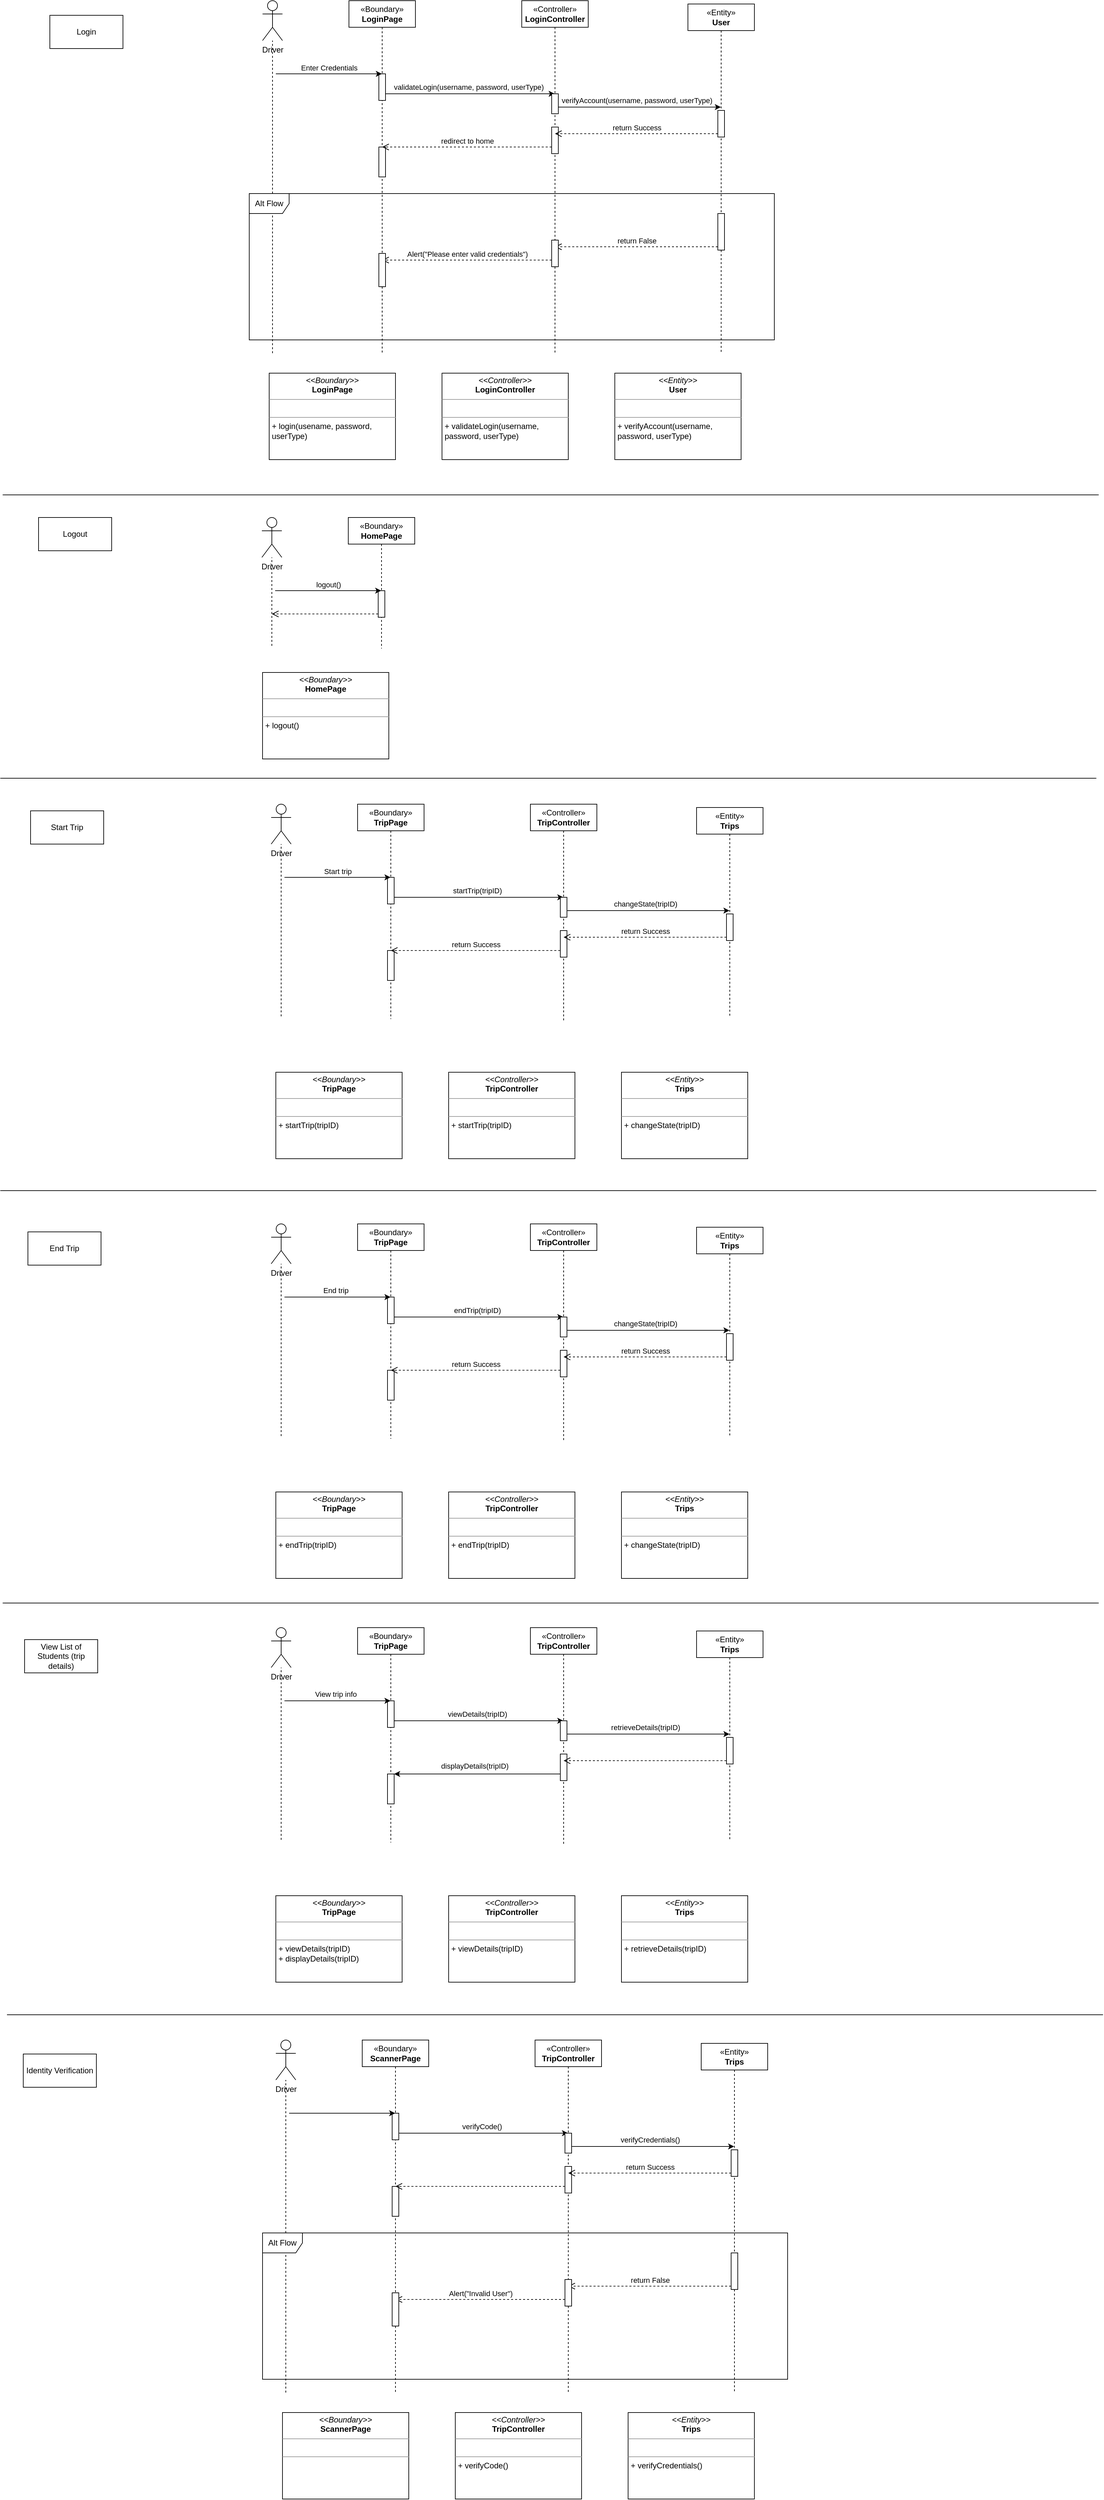 <mxfile version="21.4.0" type="device" pages="3">
  <diagram id="p0L2d5ppahNJu4S84X0D" name="Driver">
    <mxGraphModel dx="2074" dy="788" grid="0" gridSize="10" guides="1" tooltips="1" connect="1" arrows="1" fold="1" page="0" pageScale="1" pageWidth="827" pageHeight="1169" math="0" shadow="0">
      <root>
        <mxCell id="0" />
        <mxCell id="1" parent="0" />
        <mxCell id="yxuuvuaHj69T6JzXWxSe-1" value="Driver" style="shape=umlActor;verticalLabelPosition=bottom;verticalAlign=top;html=1;" vertex="1" parent="1">
          <mxGeometry x="40" y="40" width="30" height="60" as="geometry" />
        </mxCell>
        <mxCell id="yxuuvuaHj69T6JzXWxSe-21" style="edgeStyle=elbowEdgeStyle;rounded=0;orthogonalLoop=1;jettySize=auto;html=1;elbow=vertical;curved=0;" edge="1" parent="1" source="yxuuvuaHj69T6JzXWxSe-14" target="yxuuvuaHj69T6JzXWxSe-15">
          <mxGeometry relative="1" as="geometry">
            <Array as="points">
              <mxPoint x="290" y="180" />
            </Array>
          </mxGeometry>
        </mxCell>
        <mxCell id="yxuuvuaHj69T6JzXWxSe-23" value="validateLogin(username, password, userType)" style="edgeLabel;html=1;align=center;verticalAlign=middle;resizable=0;points=[];" vertex="1" connectable="0" parent="yxuuvuaHj69T6JzXWxSe-21">
          <mxGeometry x="-0.088" y="-3" relative="1" as="geometry">
            <mxPoint x="11" y="-13" as="offset" />
          </mxGeometry>
        </mxCell>
        <mxCell id="yxuuvuaHj69T6JzXWxSe-14" value="«Boundary»&lt;br&gt;&lt;b&gt;LoginPage&lt;/b&gt;" style="shape=umlLifeline;perimeter=lifelinePerimeter;whiteSpace=wrap;html=1;container=1;dropTarget=0;collapsible=0;recursiveResize=0;outlineConnect=0;portConstraint=eastwest;newEdgeStyle={&quot;edgeStyle&quot;:&quot;elbowEdgeStyle&quot;,&quot;elbow&quot;:&quot;vertical&quot;,&quot;curved&quot;:0,&quot;rounded&quot;:0};" vertex="1" parent="1">
          <mxGeometry x="170" y="40" width="100" height="530" as="geometry" />
        </mxCell>
        <mxCell id="yxuuvuaHj69T6JzXWxSe-22" value="" style="html=1;points=[];perimeter=orthogonalPerimeter;outlineConnect=0;targetShapes=umlLifeline;portConstraint=eastwest;newEdgeStyle={&quot;edgeStyle&quot;:&quot;elbowEdgeStyle&quot;,&quot;elbow&quot;:&quot;vertical&quot;,&quot;curved&quot;:0,&quot;rounded&quot;:0};" vertex="1" parent="yxuuvuaHj69T6JzXWxSe-14">
          <mxGeometry x="45" y="110" width="10" height="40" as="geometry" />
        </mxCell>
        <mxCell id="yxuuvuaHj69T6JzXWxSe-34" value="" style="html=1;points=[];perimeter=orthogonalPerimeter;outlineConnect=0;targetShapes=umlLifeline;portConstraint=eastwest;newEdgeStyle={&quot;edgeStyle&quot;:&quot;elbowEdgeStyle&quot;,&quot;elbow&quot;:&quot;vertical&quot;,&quot;curved&quot;:0,&quot;rounded&quot;:0};" vertex="1" parent="yxuuvuaHj69T6JzXWxSe-14">
          <mxGeometry x="45" y="220" width="10" height="45" as="geometry" />
        </mxCell>
        <mxCell id="yxuuvuaHj69T6JzXWxSe-24" style="edgeStyle=elbowEdgeStyle;rounded=0;orthogonalLoop=1;jettySize=auto;html=1;elbow=vertical;curved=0;exitX=0.5;exitY=0.333;exitDx=0;exitDy=0;exitPerimeter=0;" edge="1" parent="1" source="yxuuvuaHj69T6JzXWxSe-25" target="yxuuvuaHj69T6JzXWxSe-16">
          <mxGeometry relative="1" as="geometry">
            <Array as="points">
              <mxPoint x="590" y="200" />
            </Array>
          </mxGeometry>
        </mxCell>
        <mxCell id="yxuuvuaHj69T6JzXWxSe-28" value="verifyAccount(username, password, userType)" style="edgeLabel;html=1;align=center;verticalAlign=middle;resizable=0;points=[];" vertex="1" connectable="0" parent="yxuuvuaHj69T6JzXWxSe-24">
          <mxGeometry x="0.023" relative="1" as="geometry">
            <mxPoint y="-10" as="offset" />
          </mxGeometry>
        </mxCell>
        <mxCell id="yxuuvuaHj69T6JzXWxSe-15" value="«Controller»&lt;br&gt;&lt;b&gt;LoginController&lt;/b&gt;" style="shape=umlLifeline;perimeter=lifelinePerimeter;whiteSpace=wrap;html=1;container=1;dropTarget=0;collapsible=0;recursiveResize=0;outlineConnect=0;portConstraint=eastwest;newEdgeStyle={&quot;edgeStyle&quot;:&quot;elbowEdgeStyle&quot;,&quot;elbow&quot;:&quot;vertical&quot;,&quot;curved&quot;:0,&quot;rounded&quot;:0};" vertex="1" parent="1">
          <mxGeometry x="430" y="40" width="100" height="530" as="geometry" />
        </mxCell>
        <mxCell id="yxuuvuaHj69T6JzXWxSe-30" value="" style="html=1;points=[];perimeter=orthogonalPerimeter;outlineConnect=0;targetShapes=umlLifeline;portConstraint=eastwest;newEdgeStyle={&quot;edgeStyle&quot;:&quot;elbowEdgeStyle&quot;,&quot;elbow&quot;:&quot;vertical&quot;,&quot;curved&quot;:0,&quot;rounded&quot;:0};" vertex="1" parent="yxuuvuaHj69T6JzXWxSe-15">
          <mxGeometry x="45" y="190" width="10" height="40" as="geometry" />
        </mxCell>
        <mxCell id="yxuuvuaHj69T6JzXWxSe-16" value="«Entity»&lt;br&gt;&lt;b&gt;User&lt;/b&gt;" style="shape=umlLifeline;perimeter=lifelinePerimeter;whiteSpace=wrap;html=1;container=1;dropTarget=0;collapsible=0;recursiveResize=0;outlineConnect=0;portConstraint=eastwest;newEdgeStyle={&quot;edgeStyle&quot;:&quot;elbowEdgeStyle&quot;,&quot;elbow&quot;:&quot;vertical&quot;,&quot;curved&quot;:0,&quot;rounded&quot;:0};" vertex="1" parent="1">
          <mxGeometry x="680" y="45" width="100" height="525" as="geometry" />
        </mxCell>
        <mxCell id="yxuuvuaHj69T6JzXWxSe-27" value="" style="html=1;points=[];perimeter=orthogonalPerimeter;outlineConnect=0;targetShapes=umlLifeline;portConstraint=eastwest;newEdgeStyle={&quot;edgeStyle&quot;:&quot;elbowEdgeStyle&quot;,&quot;elbow&quot;:&quot;vertical&quot;,&quot;curved&quot;:0,&quot;rounded&quot;:0};" vertex="1" parent="yxuuvuaHj69T6JzXWxSe-16">
          <mxGeometry x="45" y="160" width="10" height="40" as="geometry" />
        </mxCell>
        <mxCell id="yxuuvuaHj69T6JzXWxSe-36" value="" style="html=1;points=[];perimeter=orthogonalPerimeter;outlineConnect=0;targetShapes=umlLifeline;portConstraint=eastwest;newEdgeStyle={&quot;edgeStyle&quot;:&quot;elbowEdgeStyle&quot;,&quot;elbow&quot;:&quot;vertical&quot;,&quot;curved&quot;:0,&quot;rounded&quot;:0};" vertex="1" parent="yxuuvuaHj69T6JzXWxSe-16">
          <mxGeometry x="45" y="315" width="10" height="55" as="geometry" />
        </mxCell>
        <mxCell id="yxuuvuaHj69T6JzXWxSe-18" value="" style="endArrow=none;dashed=1;html=1;rounded=0;" edge="1" parent="1" target="yxuuvuaHj69T6JzXWxSe-1">
          <mxGeometry width="50" height="50" relative="1" as="geometry">
            <mxPoint x="55" y="570" as="sourcePoint" />
            <mxPoint x="590" y="250" as="targetPoint" />
            <Array as="points">
              <mxPoint x="55" y="200" />
            </Array>
          </mxGeometry>
        </mxCell>
        <mxCell id="yxuuvuaHj69T6JzXWxSe-19" value="" style="endArrow=classic;html=1;rounded=0;" edge="1" parent="1" target="yxuuvuaHj69T6JzXWxSe-14">
          <mxGeometry width="50" height="50" relative="1" as="geometry">
            <mxPoint x="60" y="150" as="sourcePoint" />
            <mxPoint x="590" y="250" as="targetPoint" />
            <Array as="points">
              <mxPoint x="130" y="150" />
            </Array>
          </mxGeometry>
        </mxCell>
        <mxCell id="yxuuvuaHj69T6JzXWxSe-20" value="Enter Credentials" style="edgeLabel;html=1;align=center;verticalAlign=middle;resizable=0;points=[];" vertex="1" connectable="0" parent="yxuuvuaHj69T6JzXWxSe-19">
          <mxGeometry x="-0.26" y="2" relative="1" as="geometry">
            <mxPoint x="21" y="-7" as="offset" />
          </mxGeometry>
        </mxCell>
        <mxCell id="yxuuvuaHj69T6JzXWxSe-25" value="" style="html=1;points=[];perimeter=orthogonalPerimeter;outlineConnect=0;targetShapes=umlLifeline;portConstraint=eastwest;newEdgeStyle={&quot;edgeStyle&quot;:&quot;elbowEdgeStyle&quot;,&quot;elbow&quot;:&quot;vertical&quot;,&quot;curved&quot;:0,&quot;rounded&quot;:0};" vertex="1" parent="1">
          <mxGeometry x="475" y="180" width="10" height="30" as="geometry" />
        </mxCell>
        <mxCell id="yxuuvuaHj69T6JzXWxSe-26" value="" style="edgeStyle=elbowEdgeStyle;rounded=0;orthogonalLoop=1;jettySize=auto;html=1;elbow=vertical;curved=0;" edge="1" parent="1" source="yxuuvuaHj69T6JzXWxSe-15" target="yxuuvuaHj69T6JzXWxSe-25">
          <mxGeometry relative="1" as="geometry">
            <mxPoint x="480" y="200" as="sourcePoint" />
            <mxPoint x="670" y="200" as="targetPoint" />
            <Array as="points" />
          </mxGeometry>
        </mxCell>
        <mxCell id="yxuuvuaHj69T6JzXWxSe-29" value="return Success" style="html=1;verticalAlign=bottom;endArrow=open;dashed=1;endSize=8;edgeStyle=elbowEdgeStyle;elbow=vertical;curved=0;rounded=0;" edge="1" parent="1" source="yxuuvuaHj69T6JzXWxSe-27" target="yxuuvuaHj69T6JzXWxSe-15">
          <mxGeometry relative="1" as="geometry">
            <mxPoint x="420" y="250" as="sourcePoint" />
            <mxPoint x="340" y="250" as="targetPoint" />
            <Array as="points">
              <mxPoint x="590" y="240" />
            </Array>
          </mxGeometry>
        </mxCell>
        <mxCell id="yxuuvuaHj69T6JzXWxSe-33" value="redirect to home" style="html=1;verticalAlign=bottom;endArrow=open;dashed=1;endSize=8;edgeStyle=elbowEdgeStyle;elbow=vertical;curved=0;rounded=0;" edge="1" parent="1" source="yxuuvuaHj69T6JzXWxSe-30" target="yxuuvuaHj69T6JzXWxSe-14">
          <mxGeometry relative="1" as="geometry">
            <mxPoint x="420" y="250" as="sourcePoint" />
            <mxPoint x="340" y="250" as="targetPoint" />
            <Array as="points">
              <mxPoint x="400" y="260" />
            </Array>
          </mxGeometry>
        </mxCell>
        <mxCell id="yxuuvuaHj69T6JzXWxSe-35" value="Alt Flow" style="shape=umlFrame;whiteSpace=wrap;html=1;pointerEvents=0;" vertex="1" parent="1">
          <mxGeometry x="20" y="330" width="790" height="220" as="geometry" />
        </mxCell>
        <mxCell id="yxuuvuaHj69T6JzXWxSe-37" value="return False" style="html=1;verticalAlign=bottom;endArrow=open;dashed=1;endSize=8;edgeStyle=elbowEdgeStyle;elbow=vertical;curved=0;rounded=0;" edge="1" parent="1" source="yxuuvuaHj69T6JzXWxSe-36">
          <mxGeometry relative="1" as="geometry">
            <mxPoint x="420" y="410" as="sourcePoint" />
            <mxPoint x="480" y="410" as="targetPoint" />
            <Array as="points">
              <mxPoint x="610" y="410" />
            </Array>
          </mxGeometry>
        </mxCell>
        <mxCell id="yxuuvuaHj69T6JzXWxSe-38" value="" style="html=1;points=[];perimeter=orthogonalPerimeter;outlineConnect=0;targetShapes=umlLifeline;portConstraint=eastwest;newEdgeStyle={&quot;edgeStyle&quot;:&quot;elbowEdgeStyle&quot;,&quot;elbow&quot;:&quot;vertical&quot;,&quot;curved&quot;:0,&quot;rounded&quot;:0};" vertex="1" parent="1">
          <mxGeometry x="475" y="400" width="10" height="40" as="geometry" />
        </mxCell>
        <mxCell id="yxuuvuaHj69T6JzXWxSe-39" value="Alert(&quot;Please enter valid credentials&quot;)" style="html=1;verticalAlign=bottom;endArrow=open;dashed=1;endSize=8;edgeStyle=elbowEdgeStyle;elbow=vertical;curved=0;rounded=0;" edge="1" parent="1" source="yxuuvuaHj69T6JzXWxSe-38" target="yxuuvuaHj69T6JzXWxSe-14">
          <mxGeometry relative="1" as="geometry">
            <mxPoint x="420" y="410" as="sourcePoint" />
            <mxPoint x="340" y="410" as="targetPoint" />
            <Array as="points">
              <mxPoint x="380" y="430" />
            </Array>
          </mxGeometry>
        </mxCell>
        <mxCell id="yxuuvuaHj69T6JzXWxSe-40" value="" style="html=1;points=[];perimeter=orthogonalPerimeter;outlineConnect=0;targetShapes=umlLifeline;portConstraint=eastwest;newEdgeStyle={&quot;edgeStyle&quot;:&quot;elbowEdgeStyle&quot;,&quot;elbow&quot;:&quot;vertical&quot;,&quot;curved&quot;:0,&quot;rounded&quot;:0};" vertex="1" parent="1">
          <mxGeometry x="215" y="420" width="10" height="50" as="geometry" />
        </mxCell>
        <mxCell id="yxuuvuaHj69T6JzXWxSe-49" value="&lt;p style=&quot;margin:0px;margin-top:4px;text-align:center;&quot;&gt;&lt;i&gt;&amp;lt;&amp;lt;Boundary&amp;gt;&amp;gt;&lt;/i&gt;&lt;br&gt;&lt;b&gt;LoginPage&lt;/b&gt;&lt;/p&gt;&lt;hr size=&quot;1&quot;&gt;&lt;p style=&quot;margin:0px;margin-left:4px;&quot;&gt;&lt;br&gt;&lt;/p&gt;&lt;hr size=&quot;1&quot;&gt;&lt;p style=&quot;margin:0px;margin-left:4px;&quot;&gt;+ login(usename, password, userType)&lt;/p&gt;" style="verticalAlign=top;align=left;overflow=fill;fontSize=12;fontFamily=Helvetica;html=1;whiteSpace=wrap;" vertex="1" parent="1">
          <mxGeometry x="50" y="600" width="190" height="130" as="geometry" />
        </mxCell>
        <mxCell id="yxuuvuaHj69T6JzXWxSe-50" value="&lt;p style=&quot;margin:0px;margin-top:4px;text-align:center;&quot;&gt;&lt;i&gt;&amp;lt;&amp;lt;Controller&amp;gt;&amp;gt;&lt;/i&gt;&lt;br&gt;&lt;b&gt;LoginController&lt;/b&gt;&lt;/p&gt;&lt;hr size=&quot;1&quot;&gt;&lt;p style=&quot;margin:0px;margin-left:4px;&quot;&gt;&lt;br&gt;&lt;/p&gt;&lt;hr size=&quot;1&quot;&gt;&lt;p style=&quot;margin:0px;margin-left:4px;&quot;&gt;+ validateLogin(username, password, userType)&lt;/p&gt;" style="verticalAlign=top;align=left;overflow=fill;fontSize=12;fontFamily=Helvetica;html=1;whiteSpace=wrap;" vertex="1" parent="1">
          <mxGeometry x="310" y="600" width="190" height="130" as="geometry" />
        </mxCell>
        <mxCell id="yxuuvuaHj69T6JzXWxSe-51" value="&lt;p style=&quot;margin:0px;margin-top:4px;text-align:center;&quot;&gt;&lt;i&gt;&amp;lt;&amp;lt;Entity&amp;gt;&amp;gt;&lt;/i&gt;&lt;br&gt;&lt;b&gt;User&lt;/b&gt;&lt;/p&gt;&lt;hr size=&quot;1&quot;&gt;&lt;p style=&quot;margin:0px;margin-left:4px;&quot;&gt;&lt;br&gt;&lt;/p&gt;&lt;hr size=&quot;1&quot;&gt;&lt;p style=&quot;margin:0px;margin-left:4px;&quot;&gt;+ verifyAccount(username, password, userType)&lt;/p&gt;" style="verticalAlign=top;align=left;overflow=fill;fontSize=12;fontFamily=Helvetica;html=1;whiteSpace=wrap;" vertex="1" parent="1">
          <mxGeometry x="570" y="600" width="190" height="130" as="geometry" />
        </mxCell>
        <mxCell id="yxuuvuaHj69T6JzXWxSe-94" value="Driver" style="shape=umlActor;verticalLabelPosition=bottom;verticalAlign=top;html=1;" vertex="1" parent="1">
          <mxGeometry x="39" y="817" width="30" height="60" as="geometry" />
        </mxCell>
        <mxCell id="yxuuvuaHj69T6JzXWxSe-97" value="«Boundary»&lt;br&gt;&lt;b&gt;HomePage&lt;/b&gt;" style="shape=umlLifeline;perimeter=lifelinePerimeter;whiteSpace=wrap;html=1;container=1;dropTarget=0;collapsible=0;recursiveResize=0;outlineConnect=0;portConstraint=eastwest;newEdgeStyle={&quot;edgeStyle&quot;:&quot;elbowEdgeStyle&quot;,&quot;elbow&quot;:&quot;vertical&quot;,&quot;curved&quot;:0,&quot;rounded&quot;:0};" vertex="1" parent="1">
          <mxGeometry x="169" y="817" width="100" height="197" as="geometry" />
        </mxCell>
        <mxCell id="yxuuvuaHj69T6JzXWxSe-98" value="" style="html=1;points=[];perimeter=orthogonalPerimeter;outlineConnect=0;targetShapes=umlLifeline;portConstraint=eastwest;newEdgeStyle={&quot;edgeStyle&quot;:&quot;elbowEdgeStyle&quot;,&quot;elbow&quot;:&quot;vertical&quot;,&quot;curved&quot;:0,&quot;rounded&quot;:0};" vertex="1" parent="yxuuvuaHj69T6JzXWxSe-97">
          <mxGeometry x="45" y="110" width="10" height="40" as="geometry" />
        </mxCell>
        <mxCell id="yxuuvuaHj69T6JzXWxSe-107" value="" style="endArrow=none;dashed=1;html=1;rounded=0;" edge="1" parent="1" target="yxuuvuaHj69T6JzXWxSe-94">
          <mxGeometry width="50" height="50" relative="1" as="geometry">
            <mxPoint x="54" y="1010" as="sourcePoint" />
            <mxPoint x="589" y="1027" as="targetPoint" />
            <Array as="points">
              <mxPoint x="54" y="977" />
            </Array>
          </mxGeometry>
        </mxCell>
        <mxCell id="yxuuvuaHj69T6JzXWxSe-108" value="" style="endArrow=classic;html=1;rounded=0;" edge="1" parent="1" target="yxuuvuaHj69T6JzXWxSe-97">
          <mxGeometry width="50" height="50" relative="1" as="geometry">
            <mxPoint x="59" y="927" as="sourcePoint" />
            <mxPoint x="589" y="1027" as="targetPoint" />
            <Array as="points">
              <mxPoint x="129" y="927" />
            </Array>
          </mxGeometry>
        </mxCell>
        <mxCell id="yxuuvuaHj69T6JzXWxSe-109" value="logout()" style="edgeLabel;html=1;align=center;verticalAlign=middle;resizable=0;points=[];" vertex="1" connectable="0" parent="yxuuvuaHj69T6JzXWxSe-108">
          <mxGeometry x="-0.26" y="2" relative="1" as="geometry">
            <mxPoint x="21" y="-7" as="offset" />
          </mxGeometry>
        </mxCell>
        <mxCell id="yxuuvuaHj69T6JzXWxSe-119" value="" style="html=1;verticalAlign=bottom;endArrow=open;dashed=1;endSize=8;edgeStyle=elbowEdgeStyle;elbow=vertical;curved=0;rounded=0;" edge="1" parent="1" source="yxuuvuaHj69T6JzXWxSe-98">
          <mxGeometry relative="1" as="geometry">
            <mxPoint x="420" y="941" as="sourcePoint" />
            <mxPoint x="54" y="962" as="targetPoint" />
          </mxGeometry>
        </mxCell>
        <mxCell id="yxuuvuaHj69T6JzXWxSe-120" value="&lt;p style=&quot;margin:0px;margin-top:4px;text-align:center;&quot;&gt;&lt;i&gt;&amp;lt;&amp;lt;Boundary&amp;gt;&amp;gt;&lt;/i&gt;&lt;br&gt;&lt;b&gt;HomePage&lt;/b&gt;&lt;/p&gt;&lt;hr size=&quot;1&quot;&gt;&lt;p style=&quot;margin:0px;margin-left:4px;&quot;&gt;&lt;br&gt;&lt;/p&gt;&lt;hr size=&quot;1&quot;&gt;&lt;p style=&quot;margin:0px;margin-left:4px;&quot;&gt;+ logout()&lt;/p&gt;" style="verticalAlign=top;align=left;overflow=fill;fontSize=12;fontFamily=Helvetica;html=1;whiteSpace=wrap;" vertex="1" parent="1">
          <mxGeometry x="40" y="1050" width="190" height="130" as="geometry" />
        </mxCell>
        <mxCell id="yxuuvuaHj69T6JzXWxSe-121" value="" style="line;strokeWidth=1;fillColor=none;align=left;verticalAlign=middle;spacingTop=-1;spacingLeft=3;spacingRight=3;rotatable=0;labelPosition=right;points=[];portConstraint=eastwest;strokeColor=inherit;" vertex="1" parent="1">
          <mxGeometry x="-351" y="779" width="1649" height="8" as="geometry" />
        </mxCell>
        <mxCell id="yxuuvuaHj69T6JzXWxSe-153" value="Driver" style="shape=umlActor;verticalLabelPosition=bottom;verticalAlign=top;html=1;" vertex="1" parent="1">
          <mxGeometry x="53" y="1248" width="30" height="60" as="geometry" />
        </mxCell>
        <mxCell id="yxuuvuaHj69T6JzXWxSe-154" style="edgeStyle=elbowEdgeStyle;rounded=0;orthogonalLoop=1;jettySize=auto;html=1;elbow=vertical;curved=0;" edge="1" parent="1" source="yxuuvuaHj69T6JzXWxSe-156" target="yxuuvuaHj69T6JzXWxSe-161">
          <mxGeometry relative="1" as="geometry">
            <Array as="points">
              <mxPoint x="303" y="1388" />
            </Array>
          </mxGeometry>
        </mxCell>
        <mxCell id="yxuuvuaHj69T6JzXWxSe-155" value="startTrip(tripID)" style="edgeLabel;html=1;align=center;verticalAlign=middle;resizable=0;points=[];" vertex="1" connectable="0" parent="yxuuvuaHj69T6JzXWxSe-154">
          <mxGeometry x="-0.088" y="-3" relative="1" as="geometry">
            <mxPoint x="11" y="-13" as="offset" />
          </mxGeometry>
        </mxCell>
        <mxCell id="yxuuvuaHj69T6JzXWxSe-156" value="«Boundary»&lt;br&gt;&lt;b&gt;TripPage&lt;/b&gt;" style="shape=umlLifeline;perimeter=lifelinePerimeter;whiteSpace=wrap;html=1;container=1;dropTarget=0;collapsible=0;recursiveResize=0;outlineConnect=0;portConstraint=eastwest;newEdgeStyle={&quot;edgeStyle&quot;:&quot;elbowEdgeStyle&quot;,&quot;elbow&quot;:&quot;vertical&quot;,&quot;curved&quot;:0,&quot;rounded&quot;:0};" vertex="1" parent="1">
          <mxGeometry x="183" y="1248" width="100" height="323" as="geometry" />
        </mxCell>
        <mxCell id="yxuuvuaHj69T6JzXWxSe-157" value="" style="html=1;points=[];perimeter=orthogonalPerimeter;outlineConnect=0;targetShapes=umlLifeline;portConstraint=eastwest;newEdgeStyle={&quot;edgeStyle&quot;:&quot;elbowEdgeStyle&quot;,&quot;elbow&quot;:&quot;vertical&quot;,&quot;curved&quot;:0,&quot;rounded&quot;:0};" vertex="1" parent="yxuuvuaHj69T6JzXWxSe-156">
          <mxGeometry x="45" y="110" width="10" height="40" as="geometry" />
        </mxCell>
        <mxCell id="yxuuvuaHj69T6JzXWxSe-158" value="" style="html=1;points=[];perimeter=orthogonalPerimeter;outlineConnect=0;targetShapes=umlLifeline;portConstraint=eastwest;newEdgeStyle={&quot;edgeStyle&quot;:&quot;elbowEdgeStyle&quot;,&quot;elbow&quot;:&quot;vertical&quot;,&quot;curved&quot;:0,&quot;rounded&quot;:0};" vertex="1" parent="yxuuvuaHj69T6JzXWxSe-156">
          <mxGeometry x="45" y="220" width="10" height="45" as="geometry" />
        </mxCell>
        <mxCell id="yxuuvuaHj69T6JzXWxSe-159" style="edgeStyle=elbowEdgeStyle;rounded=0;orthogonalLoop=1;jettySize=auto;html=1;elbow=vertical;curved=0;exitX=0.5;exitY=0.333;exitDx=0;exitDy=0;exitPerimeter=0;" edge="1" parent="1" source="yxuuvuaHj69T6JzXWxSe-169" target="yxuuvuaHj69T6JzXWxSe-163">
          <mxGeometry relative="1" as="geometry">
            <Array as="points">
              <mxPoint x="603" y="1408" />
            </Array>
          </mxGeometry>
        </mxCell>
        <mxCell id="yxuuvuaHj69T6JzXWxSe-160" value="changeState(tripID)" style="edgeLabel;html=1;align=center;verticalAlign=middle;resizable=0;points=[];" vertex="1" connectable="0" parent="yxuuvuaHj69T6JzXWxSe-159">
          <mxGeometry x="0.023" relative="1" as="geometry">
            <mxPoint y="-10" as="offset" />
          </mxGeometry>
        </mxCell>
        <mxCell id="yxuuvuaHj69T6JzXWxSe-161" value="«Controller»&lt;br&gt;&lt;b&gt;TripController&lt;/b&gt;" style="shape=umlLifeline;perimeter=lifelinePerimeter;whiteSpace=wrap;html=1;container=1;dropTarget=0;collapsible=0;recursiveResize=0;outlineConnect=0;portConstraint=eastwest;newEdgeStyle={&quot;edgeStyle&quot;:&quot;elbowEdgeStyle&quot;,&quot;elbow&quot;:&quot;vertical&quot;,&quot;curved&quot;:0,&quot;rounded&quot;:0};" vertex="1" parent="1">
          <mxGeometry x="443" y="1248" width="100" height="326" as="geometry" />
        </mxCell>
        <mxCell id="yxuuvuaHj69T6JzXWxSe-162" value="" style="html=1;points=[];perimeter=orthogonalPerimeter;outlineConnect=0;targetShapes=umlLifeline;portConstraint=eastwest;newEdgeStyle={&quot;edgeStyle&quot;:&quot;elbowEdgeStyle&quot;,&quot;elbow&quot;:&quot;vertical&quot;,&quot;curved&quot;:0,&quot;rounded&quot;:0};" vertex="1" parent="yxuuvuaHj69T6JzXWxSe-161">
          <mxGeometry x="45" y="190" width="10" height="40" as="geometry" />
        </mxCell>
        <mxCell id="yxuuvuaHj69T6JzXWxSe-163" value="«Entity»&lt;br&gt;&lt;b&gt;Trips&lt;/b&gt;" style="shape=umlLifeline;perimeter=lifelinePerimeter;whiteSpace=wrap;html=1;container=1;dropTarget=0;collapsible=0;recursiveResize=0;outlineConnect=0;portConstraint=eastwest;newEdgeStyle={&quot;edgeStyle&quot;:&quot;elbowEdgeStyle&quot;,&quot;elbow&quot;:&quot;vertical&quot;,&quot;curved&quot;:0,&quot;rounded&quot;:0};" vertex="1" parent="1">
          <mxGeometry x="693" y="1253" width="100" height="315" as="geometry" />
        </mxCell>
        <mxCell id="yxuuvuaHj69T6JzXWxSe-164" value="" style="html=1;points=[];perimeter=orthogonalPerimeter;outlineConnect=0;targetShapes=umlLifeline;portConstraint=eastwest;newEdgeStyle={&quot;edgeStyle&quot;:&quot;elbowEdgeStyle&quot;,&quot;elbow&quot;:&quot;vertical&quot;,&quot;curved&quot;:0,&quot;rounded&quot;:0};" vertex="1" parent="yxuuvuaHj69T6JzXWxSe-163">
          <mxGeometry x="45" y="160" width="10" height="40" as="geometry" />
        </mxCell>
        <mxCell id="yxuuvuaHj69T6JzXWxSe-166" value="" style="endArrow=none;dashed=1;html=1;rounded=0;" edge="1" parent="1" target="yxuuvuaHj69T6JzXWxSe-153">
          <mxGeometry width="50" height="50" relative="1" as="geometry">
            <mxPoint x="68" y="1567" as="sourcePoint" />
            <mxPoint x="603" y="1458" as="targetPoint" />
            <Array as="points">
              <mxPoint x="68" y="1408" />
            </Array>
          </mxGeometry>
        </mxCell>
        <mxCell id="yxuuvuaHj69T6JzXWxSe-167" value="" style="endArrow=classic;html=1;rounded=0;" edge="1" parent="1" target="yxuuvuaHj69T6JzXWxSe-156">
          <mxGeometry width="50" height="50" relative="1" as="geometry">
            <mxPoint x="73" y="1358" as="sourcePoint" />
            <mxPoint x="603" y="1458" as="targetPoint" />
            <Array as="points">
              <mxPoint x="143" y="1358" />
            </Array>
          </mxGeometry>
        </mxCell>
        <mxCell id="yxuuvuaHj69T6JzXWxSe-168" value="Start trip" style="edgeLabel;html=1;align=center;verticalAlign=middle;resizable=0;points=[];" vertex="1" connectable="0" parent="yxuuvuaHj69T6JzXWxSe-167">
          <mxGeometry x="-0.26" y="2" relative="1" as="geometry">
            <mxPoint x="21" y="-7" as="offset" />
          </mxGeometry>
        </mxCell>
        <mxCell id="yxuuvuaHj69T6JzXWxSe-169" value="" style="html=1;points=[];perimeter=orthogonalPerimeter;outlineConnect=0;targetShapes=umlLifeline;portConstraint=eastwest;newEdgeStyle={&quot;edgeStyle&quot;:&quot;elbowEdgeStyle&quot;,&quot;elbow&quot;:&quot;vertical&quot;,&quot;curved&quot;:0,&quot;rounded&quot;:0};" vertex="1" parent="1">
          <mxGeometry x="488" y="1388" width="10" height="30" as="geometry" />
        </mxCell>
        <mxCell id="yxuuvuaHj69T6JzXWxSe-170" value="" style="edgeStyle=elbowEdgeStyle;rounded=0;orthogonalLoop=1;jettySize=auto;html=1;elbow=vertical;curved=0;" edge="1" parent="1" source="yxuuvuaHj69T6JzXWxSe-161" target="yxuuvuaHj69T6JzXWxSe-169">
          <mxGeometry relative="1" as="geometry">
            <mxPoint x="493" y="1408" as="sourcePoint" />
            <mxPoint x="683" y="1408" as="targetPoint" />
            <Array as="points" />
          </mxGeometry>
        </mxCell>
        <mxCell id="yxuuvuaHj69T6JzXWxSe-171" value="return Success" style="html=1;verticalAlign=bottom;endArrow=open;dashed=1;endSize=8;edgeStyle=elbowEdgeStyle;elbow=vertical;curved=0;rounded=0;" edge="1" parent="1" source="yxuuvuaHj69T6JzXWxSe-164" target="yxuuvuaHj69T6JzXWxSe-161">
          <mxGeometry relative="1" as="geometry">
            <mxPoint x="433" y="1458" as="sourcePoint" />
            <mxPoint x="353" y="1458" as="targetPoint" />
            <Array as="points">
              <mxPoint x="603" y="1448" />
            </Array>
          </mxGeometry>
        </mxCell>
        <mxCell id="yxuuvuaHj69T6JzXWxSe-172" value="return Success" style="html=1;verticalAlign=bottom;endArrow=open;dashed=1;endSize=8;edgeStyle=elbowEdgeStyle;elbow=vertical;curved=0;rounded=0;" edge="1" parent="1" source="yxuuvuaHj69T6JzXWxSe-162" target="yxuuvuaHj69T6JzXWxSe-156">
          <mxGeometry relative="1" as="geometry">
            <mxPoint x="433" y="1458" as="sourcePoint" />
            <mxPoint x="353" y="1458" as="targetPoint" />
            <Array as="points">
              <mxPoint x="413" y="1468" />
            </Array>
          </mxGeometry>
        </mxCell>
        <mxCell id="yxuuvuaHj69T6JzXWxSe-178" value="&lt;p style=&quot;margin:0px;margin-top:4px;text-align:center;&quot;&gt;&lt;i&gt;&amp;lt;&amp;lt;Boundary&amp;gt;&amp;gt;&lt;/i&gt;&lt;br&gt;&lt;b&gt;TripPage&lt;/b&gt;&lt;/p&gt;&lt;hr size=&quot;1&quot;&gt;&lt;p style=&quot;margin:0px;margin-left:4px;&quot;&gt;&lt;br&gt;&lt;/p&gt;&lt;hr size=&quot;1&quot;&gt;&lt;p style=&quot;margin:0px;margin-left:4px;&quot;&gt;+ startTrip(tripID)&lt;/p&gt;" style="verticalAlign=top;align=left;overflow=fill;fontSize=12;fontFamily=Helvetica;html=1;whiteSpace=wrap;" vertex="1" parent="1">
          <mxGeometry x="60" y="1651" width="190" height="130" as="geometry" />
        </mxCell>
        <mxCell id="yxuuvuaHj69T6JzXWxSe-179" value="&lt;p style=&quot;margin:0px;margin-top:4px;text-align:center;&quot;&gt;&lt;i&gt;&amp;lt;&amp;lt;Controller&amp;gt;&amp;gt;&lt;/i&gt;&lt;br&gt;&lt;b&gt;TripController&lt;/b&gt;&lt;/p&gt;&lt;hr size=&quot;1&quot;&gt;&lt;p style=&quot;margin:0px;margin-left:4px;&quot;&gt;&lt;br&gt;&lt;/p&gt;&lt;hr size=&quot;1&quot;&gt;&lt;p style=&quot;margin:0px;margin-left:4px;&quot;&gt;+ startTrip(tripID)&lt;/p&gt;" style="verticalAlign=top;align=left;overflow=fill;fontSize=12;fontFamily=Helvetica;html=1;whiteSpace=wrap;" vertex="1" parent="1">
          <mxGeometry x="320" y="1651" width="190" height="130" as="geometry" />
        </mxCell>
        <mxCell id="yxuuvuaHj69T6JzXWxSe-180" value="&lt;p style=&quot;margin:0px;margin-top:4px;text-align:center;&quot;&gt;&lt;i&gt;&amp;lt;&amp;lt;Entity&amp;gt;&amp;gt;&lt;/i&gt;&lt;br&gt;&lt;b&gt;Trips&lt;/b&gt;&lt;/p&gt;&lt;hr size=&quot;1&quot;&gt;&lt;p style=&quot;margin:0px;margin-left:4px;&quot;&gt;&lt;br&gt;&lt;/p&gt;&lt;hr size=&quot;1&quot;&gt;&lt;p style=&quot;margin:0px;margin-left:4px;&quot;&gt;+ changeState(tripID)&lt;/p&gt;" style="verticalAlign=top;align=left;overflow=fill;fontSize=12;fontFamily=Helvetica;html=1;whiteSpace=wrap;" vertex="1" parent="1">
          <mxGeometry x="580" y="1651" width="190" height="130" as="geometry" />
        </mxCell>
        <mxCell id="yxuuvuaHj69T6JzXWxSe-183" value="" style="line;strokeWidth=1;fillColor=none;align=left;verticalAlign=middle;spacingTop=-1;spacingLeft=3;spacingRight=3;rotatable=0;labelPosition=right;points=[];portConstraint=eastwest;strokeColor=inherit;" vertex="1" parent="1">
          <mxGeometry x="-354.5" y="1205" width="1649" height="8" as="geometry" />
        </mxCell>
        <mxCell id="yxuuvuaHj69T6JzXWxSe-184" value="" style="line;strokeWidth=1;fillColor=none;align=left;verticalAlign=middle;spacingTop=-1;spacingLeft=3;spacingRight=3;rotatable=0;labelPosition=right;points=[];portConstraint=eastwest;strokeColor=inherit;" vertex="1" parent="1">
          <mxGeometry x="-354.5" y="1825" width="1649" height="8" as="geometry" />
        </mxCell>
        <mxCell id="yxuuvuaHj69T6JzXWxSe-185" value="Driver" style="shape=umlActor;verticalLabelPosition=bottom;verticalAlign=top;html=1;" vertex="1" parent="1">
          <mxGeometry x="53" y="1879" width="30" height="60" as="geometry" />
        </mxCell>
        <mxCell id="yxuuvuaHj69T6JzXWxSe-186" style="edgeStyle=elbowEdgeStyle;rounded=0;orthogonalLoop=1;jettySize=auto;html=1;elbow=vertical;curved=0;" edge="1" source="yxuuvuaHj69T6JzXWxSe-188" target="yxuuvuaHj69T6JzXWxSe-193" parent="1">
          <mxGeometry relative="1" as="geometry">
            <Array as="points">
              <mxPoint x="303" y="2019" />
            </Array>
          </mxGeometry>
        </mxCell>
        <mxCell id="yxuuvuaHj69T6JzXWxSe-187" value="endTrip(tripID)" style="edgeLabel;html=1;align=center;verticalAlign=middle;resizable=0;points=[];" vertex="1" connectable="0" parent="yxuuvuaHj69T6JzXWxSe-186">
          <mxGeometry x="-0.088" y="-3" relative="1" as="geometry">
            <mxPoint x="11" y="-13" as="offset" />
          </mxGeometry>
        </mxCell>
        <mxCell id="yxuuvuaHj69T6JzXWxSe-188" value="«Boundary»&lt;br&gt;&lt;b&gt;TripPage&lt;/b&gt;" style="shape=umlLifeline;perimeter=lifelinePerimeter;whiteSpace=wrap;html=1;container=1;dropTarget=0;collapsible=0;recursiveResize=0;outlineConnect=0;portConstraint=eastwest;newEdgeStyle={&quot;edgeStyle&quot;:&quot;elbowEdgeStyle&quot;,&quot;elbow&quot;:&quot;vertical&quot;,&quot;curved&quot;:0,&quot;rounded&quot;:0};" vertex="1" parent="1">
          <mxGeometry x="183" y="1879" width="100" height="323" as="geometry" />
        </mxCell>
        <mxCell id="yxuuvuaHj69T6JzXWxSe-189" value="" style="html=1;points=[];perimeter=orthogonalPerimeter;outlineConnect=0;targetShapes=umlLifeline;portConstraint=eastwest;newEdgeStyle={&quot;edgeStyle&quot;:&quot;elbowEdgeStyle&quot;,&quot;elbow&quot;:&quot;vertical&quot;,&quot;curved&quot;:0,&quot;rounded&quot;:0};" vertex="1" parent="yxuuvuaHj69T6JzXWxSe-188">
          <mxGeometry x="45" y="110" width="10" height="40" as="geometry" />
        </mxCell>
        <mxCell id="yxuuvuaHj69T6JzXWxSe-190" value="" style="html=1;points=[];perimeter=orthogonalPerimeter;outlineConnect=0;targetShapes=umlLifeline;portConstraint=eastwest;newEdgeStyle={&quot;edgeStyle&quot;:&quot;elbowEdgeStyle&quot;,&quot;elbow&quot;:&quot;vertical&quot;,&quot;curved&quot;:0,&quot;rounded&quot;:0};" vertex="1" parent="yxuuvuaHj69T6JzXWxSe-188">
          <mxGeometry x="45" y="220" width="10" height="45" as="geometry" />
        </mxCell>
        <mxCell id="yxuuvuaHj69T6JzXWxSe-191" style="edgeStyle=elbowEdgeStyle;rounded=0;orthogonalLoop=1;jettySize=auto;html=1;elbow=vertical;curved=0;exitX=0.5;exitY=0.333;exitDx=0;exitDy=0;exitPerimeter=0;" edge="1" source="yxuuvuaHj69T6JzXWxSe-200" target="yxuuvuaHj69T6JzXWxSe-195" parent="1">
          <mxGeometry relative="1" as="geometry">
            <Array as="points">
              <mxPoint x="603" y="2039" />
            </Array>
          </mxGeometry>
        </mxCell>
        <mxCell id="yxuuvuaHj69T6JzXWxSe-192" value="changeState(tripID)" style="edgeLabel;html=1;align=center;verticalAlign=middle;resizable=0;points=[];" vertex="1" connectable="0" parent="yxuuvuaHj69T6JzXWxSe-191">
          <mxGeometry x="0.023" relative="1" as="geometry">
            <mxPoint y="-10" as="offset" />
          </mxGeometry>
        </mxCell>
        <mxCell id="yxuuvuaHj69T6JzXWxSe-193" value="«Controller»&lt;br&gt;&lt;b&gt;TripController&lt;/b&gt;" style="shape=umlLifeline;perimeter=lifelinePerimeter;whiteSpace=wrap;html=1;container=1;dropTarget=0;collapsible=0;recursiveResize=0;outlineConnect=0;portConstraint=eastwest;newEdgeStyle={&quot;edgeStyle&quot;:&quot;elbowEdgeStyle&quot;,&quot;elbow&quot;:&quot;vertical&quot;,&quot;curved&quot;:0,&quot;rounded&quot;:0};" vertex="1" parent="1">
          <mxGeometry x="443" y="1879" width="100" height="326" as="geometry" />
        </mxCell>
        <mxCell id="yxuuvuaHj69T6JzXWxSe-194" value="" style="html=1;points=[];perimeter=orthogonalPerimeter;outlineConnect=0;targetShapes=umlLifeline;portConstraint=eastwest;newEdgeStyle={&quot;edgeStyle&quot;:&quot;elbowEdgeStyle&quot;,&quot;elbow&quot;:&quot;vertical&quot;,&quot;curved&quot;:0,&quot;rounded&quot;:0};" vertex="1" parent="yxuuvuaHj69T6JzXWxSe-193">
          <mxGeometry x="45" y="190" width="10" height="40" as="geometry" />
        </mxCell>
        <mxCell id="yxuuvuaHj69T6JzXWxSe-195" value="«Entity»&lt;br&gt;&lt;b&gt;Trips&lt;/b&gt;" style="shape=umlLifeline;perimeter=lifelinePerimeter;whiteSpace=wrap;html=1;container=1;dropTarget=0;collapsible=0;recursiveResize=0;outlineConnect=0;portConstraint=eastwest;newEdgeStyle={&quot;edgeStyle&quot;:&quot;elbowEdgeStyle&quot;,&quot;elbow&quot;:&quot;vertical&quot;,&quot;curved&quot;:0,&quot;rounded&quot;:0};" vertex="1" parent="1">
          <mxGeometry x="693" y="1884" width="100" height="315" as="geometry" />
        </mxCell>
        <mxCell id="yxuuvuaHj69T6JzXWxSe-196" value="" style="html=1;points=[];perimeter=orthogonalPerimeter;outlineConnect=0;targetShapes=umlLifeline;portConstraint=eastwest;newEdgeStyle={&quot;edgeStyle&quot;:&quot;elbowEdgeStyle&quot;,&quot;elbow&quot;:&quot;vertical&quot;,&quot;curved&quot;:0,&quot;rounded&quot;:0};" vertex="1" parent="yxuuvuaHj69T6JzXWxSe-195">
          <mxGeometry x="45" y="160" width="10" height="40" as="geometry" />
        </mxCell>
        <mxCell id="yxuuvuaHj69T6JzXWxSe-197" value="" style="endArrow=none;dashed=1;html=1;rounded=0;" edge="1" target="yxuuvuaHj69T6JzXWxSe-185" parent="1">
          <mxGeometry width="50" height="50" relative="1" as="geometry">
            <mxPoint x="68" y="2198" as="sourcePoint" />
            <mxPoint x="603" y="2089" as="targetPoint" />
            <Array as="points">
              <mxPoint x="68" y="2039" />
            </Array>
          </mxGeometry>
        </mxCell>
        <mxCell id="yxuuvuaHj69T6JzXWxSe-198" value="" style="endArrow=classic;html=1;rounded=0;" edge="1" target="yxuuvuaHj69T6JzXWxSe-188" parent="1">
          <mxGeometry width="50" height="50" relative="1" as="geometry">
            <mxPoint x="73" y="1989" as="sourcePoint" />
            <mxPoint x="603" y="2089" as="targetPoint" />
            <Array as="points">
              <mxPoint x="143" y="1989" />
            </Array>
          </mxGeometry>
        </mxCell>
        <mxCell id="yxuuvuaHj69T6JzXWxSe-207" value="End trip" style="edgeLabel;html=1;align=center;verticalAlign=middle;resizable=0;points=[];" vertex="1" connectable="0" parent="yxuuvuaHj69T6JzXWxSe-198">
          <mxGeometry x="0.166" y="2" relative="1" as="geometry">
            <mxPoint x="-16" y="-8" as="offset" />
          </mxGeometry>
        </mxCell>
        <mxCell id="yxuuvuaHj69T6JzXWxSe-200" value="" style="html=1;points=[];perimeter=orthogonalPerimeter;outlineConnect=0;targetShapes=umlLifeline;portConstraint=eastwest;newEdgeStyle={&quot;edgeStyle&quot;:&quot;elbowEdgeStyle&quot;,&quot;elbow&quot;:&quot;vertical&quot;,&quot;curved&quot;:0,&quot;rounded&quot;:0};" vertex="1" parent="1">
          <mxGeometry x="488" y="2019" width="10" height="30" as="geometry" />
        </mxCell>
        <mxCell id="yxuuvuaHj69T6JzXWxSe-201" value="" style="edgeStyle=elbowEdgeStyle;rounded=0;orthogonalLoop=1;jettySize=auto;html=1;elbow=vertical;curved=0;" edge="1" source="yxuuvuaHj69T6JzXWxSe-193" target="yxuuvuaHj69T6JzXWxSe-200" parent="1">
          <mxGeometry relative="1" as="geometry">
            <mxPoint x="493" y="2039" as="sourcePoint" />
            <mxPoint x="683" y="2039" as="targetPoint" />
            <Array as="points" />
          </mxGeometry>
        </mxCell>
        <mxCell id="yxuuvuaHj69T6JzXWxSe-202" value="return Success" style="html=1;verticalAlign=bottom;endArrow=open;dashed=1;endSize=8;edgeStyle=elbowEdgeStyle;elbow=vertical;curved=0;rounded=0;" edge="1" source="yxuuvuaHj69T6JzXWxSe-196" target="yxuuvuaHj69T6JzXWxSe-193" parent="1">
          <mxGeometry relative="1" as="geometry">
            <mxPoint x="433" y="2089" as="sourcePoint" />
            <mxPoint x="353" y="2089" as="targetPoint" />
            <Array as="points">
              <mxPoint x="603" y="2079" />
            </Array>
          </mxGeometry>
        </mxCell>
        <mxCell id="yxuuvuaHj69T6JzXWxSe-203" value="return Success" style="html=1;verticalAlign=bottom;endArrow=open;dashed=1;endSize=8;edgeStyle=elbowEdgeStyle;elbow=vertical;curved=0;rounded=0;" edge="1" source="yxuuvuaHj69T6JzXWxSe-194" target="yxuuvuaHj69T6JzXWxSe-188" parent="1">
          <mxGeometry relative="1" as="geometry">
            <mxPoint x="433" y="2089" as="sourcePoint" />
            <mxPoint x="353" y="2089" as="targetPoint" />
            <Array as="points">
              <mxPoint x="413" y="2099" />
            </Array>
          </mxGeometry>
        </mxCell>
        <mxCell id="yxuuvuaHj69T6JzXWxSe-204" value="&lt;p style=&quot;margin:0px;margin-top:4px;text-align:center;&quot;&gt;&lt;i&gt;&amp;lt;&amp;lt;Boundary&amp;gt;&amp;gt;&lt;/i&gt;&lt;br&gt;&lt;b&gt;TripPage&lt;/b&gt;&lt;/p&gt;&lt;hr size=&quot;1&quot;&gt;&lt;p style=&quot;margin:0px;margin-left:4px;&quot;&gt;&lt;br&gt;&lt;/p&gt;&lt;hr size=&quot;1&quot;&gt;&lt;p style=&quot;margin:0px;margin-left:4px;&quot;&gt;+ endTrip(tripID)&lt;/p&gt;" style="verticalAlign=top;align=left;overflow=fill;fontSize=12;fontFamily=Helvetica;html=1;whiteSpace=wrap;" vertex="1" parent="1">
          <mxGeometry x="60" y="2282" width="190" height="130" as="geometry" />
        </mxCell>
        <mxCell id="yxuuvuaHj69T6JzXWxSe-205" value="&lt;p style=&quot;margin:0px;margin-top:4px;text-align:center;&quot;&gt;&lt;i&gt;&amp;lt;&amp;lt;Controller&amp;gt;&amp;gt;&lt;/i&gt;&lt;br&gt;&lt;b&gt;TripController&lt;/b&gt;&lt;/p&gt;&lt;hr size=&quot;1&quot;&gt;&lt;p style=&quot;margin:0px;margin-left:4px;&quot;&gt;&lt;br&gt;&lt;/p&gt;&lt;hr size=&quot;1&quot;&gt;&lt;p style=&quot;margin:0px;margin-left:4px;&quot;&gt;+ endTrip(tripID)&lt;/p&gt;" style="verticalAlign=top;align=left;overflow=fill;fontSize=12;fontFamily=Helvetica;html=1;whiteSpace=wrap;" vertex="1" parent="1">
          <mxGeometry x="320" y="2282" width="190" height="130" as="geometry" />
        </mxCell>
        <mxCell id="yxuuvuaHj69T6JzXWxSe-206" value="&lt;p style=&quot;margin:0px;margin-top:4px;text-align:center;&quot;&gt;&lt;i&gt;&amp;lt;&amp;lt;Entity&amp;gt;&amp;gt;&lt;/i&gt;&lt;br&gt;&lt;b&gt;Trips&lt;/b&gt;&lt;/p&gt;&lt;hr size=&quot;1&quot;&gt;&lt;p style=&quot;margin:0px;margin-left:4px;&quot;&gt;&lt;br&gt;&lt;/p&gt;&lt;hr size=&quot;1&quot;&gt;&lt;p style=&quot;margin:0px;margin-left:4px;&quot;&gt;+ changeState(tripID)&lt;/p&gt;" style="verticalAlign=top;align=left;overflow=fill;fontSize=12;fontFamily=Helvetica;html=1;whiteSpace=wrap;" vertex="1" parent="1">
          <mxGeometry x="580" y="2282" width="190" height="130" as="geometry" />
        </mxCell>
        <mxCell id="yxuuvuaHj69T6JzXWxSe-208" value="" style="line;strokeWidth=1;fillColor=none;align=left;verticalAlign=middle;spacingTop=-1;spacingLeft=3;spacingRight=3;rotatable=0;labelPosition=right;points=[];portConstraint=eastwest;strokeColor=inherit;" vertex="1" parent="1">
          <mxGeometry x="-351" y="2445" width="1649" height="8" as="geometry" />
        </mxCell>
        <mxCell id="yxuuvuaHj69T6JzXWxSe-209" value="Driver" style="shape=umlActor;verticalLabelPosition=bottom;verticalAlign=top;html=1;" vertex="1" parent="1">
          <mxGeometry x="53" y="2486" width="30" height="60" as="geometry" />
        </mxCell>
        <mxCell id="yxuuvuaHj69T6JzXWxSe-210" style="edgeStyle=elbowEdgeStyle;rounded=0;orthogonalLoop=1;jettySize=auto;html=1;elbow=vertical;curved=0;" edge="1" source="yxuuvuaHj69T6JzXWxSe-212" target="yxuuvuaHj69T6JzXWxSe-217" parent="1">
          <mxGeometry relative="1" as="geometry">
            <Array as="points">
              <mxPoint x="303" y="2626" />
            </Array>
          </mxGeometry>
        </mxCell>
        <mxCell id="yxuuvuaHj69T6JzXWxSe-211" value="viewDetails(tripID)" style="edgeLabel;html=1;align=center;verticalAlign=middle;resizable=0;points=[];" vertex="1" connectable="0" parent="yxuuvuaHj69T6JzXWxSe-210">
          <mxGeometry x="-0.088" y="-3" relative="1" as="geometry">
            <mxPoint x="11" y="-13" as="offset" />
          </mxGeometry>
        </mxCell>
        <mxCell id="yxuuvuaHj69T6JzXWxSe-212" value="«Boundary»&lt;br&gt;&lt;b&gt;TripPage&lt;/b&gt;" style="shape=umlLifeline;perimeter=lifelinePerimeter;whiteSpace=wrap;html=1;container=1;dropTarget=0;collapsible=0;recursiveResize=0;outlineConnect=0;portConstraint=eastwest;newEdgeStyle={&quot;edgeStyle&quot;:&quot;elbowEdgeStyle&quot;,&quot;elbow&quot;:&quot;vertical&quot;,&quot;curved&quot;:0,&quot;rounded&quot;:0};" vertex="1" parent="1">
          <mxGeometry x="183" y="2486" width="100" height="323" as="geometry" />
        </mxCell>
        <mxCell id="yxuuvuaHj69T6JzXWxSe-213" value="" style="html=1;points=[];perimeter=orthogonalPerimeter;outlineConnect=0;targetShapes=umlLifeline;portConstraint=eastwest;newEdgeStyle={&quot;edgeStyle&quot;:&quot;elbowEdgeStyle&quot;,&quot;elbow&quot;:&quot;vertical&quot;,&quot;curved&quot;:0,&quot;rounded&quot;:0};" vertex="1" parent="yxuuvuaHj69T6JzXWxSe-212">
          <mxGeometry x="45" y="110" width="10" height="40" as="geometry" />
        </mxCell>
        <mxCell id="yxuuvuaHj69T6JzXWxSe-214" value="" style="html=1;points=[];perimeter=orthogonalPerimeter;outlineConnect=0;targetShapes=umlLifeline;portConstraint=eastwest;newEdgeStyle={&quot;edgeStyle&quot;:&quot;elbowEdgeStyle&quot;,&quot;elbow&quot;:&quot;vertical&quot;,&quot;curved&quot;:0,&quot;rounded&quot;:0};" vertex="1" parent="yxuuvuaHj69T6JzXWxSe-212">
          <mxGeometry x="45" y="220" width="10" height="45" as="geometry" />
        </mxCell>
        <mxCell id="yxuuvuaHj69T6JzXWxSe-215" style="edgeStyle=elbowEdgeStyle;rounded=0;orthogonalLoop=1;jettySize=auto;html=1;elbow=vertical;curved=0;exitX=0.5;exitY=0.333;exitDx=0;exitDy=0;exitPerimeter=0;" edge="1" source="yxuuvuaHj69T6JzXWxSe-224" target="yxuuvuaHj69T6JzXWxSe-219" parent="1">
          <mxGeometry relative="1" as="geometry">
            <Array as="points">
              <mxPoint x="603" y="2646" />
            </Array>
          </mxGeometry>
        </mxCell>
        <mxCell id="yxuuvuaHj69T6JzXWxSe-216" value="retrieveDetails(tripID)" style="edgeLabel;html=1;align=center;verticalAlign=middle;resizable=0;points=[];" vertex="1" connectable="0" parent="yxuuvuaHj69T6JzXWxSe-215">
          <mxGeometry x="0.023" relative="1" as="geometry">
            <mxPoint y="-10" as="offset" />
          </mxGeometry>
        </mxCell>
        <mxCell id="yxuuvuaHj69T6JzXWxSe-217" value="«Controller»&lt;br&gt;&lt;b&gt;TripController&lt;/b&gt;" style="shape=umlLifeline;perimeter=lifelinePerimeter;whiteSpace=wrap;html=1;container=1;dropTarget=0;collapsible=0;recursiveResize=0;outlineConnect=0;portConstraint=eastwest;newEdgeStyle={&quot;edgeStyle&quot;:&quot;elbowEdgeStyle&quot;,&quot;elbow&quot;:&quot;vertical&quot;,&quot;curved&quot;:0,&quot;rounded&quot;:0};" vertex="1" parent="1">
          <mxGeometry x="443" y="2486" width="100" height="326" as="geometry" />
        </mxCell>
        <mxCell id="yxuuvuaHj69T6JzXWxSe-218" value="" style="html=1;points=[];perimeter=orthogonalPerimeter;outlineConnect=0;targetShapes=umlLifeline;portConstraint=eastwest;newEdgeStyle={&quot;edgeStyle&quot;:&quot;elbowEdgeStyle&quot;,&quot;elbow&quot;:&quot;vertical&quot;,&quot;curved&quot;:0,&quot;rounded&quot;:0};" vertex="1" parent="yxuuvuaHj69T6JzXWxSe-217">
          <mxGeometry x="45" y="190" width="10" height="40" as="geometry" />
        </mxCell>
        <mxCell id="yxuuvuaHj69T6JzXWxSe-219" value="«Entity»&lt;br&gt;&lt;b&gt;Trips&lt;/b&gt;" style="shape=umlLifeline;perimeter=lifelinePerimeter;whiteSpace=wrap;html=1;container=1;dropTarget=0;collapsible=0;recursiveResize=0;outlineConnect=0;portConstraint=eastwest;newEdgeStyle={&quot;edgeStyle&quot;:&quot;elbowEdgeStyle&quot;,&quot;elbow&quot;:&quot;vertical&quot;,&quot;curved&quot;:0,&quot;rounded&quot;:0};" vertex="1" parent="1">
          <mxGeometry x="693" y="2491" width="100" height="315" as="geometry" />
        </mxCell>
        <mxCell id="yxuuvuaHj69T6JzXWxSe-220" value="" style="html=1;points=[];perimeter=orthogonalPerimeter;outlineConnect=0;targetShapes=umlLifeline;portConstraint=eastwest;newEdgeStyle={&quot;edgeStyle&quot;:&quot;elbowEdgeStyle&quot;,&quot;elbow&quot;:&quot;vertical&quot;,&quot;curved&quot;:0,&quot;rounded&quot;:0};" vertex="1" parent="yxuuvuaHj69T6JzXWxSe-219">
          <mxGeometry x="45" y="160" width="10" height="40" as="geometry" />
        </mxCell>
        <mxCell id="yxuuvuaHj69T6JzXWxSe-221" value="" style="endArrow=none;dashed=1;html=1;rounded=0;" edge="1" target="yxuuvuaHj69T6JzXWxSe-209" parent="1">
          <mxGeometry width="50" height="50" relative="1" as="geometry">
            <mxPoint x="68" y="2805" as="sourcePoint" />
            <mxPoint x="603" y="2696" as="targetPoint" />
            <Array as="points">
              <mxPoint x="68" y="2646" />
            </Array>
          </mxGeometry>
        </mxCell>
        <mxCell id="yxuuvuaHj69T6JzXWxSe-222" value="" style="endArrow=classic;html=1;rounded=0;" edge="1" target="yxuuvuaHj69T6JzXWxSe-212" parent="1">
          <mxGeometry width="50" height="50" relative="1" as="geometry">
            <mxPoint x="73" y="2596" as="sourcePoint" />
            <mxPoint x="603" y="2696" as="targetPoint" />
            <Array as="points">
              <mxPoint x="143" y="2596" />
            </Array>
          </mxGeometry>
        </mxCell>
        <mxCell id="yxuuvuaHj69T6JzXWxSe-223" value="View trip info" style="edgeLabel;html=1;align=center;verticalAlign=middle;resizable=0;points=[];" vertex="1" connectable="0" parent="yxuuvuaHj69T6JzXWxSe-222">
          <mxGeometry x="0.166" y="2" relative="1" as="geometry">
            <mxPoint x="-16" y="-8" as="offset" />
          </mxGeometry>
        </mxCell>
        <mxCell id="yxuuvuaHj69T6JzXWxSe-224" value="" style="html=1;points=[];perimeter=orthogonalPerimeter;outlineConnect=0;targetShapes=umlLifeline;portConstraint=eastwest;newEdgeStyle={&quot;edgeStyle&quot;:&quot;elbowEdgeStyle&quot;,&quot;elbow&quot;:&quot;vertical&quot;,&quot;curved&quot;:0,&quot;rounded&quot;:0};" vertex="1" parent="1">
          <mxGeometry x="488" y="2626" width="10" height="30" as="geometry" />
        </mxCell>
        <mxCell id="yxuuvuaHj69T6JzXWxSe-225" value="" style="edgeStyle=elbowEdgeStyle;rounded=0;orthogonalLoop=1;jettySize=auto;html=1;elbow=vertical;curved=0;" edge="1" source="yxuuvuaHj69T6JzXWxSe-217" target="yxuuvuaHj69T6JzXWxSe-224" parent="1">
          <mxGeometry relative="1" as="geometry">
            <mxPoint x="493" y="2646" as="sourcePoint" />
            <mxPoint x="683" y="2646" as="targetPoint" />
            <Array as="points" />
          </mxGeometry>
        </mxCell>
        <mxCell id="yxuuvuaHj69T6JzXWxSe-226" value="" style="html=1;verticalAlign=bottom;endArrow=open;dashed=1;endSize=8;edgeStyle=elbowEdgeStyle;elbow=vertical;curved=0;rounded=0;" edge="1" source="yxuuvuaHj69T6JzXWxSe-220" target="yxuuvuaHj69T6JzXWxSe-217" parent="1">
          <mxGeometry relative="1" as="geometry">
            <mxPoint x="433" y="2696" as="sourcePoint" />
            <mxPoint x="353" y="2696" as="targetPoint" />
            <Array as="points">
              <mxPoint x="603" y="2686" />
            </Array>
          </mxGeometry>
        </mxCell>
        <mxCell id="yxuuvuaHj69T6JzXWxSe-228" value="&lt;p style=&quot;margin:0px;margin-top:4px;text-align:center;&quot;&gt;&lt;i&gt;&amp;lt;&amp;lt;Boundary&amp;gt;&amp;gt;&lt;/i&gt;&lt;br&gt;&lt;b&gt;TripPage&lt;/b&gt;&lt;/p&gt;&lt;hr size=&quot;1&quot;&gt;&lt;p style=&quot;margin:0px;margin-left:4px;&quot;&gt;&lt;br&gt;&lt;/p&gt;&lt;hr size=&quot;1&quot;&gt;&lt;p style=&quot;margin:0px;margin-left:4px;&quot;&gt;+ viewDetails(tripID)&lt;/p&gt;&lt;p style=&quot;margin:0px;margin-left:4px;&quot;&gt;+ displayDetails(tripID)&lt;/p&gt;" style="verticalAlign=top;align=left;overflow=fill;fontSize=12;fontFamily=Helvetica;html=1;whiteSpace=wrap;" vertex="1" parent="1">
          <mxGeometry x="60" y="2889" width="190" height="130" as="geometry" />
        </mxCell>
        <mxCell id="yxuuvuaHj69T6JzXWxSe-229" value="&lt;p style=&quot;margin:0px;margin-top:4px;text-align:center;&quot;&gt;&lt;i&gt;&amp;lt;&amp;lt;Controller&amp;gt;&amp;gt;&lt;/i&gt;&lt;br&gt;&lt;b&gt;TripController&lt;/b&gt;&lt;/p&gt;&lt;hr size=&quot;1&quot;&gt;&lt;p style=&quot;margin:0px;margin-left:4px;&quot;&gt;&lt;br&gt;&lt;/p&gt;&lt;hr size=&quot;1&quot;&gt;&lt;p style=&quot;margin:0px;margin-left:4px;&quot;&gt;+ viewDetails(tripID)&lt;/p&gt;" style="verticalAlign=top;align=left;overflow=fill;fontSize=12;fontFamily=Helvetica;html=1;whiteSpace=wrap;" vertex="1" parent="1">
          <mxGeometry x="320" y="2889" width="190" height="130" as="geometry" />
        </mxCell>
        <mxCell id="yxuuvuaHj69T6JzXWxSe-230" value="&lt;p style=&quot;margin:0px;margin-top:4px;text-align:center;&quot;&gt;&lt;i&gt;&amp;lt;&amp;lt;Entity&amp;gt;&amp;gt;&lt;/i&gt;&lt;br&gt;&lt;b&gt;Trips&lt;/b&gt;&lt;/p&gt;&lt;hr size=&quot;1&quot;&gt;&lt;p style=&quot;margin:0px;margin-left:4px;&quot;&gt;&lt;br&gt;&lt;/p&gt;&lt;hr size=&quot;1&quot;&gt;&lt;p style=&quot;margin:0px;margin-left:4px;&quot;&gt;+ retrieveDetails(tripID)&lt;/p&gt;" style="verticalAlign=top;align=left;overflow=fill;fontSize=12;fontFamily=Helvetica;html=1;whiteSpace=wrap;" vertex="1" parent="1">
          <mxGeometry x="580" y="2889" width="190" height="130" as="geometry" />
        </mxCell>
        <mxCell id="yxuuvuaHj69T6JzXWxSe-231" value="" style="endArrow=classic;html=1;rounded=0;" edge="1" parent="1" source="yxuuvuaHj69T6JzXWxSe-218" target="yxuuvuaHj69T6JzXWxSe-214">
          <mxGeometry width="50" height="50" relative="1" as="geometry">
            <mxPoint x="445" y="2875" as="sourcePoint" />
            <mxPoint x="385" y="2767" as="targetPoint" />
          </mxGeometry>
        </mxCell>
        <mxCell id="yxuuvuaHj69T6JzXWxSe-232" value="displayDetails(tripID)" style="edgeLabel;html=1;align=center;verticalAlign=middle;resizable=0;points=[];" vertex="1" connectable="0" parent="yxuuvuaHj69T6JzXWxSe-231">
          <mxGeometry x="0.152" y="1" relative="1" as="geometry">
            <mxPoint x="15" y="-13" as="offset" />
          </mxGeometry>
        </mxCell>
        <mxCell id="yxuuvuaHj69T6JzXWxSe-233" value="" style="line;strokeWidth=1;fillColor=none;align=left;verticalAlign=middle;spacingTop=-1;spacingLeft=3;spacingRight=3;rotatable=0;labelPosition=right;points=[];portConstraint=eastwest;strokeColor=inherit;" vertex="1" parent="1">
          <mxGeometry x="-344.5" y="3064" width="1649" height="8" as="geometry" />
        </mxCell>
        <mxCell id="yxuuvuaHj69T6JzXWxSe-293" value="Driver" style="shape=umlActor;verticalLabelPosition=bottom;verticalAlign=top;html=1;" vertex="1" parent="1">
          <mxGeometry x="60" y="3106" width="30" height="60" as="geometry" />
        </mxCell>
        <mxCell id="yxuuvuaHj69T6JzXWxSe-294" style="edgeStyle=elbowEdgeStyle;rounded=0;orthogonalLoop=1;jettySize=auto;html=1;elbow=vertical;curved=0;" edge="1" source="yxuuvuaHj69T6JzXWxSe-296" target="yxuuvuaHj69T6JzXWxSe-301" parent="1">
          <mxGeometry relative="1" as="geometry">
            <Array as="points">
              <mxPoint x="310" y="3246" />
            </Array>
          </mxGeometry>
        </mxCell>
        <mxCell id="yxuuvuaHj69T6JzXWxSe-295" value="verifyCode()" style="edgeLabel;html=1;align=center;verticalAlign=middle;resizable=0;points=[];" vertex="1" connectable="0" parent="yxuuvuaHj69T6JzXWxSe-294">
          <mxGeometry x="-0.088" y="-3" relative="1" as="geometry">
            <mxPoint x="11" y="-13" as="offset" />
          </mxGeometry>
        </mxCell>
        <mxCell id="yxuuvuaHj69T6JzXWxSe-296" value="«Boundary»&lt;br&gt;&lt;b&gt;ScannerPage&lt;/b&gt;" style="shape=umlLifeline;perimeter=lifelinePerimeter;whiteSpace=wrap;html=1;container=1;dropTarget=0;collapsible=0;recursiveResize=0;outlineConnect=0;portConstraint=eastwest;newEdgeStyle={&quot;edgeStyle&quot;:&quot;elbowEdgeStyle&quot;,&quot;elbow&quot;:&quot;vertical&quot;,&quot;curved&quot;:0,&quot;rounded&quot;:0};" vertex="1" parent="1">
          <mxGeometry x="190" y="3106" width="100" height="530" as="geometry" />
        </mxCell>
        <mxCell id="yxuuvuaHj69T6JzXWxSe-297" value="" style="html=1;points=[];perimeter=orthogonalPerimeter;outlineConnect=0;targetShapes=umlLifeline;portConstraint=eastwest;newEdgeStyle={&quot;edgeStyle&quot;:&quot;elbowEdgeStyle&quot;,&quot;elbow&quot;:&quot;vertical&quot;,&quot;curved&quot;:0,&quot;rounded&quot;:0};" vertex="1" parent="yxuuvuaHj69T6JzXWxSe-296">
          <mxGeometry x="45" y="110" width="10" height="40" as="geometry" />
        </mxCell>
        <mxCell id="yxuuvuaHj69T6JzXWxSe-298" value="" style="html=1;points=[];perimeter=orthogonalPerimeter;outlineConnect=0;targetShapes=umlLifeline;portConstraint=eastwest;newEdgeStyle={&quot;edgeStyle&quot;:&quot;elbowEdgeStyle&quot;,&quot;elbow&quot;:&quot;vertical&quot;,&quot;curved&quot;:0,&quot;rounded&quot;:0};" vertex="1" parent="yxuuvuaHj69T6JzXWxSe-296">
          <mxGeometry x="45" y="220" width="10" height="45" as="geometry" />
        </mxCell>
        <mxCell id="yxuuvuaHj69T6JzXWxSe-299" style="edgeStyle=elbowEdgeStyle;rounded=0;orthogonalLoop=1;jettySize=auto;html=1;elbow=vertical;curved=0;exitX=0.5;exitY=0.333;exitDx=0;exitDy=0;exitPerimeter=0;" edge="1" source="yxuuvuaHj69T6JzXWxSe-309" target="yxuuvuaHj69T6JzXWxSe-303" parent="1">
          <mxGeometry relative="1" as="geometry">
            <Array as="points">
              <mxPoint x="610" y="3266" />
            </Array>
          </mxGeometry>
        </mxCell>
        <mxCell id="yxuuvuaHj69T6JzXWxSe-300" value="verifyCredentials()" style="edgeLabel;html=1;align=center;verticalAlign=middle;resizable=0;points=[];" vertex="1" connectable="0" parent="yxuuvuaHj69T6JzXWxSe-299">
          <mxGeometry x="0.023" relative="1" as="geometry">
            <mxPoint y="-10" as="offset" />
          </mxGeometry>
        </mxCell>
        <mxCell id="yxuuvuaHj69T6JzXWxSe-301" value="«Controller»&lt;br&gt;&lt;b&gt;TripController&lt;/b&gt;" style="shape=umlLifeline;perimeter=lifelinePerimeter;whiteSpace=wrap;html=1;container=1;dropTarget=0;collapsible=0;recursiveResize=0;outlineConnect=0;portConstraint=eastwest;newEdgeStyle={&quot;edgeStyle&quot;:&quot;elbowEdgeStyle&quot;,&quot;elbow&quot;:&quot;vertical&quot;,&quot;curved&quot;:0,&quot;rounded&quot;:0};" vertex="1" parent="1">
          <mxGeometry x="450" y="3106" width="100" height="530" as="geometry" />
        </mxCell>
        <mxCell id="yxuuvuaHj69T6JzXWxSe-302" value="" style="html=1;points=[];perimeter=orthogonalPerimeter;outlineConnect=0;targetShapes=umlLifeline;portConstraint=eastwest;newEdgeStyle={&quot;edgeStyle&quot;:&quot;elbowEdgeStyle&quot;,&quot;elbow&quot;:&quot;vertical&quot;,&quot;curved&quot;:0,&quot;rounded&quot;:0};" vertex="1" parent="yxuuvuaHj69T6JzXWxSe-301">
          <mxGeometry x="45" y="190" width="10" height="40" as="geometry" />
        </mxCell>
        <mxCell id="yxuuvuaHj69T6JzXWxSe-303" value="«Entity»&lt;br&gt;&lt;b&gt;Trips&lt;/b&gt;" style="shape=umlLifeline;perimeter=lifelinePerimeter;whiteSpace=wrap;html=1;container=1;dropTarget=0;collapsible=0;recursiveResize=0;outlineConnect=0;portConstraint=eastwest;newEdgeStyle={&quot;edgeStyle&quot;:&quot;elbowEdgeStyle&quot;,&quot;elbow&quot;:&quot;vertical&quot;,&quot;curved&quot;:0,&quot;rounded&quot;:0};" vertex="1" parent="1">
          <mxGeometry x="700" y="3111" width="100" height="525" as="geometry" />
        </mxCell>
        <mxCell id="yxuuvuaHj69T6JzXWxSe-304" value="" style="html=1;points=[];perimeter=orthogonalPerimeter;outlineConnect=0;targetShapes=umlLifeline;portConstraint=eastwest;newEdgeStyle={&quot;edgeStyle&quot;:&quot;elbowEdgeStyle&quot;,&quot;elbow&quot;:&quot;vertical&quot;,&quot;curved&quot;:0,&quot;rounded&quot;:0};" vertex="1" parent="yxuuvuaHj69T6JzXWxSe-303">
          <mxGeometry x="45" y="160" width="10" height="40" as="geometry" />
        </mxCell>
        <mxCell id="yxuuvuaHj69T6JzXWxSe-305" value="" style="html=1;points=[];perimeter=orthogonalPerimeter;outlineConnect=0;targetShapes=umlLifeline;portConstraint=eastwest;newEdgeStyle={&quot;edgeStyle&quot;:&quot;elbowEdgeStyle&quot;,&quot;elbow&quot;:&quot;vertical&quot;,&quot;curved&quot;:0,&quot;rounded&quot;:0};" vertex="1" parent="yxuuvuaHj69T6JzXWxSe-303">
          <mxGeometry x="45" y="315" width="10" height="55" as="geometry" />
        </mxCell>
        <mxCell id="yxuuvuaHj69T6JzXWxSe-306" value="" style="endArrow=none;dashed=1;html=1;rounded=0;" edge="1" target="yxuuvuaHj69T6JzXWxSe-293" parent="1">
          <mxGeometry width="50" height="50" relative="1" as="geometry">
            <mxPoint x="75" y="3636" as="sourcePoint" />
            <mxPoint x="610" y="3316" as="targetPoint" />
            <Array as="points">
              <mxPoint x="75" y="3266" />
            </Array>
          </mxGeometry>
        </mxCell>
        <mxCell id="yxuuvuaHj69T6JzXWxSe-307" value="" style="endArrow=classic;html=1;rounded=0;" edge="1" target="yxuuvuaHj69T6JzXWxSe-296" parent="1">
          <mxGeometry width="50" height="50" relative="1" as="geometry">
            <mxPoint x="80" y="3216" as="sourcePoint" />
            <mxPoint x="610" y="3316" as="targetPoint" />
            <Array as="points">
              <mxPoint x="150" y="3216" />
            </Array>
          </mxGeometry>
        </mxCell>
        <mxCell id="yxuuvuaHj69T6JzXWxSe-309" value="" style="html=1;points=[];perimeter=orthogonalPerimeter;outlineConnect=0;targetShapes=umlLifeline;portConstraint=eastwest;newEdgeStyle={&quot;edgeStyle&quot;:&quot;elbowEdgeStyle&quot;,&quot;elbow&quot;:&quot;vertical&quot;,&quot;curved&quot;:0,&quot;rounded&quot;:0};" vertex="1" parent="1">
          <mxGeometry x="495" y="3246" width="10" height="30" as="geometry" />
        </mxCell>
        <mxCell id="yxuuvuaHj69T6JzXWxSe-310" value="" style="edgeStyle=elbowEdgeStyle;rounded=0;orthogonalLoop=1;jettySize=auto;html=1;elbow=vertical;curved=0;" edge="1" source="yxuuvuaHj69T6JzXWxSe-301" target="yxuuvuaHj69T6JzXWxSe-309" parent="1">
          <mxGeometry relative="1" as="geometry">
            <mxPoint x="500" y="3266" as="sourcePoint" />
            <mxPoint x="690" y="3266" as="targetPoint" />
            <Array as="points" />
          </mxGeometry>
        </mxCell>
        <mxCell id="yxuuvuaHj69T6JzXWxSe-311" value="return Success" style="html=1;verticalAlign=bottom;endArrow=open;dashed=1;endSize=8;edgeStyle=elbowEdgeStyle;elbow=vertical;curved=0;rounded=0;" edge="1" source="yxuuvuaHj69T6JzXWxSe-304" target="yxuuvuaHj69T6JzXWxSe-301" parent="1">
          <mxGeometry relative="1" as="geometry">
            <mxPoint x="440" y="3316" as="sourcePoint" />
            <mxPoint x="360" y="3316" as="targetPoint" />
            <Array as="points">
              <mxPoint x="610" y="3306" />
            </Array>
          </mxGeometry>
        </mxCell>
        <mxCell id="yxuuvuaHj69T6JzXWxSe-312" value="" style="html=1;verticalAlign=bottom;endArrow=open;dashed=1;endSize=8;edgeStyle=elbowEdgeStyle;elbow=vertical;curved=0;rounded=0;" edge="1" source="yxuuvuaHj69T6JzXWxSe-302" target="yxuuvuaHj69T6JzXWxSe-296" parent="1">
          <mxGeometry relative="1" as="geometry">
            <mxPoint x="440" y="3316" as="sourcePoint" />
            <mxPoint x="360" y="3316" as="targetPoint" />
            <Array as="points">
              <mxPoint x="420" y="3326" />
            </Array>
          </mxGeometry>
        </mxCell>
        <mxCell id="yxuuvuaHj69T6JzXWxSe-313" value="Alt Flow" style="shape=umlFrame;whiteSpace=wrap;html=1;pointerEvents=0;" vertex="1" parent="1">
          <mxGeometry x="40" y="3396" width="790" height="220" as="geometry" />
        </mxCell>
        <mxCell id="yxuuvuaHj69T6JzXWxSe-314" value="return False" style="html=1;verticalAlign=bottom;endArrow=open;dashed=1;endSize=8;edgeStyle=elbowEdgeStyle;elbow=vertical;curved=0;rounded=0;" edge="1" source="yxuuvuaHj69T6JzXWxSe-305" parent="1">
          <mxGeometry relative="1" as="geometry">
            <mxPoint x="440" y="3476" as="sourcePoint" />
            <mxPoint x="500" y="3476" as="targetPoint" />
            <Array as="points">
              <mxPoint x="630" y="3476" />
            </Array>
          </mxGeometry>
        </mxCell>
        <mxCell id="yxuuvuaHj69T6JzXWxSe-315" value="" style="html=1;points=[];perimeter=orthogonalPerimeter;outlineConnect=0;targetShapes=umlLifeline;portConstraint=eastwest;newEdgeStyle={&quot;edgeStyle&quot;:&quot;elbowEdgeStyle&quot;,&quot;elbow&quot;:&quot;vertical&quot;,&quot;curved&quot;:0,&quot;rounded&quot;:0};" vertex="1" parent="1">
          <mxGeometry x="495" y="3466" width="10" height="40" as="geometry" />
        </mxCell>
        <mxCell id="yxuuvuaHj69T6JzXWxSe-316" value="Alert(&quot;Invalid User&quot;)" style="html=1;verticalAlign=bottom;endArrow=open;dashed=1;endSize=8;edgeStyle=elbowEdgeStyle;elbow=vertical;curved=0;rounded=0;" edge="1" source="yxuuvuaHj69T6JzXWxSe-315" target="yxuuvuaHj69T6JzXWxSe-296" parent="1">
          <mxGeometry relative="1" as="geometry">
            <mxPoint x="440" y="3476" as="sourcePoint" />
            <mxPoint x="360" y="3476" as="targetPoint" />
            <Array as="points">
              <mxPoint x="400" y="3496" />
            </Array>
          </mxGeometry>
        </mxCell>
        <mxCell id="yxuuvuaHj69T6JzXWxSe-317" value="" style="html=1;points=[];perimeter=orthogonalPerimeter;outlineConnect=0;targetShapes=umlLifeline;portConstraint=eastwest;newEdgeStyle={&quot;edgeStyle&quot;:&quot;elbowEdgeStyle&quot;,&quot;elbow&quot;:&quot;vertical&quot;,&quot;curved&quot;:0,&quot;rounded&quot;:0};" vertex="1" parent="1">
          <mxGeometry x="235" y="3486" width="10" height="50" as="geometry" />
        </mxCell>
        <mxCell id="yxuuvuaHj69T6JzXWxSe-318" value="&lt;p style=&quot;margin:0px;margin-top:4px;text-align:center;&quot;&gt;&lt;i&gt;&amp;lt;&amp;lt;Boundary&amp;gt;&amp;gt;&lt;/i&gt;&lt;br&gt;&lt;b&gt;ScannerPage&lt;/b&gt;&lt;/p&gt;&lt;hr size=&quot;1&quot;&gt;&lt;p style=&quot;margin:0px;margin-left:4px;&quot;&gt;&lt;br&gt;&lt;/p&gt;&lt;hr size=&quot;1&quot;&gt;&lt;p style=&quot;margin:0px;margin-left:4px;&quot;&gt;&lt;br&gt;&lt;/p&gt;" style="verticalAlign=top;align=left;overflow=fill;fontSize=12;fontFamily=Helvetica;html=1;whiteSpace=wrap;" vertex="1" parent="1">
          <mxGeometry x="70" y="3666" width="190" height="130" as="geometry" />
        </mxCell>
        <mxCell id="yxuuvuaHj69T6JzXWxSe-319" value="&lt;p style=&quot;margin:0px;margin-top:4px;text-align:center;&quot;&gt;&lt;i&gt;&amp;lt;&amp;lt;Controller&amp;gt;&amp;gt;&lt;/i&gt;&lt;br&gt;&lt;b&gt;TripController&lt;/b&gt;&lt;/p&gt;&lt;hr size=&quot;1&quot;&gt;&lt;p style=&quot;margin:0px;margin-left:4px;&quot;&gt;&lt;br&gt;&lt;/p&gt;&lt;hr size=&quot;1&quot;&gt;&lt;p style=&quot;margin:0px;margin-left:4px;&quot;&gt;+ verifyCode()&lt;/p&gt;" style="verticalAlign=top;align=left;overflow=fill;fontSize=12;fontFamily=Helvetica;html=1;whiteSpace=wrap;" vertex="1" parent="1">
          <mxGeometry x="330" y="3666" width="190" height="130" as="geometry" />
        </mxCell>
        <mxCell id="yxuuvuaHj69T6JzXWxSe-320" value="&lt;p style=&quot;margin:0px;margin-top:4px;text-align:center;&quot;&gt;&lt;i&gt;&amp;lt;&amp;lt;Entity&amp;gt;&amp;gt;&lt;/i&gt;&lt;br&gt;&lt;b&gt;Trips&lt;/b&gt;&lt;/p&gt;&lt;hr size=&quot;1&quot;&gt;&lt;p style=&quot;margin:0px;margin-left:4px;&quot;&gt;&lt;br&gt;&lt;/p&gt;&lt;hr size=&quot;1&quot;&gt;&lt;p style=&quot;margin:0px;margin-left:4px;&quot;&gt;+ verifyCredentials()&lt;/p&gt;" style="verticalAlign=top;align=left;overflow=fill;fontSize=12;fontFamily=Helvetica;html=1;whiteSpace=wrap;" vertex="1" parent="1">
          <mxGeometry x="590" y="3666" width="190" height="130" as="geometry" />
        </mxCell>
        <mxCell id="rgv5c-4Ya5GFvYI2AOd2-1" value="Login" style="html=1;whiteSpace=wrap;" vertex="1" parent="1">
          <mxGeometry x="-280" y="62" width="110" height="50" as="geometry" />
        </mxCell>
        <mxCell id="rgv5c-4Ya5GFvYI2AOd2-2" value="Logout" style="html=1;whiteSpace=wrap;" vertex="1" parent="1">
          <mxGeometry x="-297" y="817" width="110" height="50" as="geometry" />
        </mxCell>
        <mxCell id="rgv5c-4Ya5GFvYI2AOd2-3" value="Start Trip" style="html=1;whiteSpace=wrap;" vertex="1" parent="1">
          <mxGeometry x="-309" y="1258" width="110" height="50" as="geometry" />
        </mxCell>
        <mxCell id="rgv5c-4Ya5GFvYI2AOd2-4" value="End Trip" style="html=1;whiteSpace=wrap;" vertex="1" parent="1">
          <mxGeometry x="-313" y="1891" width="110" height="50" as="geometry" />
        </mxCell>
        <mxCell id="rgv5c-4Ya5GFvYI2AOd2-5" value="View List of Students (trip details)" style="html=1;whiteSpace=wrap;" vertex="1" parent="1">
          <mxGeometry x="-318" y="2504" width="110" height="50" as="geometry" />
        </mxCell>
        <mxCell id="rgv5c-4Ya5GFvYI2AOd2-6" value="Identity Verification" style="html=1;whiteSpace=wrap;" vertex="1" parent="1">
          <mxGeometry x="-320" y="3127" width="110" height="50" as="geometry" />
        </mxCell>
      </root>
    </mxGraphModel>
  </diagram>
  <diagram id="xyig0E9MyivNNc2IOJ2a" name="Teacher">
    <mxGraphModel dx="2074" dy="1188" grid="0" gridSize="10" guides="1" tooltips="1" connect="1" arrows="1" fold="1" page="0" pageScale="1" pageWidth="827" pageHeight="1169" math="0" shadow="0">
      <root>
        <mxCell id="0" />
        <mxCell id="1" parent="0" />
        <mxCell id="0Rr7hn77k7lO41cPMDQX-1" value="Teacher" style="shape=umlActor;verticalLabelPosition=bottom;verticalAlign=top;html=1;" vertex="1" parent="1">
          <mxGeometry x="38" y="-104" width="30" height="60" as="geometry" />
        </mxCell>
        <mxCell id="0Rr7hn77k7lO41cPMDQX-2" style="edgeStyle=elbowEdgeStyle;rounded=0;orthogonalLoop=1;jettySize=auto;html=1;elbow=vertical;curved=0;" edge="1" parent="1" source="0Rr7hn77k7lO41cPMDQX-4" target="0Rr7hn77k7lO41cPMDQX-9">
          <mxGeometry relative="1" as="geometry">
            <Array as="points">
              <mxPoint x="288" y="36" />
            </Array>
          </mxGeometry>
        </mxCell>
        <mxCell id="0Rr7hn77k7lO41cPMDQX-3" value="validateLogin(username, password, userType)" style="edgeLabel;html=1;align=center;verticalAlign=middle;resizable=0;points=[];" vertex="1" connectable="0" parent="0Rr7hn77k7lO41cPMDQX-2">
          <mxGeometry x="-0.088" y="-3" relative="1" as="geometry">
            <mxPoint x="11" y="-13" as="offset" />
          </mxGeometry>
        </mxCell>
        <mxCell id="0Rr7hn77k7lO41cPMDQX-4" value="«Boundary»&lt;br&gt;&lt;b&gt;LoginPage&lt;/b&gt;" style="shape=umlLifeline;perimeter=lifelinePerimeter;whiteSpace=wrap;html=1;container=1;dropTarget=0;collapsible=0;recursiveResize=0;outlineConnect=0;portConstraint=eastwest;newEdgeStyle={&quot;edgeStyle&quot;:&quot;elbowEdgeStyle&quot;,&quot;elbow&quot;:&quot;vertical&quot;,&quot;curved&quot;:0,&quot;rounded&quot;:0};" vertex="1" parent="1">
          <mxGeometry x="168" y="-104" width="100" height="530" as="geometry" />
        </mxCell>
        <mxCell id="0Rr7hn77k7lO41cPMDQX-5" value="" style="html=1;points=[];perimeter=orthogonalPerimeter;outlineConnect=0;targetShapes=umlLifeline;portConstraint=eastwest;newEdgeStyle={&quot;edgeStyle&quot;:&quot;elbowEdgeStyle&quot;,&quot;elbow&quot;:&quot;vertical&quot;,&quot;curved&quot;:0,&quot;rounded&quot;:0};" vertex="1" parent="0Rr7hn77k7lO41cPMDQX-4">
          <mxGeometry x="45" y="110" width="10" height="40" as="geometry" />
        </mxCell>
        <mxCell id="0Rr7hn77k7lO41cPMDQX-6" value="" style="html=1;points=[];perimeter=orthogonalPerimeter;outlineConnect=0;targetShapes=umlLifeline;portConstraint=eastwest;newEdgeStyle={&quot;edgeStyle&quot;:&quot;elbowEdgeStyle&quot;,&quot;elbow&quot;:&quot;vertical&quot;,&quot;curved&quot;:0,&quot;rounded&quot;:0};" vertex="1" parent="0Rr7hn77k7lO41cPMDQX-4">
          <mxGeometry x="45" y="220" width="10" height="45" as="geometry" />
        </mxCell>
        <mxCell id="0Rr7hn77k7lO41cPMDQX-7" style="edgeStyle=elbowEdgeStyle;rounded=0;orthogonalLoop=1;jettySize=auto;html=1;elbow=vertical;curved=0;exitX=0.5;exitY=0.333;exitDx=0;exitDy=0;exitPerimeter=0;" edge="1" parent="1" source="0Rr7hn77k7lO41cPMDQX-17" target="0Rr7hn77k7lO41cPMDQX-11">
          <mxGeometry relative="1" as="geometry">
            <Array as="points">
              <mxPoint x="588" y="56" />
            </Array>
          </mxGeometry>
        </mxCell>
        <mxCell id="0Rr7hn77k7lO41cPMDQX-8" value="verifyAccount(username, password, userType)" style="edgeLabel;html=1;align=center;verticalAlign=middle;resizable=0;points=[];" vertex="1" connectable="0" parent="0Rr7hn77k7lO41cPMDQX-7">
          <mxGeometry x="0.023" relative="1" as="geometry">
            <mxPoint y="-10" as="offset" />
          </mxGeometry>
        </mxCell>
        <mxCell id="0Rr7hn77k7lO41cPMDQX-9" value="«Controller»&lt;br&gt;&lt;b&gt;LoginController&lt;/b&gt;" style="shape=umlLifeline;perimeter=lifelinePerimeter;whiteSpace=wrap;html=1;container=1;dropTarget=0;collapsible=0;recursiveResize=0;outlineConnect=0;portConstraint=eastwest;newEdgeStyle={&quot;edgeStyle&quot;:&quot;elbowEdgeStyle&quot;,&quot;elbow&quot;:&quot;vertical&quot;,&quot;curved&quot;:0,&quot;rounded&quot;:0};" vertex="1" parent="1">
          <mxGeometry x="428" y="-104" width="100" height="530" as="geometry" />
        </mxCell>
        <mxCell id="0Rr7hn77k7lO41cPMDQX-10" value="" style="html=1;points=[];perimeter=orthogonalPerimeter;outlineConnect=0;targetShapes=umlLifeline;portConstraint=eastwest;newEdgeStyle={&quot;edgeStyle&quot;:&quot;elbowEdgeStyle&quot;,&quot;elbow&quot;:&quot;vertical&quot;,&quot;curved&quot;:0,&quot;rounded&quot;:0};" vertex="1" parent="0Rr7hn77k7lO41cPMDQX-9">
          <mxGeometry x="45" y="190" width="10" height="40" as="geometry" />
        </mxCell>
        <mxCell id="0Rr7hn77k7lO41cPMDQX-11" value="«Entity»&lt;br&gt;&lt;b&gt;User&lt;/b&gt;" style="shape=umlLifeline;perimeter=lifelinePerimeter;whiteSpace=wrap;html=1;container=1;dropTarget=0;collapsible=0;recursiveResize=0;outlineConnect=0;portConstraint=eastwest;newEdgeStyle={&quot;edgeStyle&quot;:&quot;elbowEdgeStyle&quot;,&quot;elbow&quot;:&quot;vertical&quot;,&quot;curved&quot;:0,&quot;rounded&quot;:0};" vertex="1" parent="1">
          <mxGeometry x="678" y="-99" width="100" height="525" as="geometry" />
        </mxCell>
        <mxCell id="0Rr7hn77k7lO41cPMDQX-12" value="" style="html=1;points=[];perimeter=orthogonalPerimeter;outlineConnect=0;targetShapes=umlLifeline;portConstraint=eastwest;newEdgeStyle={&quot;edgeStyle&quot;:&quot;elbowEdgeStyle&quot;,&quot;elbow&quot;:&quot;vertical&quot;,&quot;curved&quot;:0,&quot;rounded&quot;:0};" vertex="1" parent="0Rr7hn77k7lO41cPMDQX-11">
          <mxGeometry x="45" y="160" width="10" height="40" as="geometry" />
        </mxCell>
        <mxCell id="0Rr7hn77k7lO41cPMDQX-13" value="" style="html=1;points=[];perimeter=orthogonalPerimeter;outlineConnect=0;targetShapes=umlLifeline;portConstraint=eastwest;newEdgeStyle={&quot;edgeStyle&quot;:&quot;elbowEdgeStyle&quot;,&quot;elbow&quot;:&quot;vertical&quot;,&quot;curved&quot;:0,&quot;rounded&quot;:0};" vertex="1" parent="0Rr7hn77k7lO41cPMDQX-11">
          <mxGeometry x="45" y="315" width="10" height="55" as="geometry" />
        </mxCell>
        <mxCell id="0Rr7hn77k7lO41cPMDQX-14" value="" style="endArrow=none;dashed=1;html=1;rounded=0;" edge="1" parent="1" target="0Rr7hn77k7lO41cPMDQX-1">
          <mxGeometry width="50" height="50" relative="1" as="geometry">
            <mxPoint x="53" y="426" as="sourcePoint" />
            <mxPoint x="588" y="106" as="targetPoint" />
            <Array as="points">
              <mxPoint x="53" y="56" />
            </Array>
          </mxGeometry>
        </mxCell>
        <mxCell id="0Rr7hn77k7lO41cPMDQX-15" value="" style="endArrow=classic;html=1;rounded=0;" edge="1" parent="1" target="0Rr7hn77k7lO41cPMDQX-4">
          <mxGeometry width="50" height="50" relative="1" as="geometry">
            <mxPoint x="58" y="6" as="sourcePoint" />
            <mxPoint x="588" y="106" as="targetPoint" />
            <Array as="points">
              <mxPoint x="128" y="6" />
            </Array>
          </mxGeometry>
        </mxCell>
        <mxCell id="0Rr7hn77k7lO41cPMDQX-16" value="Enter Credentials" style="edgeLabel;html=1;align=center;verticalAlign=middle;resizable=0;points=[];" vertex="1" connectable="0" parent="0Rr7hn77k7lO41cPMDQX-15">
          <mxGeometry x="-0.26" y="2" relative="1" as="geometry">
            <mxPoint x="21" y="-7" as="offset" />
          </mxGeometry>
        </mxCell>
        <mxCell id="0Rr7hn77k7lO41cPMDQX-17" value="" style="html=1;points=[];perimeter=orthogonalPerimeter;outlineConnect=0;targetShapes=umlLifeline;portConstraint=eastwest;newEdgeStyle={&quot;edgeStyle&quot;:&quot;elbowEdgeStyle&quot;,&quot;elbow&quot;:&quot;vertical&quot;,&quot;curved&quot;:0,&quot;rounded&quot;:0};" vertex="1" parent="1">
          <mxGeometry x="473" y="36" width="10" height="30" as="geometry" />
        </mxCell>
        <mxCell id="0Rr7hn77k7lO41cPMDQX-18" value="" style="edgeStyle=elbowEdgeStyle;rounded=0;orthogonalLoop=1;jettySize=auto;html=1;elbow=vertical;curved=0;" edge="1" parent="1" source="0Rr7hn77k7lO41cPMDQX-9" target="0Rr7hn77k7lO41cPMDQX-17">
          <mxGeometry relative="1" as="geometry">
            <mxPoint x="478" y="56" as="sourcePoint" />
            <mxPoint x="668" y="56" as="targetPoint" />
            <Array as="points" />
          </mxGeometry>
        </mxCell>
        <mxCell id="0Rr7hn77k7lO41cPMDQX-19" value="return Success" style="html=1;verticalAlign=bottom;endArrow=open;dashed=1;endSize=8;edgeStyle=elbowEdgeStyle;elbow=vertical;curved=0;rounded=0;" edge="1" parent="1" source="0Rr7hn77k7lO41cPMDQX-12" target="0Rr7hn77k7lO41cPMDQX-9">
          <mxGeometry relative="1" as="geometry">
            <mxPoint x="418" y="106" as="sourcePoint" />
            <mxPoint x="338" y="106" as="targetPoint" />
            <Array as="points">
              <mxPoint x="588" y="96" />
            </Array>
          </mxGeometry>
        </mxCell>
        <mxCell id="0Rr7hn77k7lO41cPMDQX-20" value="redirect to home" style="html=1;verticalAlign=bottom;endArrow=open;dashed=1;endSize=8;edgeStyle=elbowEdgeStyle;elbow=vertical;curved=0;rounded=0;" edge="1" parent="1" source="0Rr7hn77k7lO41cPMDQX-10" target="0Rr7hn77k7lO41cPMDQX-4">
          <mxGeometry relative="1" as="geometry">
            <mxPoint x="418" y="106" as="sourcePoint" />
            <mxPoint x="338" y="106" as="targetPoint" />
            <Array as="points">
              <mxPoint x="398" y="116" />
            </Array>
          </mxGeometry>
        </mxCell>
        <mxCell id="0Rr7hn77k7lO41cPMDQX-21" value="Alt Flow" style="shape=umlFrame;whiteSpace=wrap;html=1;pointerEvents=0;" vertex="1" parent="1">
          <mxGeometry x="18" y="186" width="790" height="220" as="geometry" />
        </mxCell>
        <mxCell id="0Rr7hn77k7lO41cPMDQX-22" value="return False" style="html=1;verticalAlign=bottom;endArrow=open;dashed=1;endSize=8;edgeStyle=elbowEdgeStyle;elbow=vertical;curved=0;rounded=0;" edge="1" parent="1" source="0Rr7hn77k7lO41cPMDQX-13">
          <mxGeometry relative="1" as="geometry">
            <mxPoint x="418" y="266" as="sourcePoint" />
            <mxPoint x="478" y="266" as="targetPoint" />
            <Array as="points">
              <mxPoint x="608" y="266" />
            </Array>
          </mxGeometry>
        </mxCell>
        <mxCell id="0Rr7hn77k7lO41cPMDQX-23" value="" style="html=1;points=[];perimeter=orthogonalPerimeter;outlineConnect=0;targetShapes=umlLifeline;portConstraint=eastwest;newEdgeStyle={&quot;edgeStyle&quot;:&quot;elbowEdgeStyle&quot;,&quot;elbow&quot;:&quot;vertical&quot;,&quot;curved&quot;:0,&quot;rounded&quot;:0};" vertex="1" parent="1">
          <mxGeometry x="473" y="256" width="10" height="40" as="geometry" />
        </mxCell>
        <mxCell id="0Rr7hn77k7lO41cPMDQX-24" value="Alert(&quot;Please enter valid credentials&quot;)" style="html=1;verticalAlign=bottom;endArrow=open;dashed=1;endSize=8;edgeStyle=elbowEdgeStyle;elbow=vertical;curved=0;rounded=0;" edge="1" parent="1" source="0Rr7hn77k7lO41cPMDQX-23" target="0Rr7hn77k7lO41cPMDQX-4">
          <mxGeometry relative="1" as="geometry">
            <mxPoint x="418" y="266" as="sourcePoint" />
            <mxPoint x="338" y="266" as="targetPoint" />
            <Array as="points">
              <mxPoint x="378" y="286" />
            </Array>
          </mxGeometry>
        </mxCell>
        <mxCell id="0Rr7hn77k7lO41cPMDQX-25" value="" style="html=1;points=[];perimeter=orthogonalPerimeter;outlineConnect=0;targetShapes=umlLifeline;portConstraint=eastwest;newEdgeStyle={&quot;edgeStyle&quot;:&quot;elbowEdgeStyle&quot;,&quot;elbow&quot;:&quot;vertical&quot;,&quot;curved&quot;:0,&quot;rounded&quot;:0};" vertex="1" parent="1">
          <mxGeometry x="213" y="276" width="10" height="50" as="geometry" />
        </mxCell>
        <mxCell id="0Rr7hn77k7lO41cPMDQX-26" value="&lt;p style=&quot;margin:0px;margin-top:4px;text-align:center;&quot;&gt;&lt;i&gt;&amp;lt;&amp;lt;Boundary&amp;gt;&amp;gt;&lt;/i&gt;&lt;br&gt;&lt;b&gt;LoginPage&lt;/b&gt;&lt;/p&gt;&lt;hr size=&quot;1&quot;&gt;&lt;p style=&quot;margin:0px;margin-left:4px;&quot;&gt;&lt;br&gt;&lt;/p&gt;&lt;hr size=&quot;1&quot;&gt;&lt;p style=&quot;margin:0px;margin-left:4px;&quot;&gt;+ login(usename, password, userType)&lt;/p&gt;" style="verticalAlign=top;align=left;overflow=fill;fontSize=12;fontFamily=Helvetica;html=1;whiteSpace=wrap;" vertex="1" parent="1">
          <mxGeometry x="48" y="456" width="190" height="130" as="geometry" />
        </mxCell>
        <mxCell id="0Rr7hn77k7lO41cPMDQX-27" value="&lt;p style=&quot;margin:0px;margin-top:4px;text-align:center;&quot;&gt;&lt;i&gt;&amp;lt;&amp;lt;Controller&amp;gt;&amp;gt;&lt;/i&gt;&lt;br&gt;&lt;b&gt;LoginController&lt;/b&gt;&lt;/p&gt;&lt;hr size=&quot;1&quot;&gt;&lt;p style=&quot;margin:0px;margin-left:4px;&quot;&gt;&lt;br&gt;&lt;/p&gt;&lt;hr size=&quot;1&quot;&gt;&lt;p style=&quot;margin:0px;margin-left:4px;&quot;&gt;+ validateLogin(username, password, userType)&lt;/p&gt;" style="verticalAlign=top;align=left;overflow=fill;fontSize=12;fontFamily=Helvetica;html=1;whiteSpace=wrap;" vertex="1" parent="1">
          <mxGeometry x="308" y="456" width="190" height="130" as="geometry" />
        </mxCell>
        <mxCell id="0Rr7hn77k7lO41cPMDQX-28" value="&lt;p style=&quot;margin:0px;margin-top:4px;text-align:center;&quot;&gt;&lt;i&gt;&amp;lt;&amp;lt;Entity&amp;gt;&amp;gt;&lt;/i&gt;&lt;br&gt;&lt;b&gt;User&lt;/b&gt;&lt;/p&gt;&lt;hr size=&quot;1&quot;&gt;&lt;p style=&quot;margin:0px;margin-left:4px;&quot;&gt;&lt;br&gt;&lt;/p&gt;&lt;hr size=&quot;1&quot;&gt;&lt;p style=&quot;margin:0px;margin-left:4px;&quot;&gt;+ verifyAccount(username, password, userType)&lt;/p&gt;" style="verticalAlign=top;align=left;overflow=fill;fontSize=12;fontFamily=Helvetica;html=1;whiteSpace=wrap;" vertex="1" parent="1">
          <mxGeometry x="568" y="456" width="190" height="130" as="geometry" />
        </mxCell>
        <mxCell id="0Rr7hn77k7lO41cPMDQX-29" value="Teacher" style="shape=umlActor;verticalLabelPosition=bottom;verticalAlign=top;html=1;" vertex="1" parent="1">
          <mxGeometry x="18" y="672" width="30" height="60" as="geometry" />
        </mxCell>
        <mxCell id="0Rr7hn77k7lO41cPMDQX-30" value="«Boundary»&lt;br&gt;&lt;b&gt;HomePage&lt;/b&gt;" style="shape=umlLifeline;perimeter=lifelinePerimeter;whiteSpace=wrap;html=1;container=1;dropTarget=0;collapsible=0;recursiveResize=0;outlineConnect=0;portConstraint=eastwest;newEdgeStyle={&quot;edgeStyle&quot;:&quot;elbowEdgeStyle&quot;,&quot;elbow&quot;:&quot;vertical&quot;,&quot;curved&quot;:0,&quot;rounded&quot;:0};" vertex="1" parent="1">
          <mxGeometry x="148" y="672" width="100" height="197" as="geometry" />
        </mxCell>
        <mxCell id="0Rr7hn77k7lO41cPMDQX-31" value="" style="html=1;points=[];perimeter=orthogonalPerimeter;outlineConnect=0;targetShapes=umlLifeline;portConstraint=eastwest;newEdgeStyle={&quot;edgeStyle&quot;:&quot;elbowEdgeStyle&quot;,&quot;elbow&quot;:&quot;vertical&quot;,&quot;curved&quot;:0,&quot;rounded&quot;:0};" vertex="1" parent="0Rr7hn77k7lO41cPMDQX-30">
          <mxGeometry x="45" y="110" width="10" height="40" as="geometry" />
        </mxCell>
        <mxCell id="0Rr7hn77k7lO41cPMDQX-32" value="" style="endArrow=none;dashed=1;html=1;rounded=0;" edge="1" parent="1" target="0Rr7hn77k7lO41cPMDQX-29">
          <mxGeometry width="50" height="50" relative="1" as="geometry">
            <mxPoint x="33" y="865" as="sourcePoint" />
            <mxPoint x="568" y="882" as="targetPoint" />
            <Array as="points">
              <mxPoint x="33" y="832" />
            </Array>
          </mxGeometry>
        </mxCell>
        <mxCell id="0Rr7hn77k7lO41cPMDQX-33" value="" style="endArrow=classic;html=1;rounded=0;" edge="1" parent="1" target="0Rr7hn77k7lO41cPMDQX-30">
          <mxGeometry width="50" height="50" relative="1" as="geometry">
            <mxPoint x="38" y="782" as="sourcePoint" />
            <mxPoint x="568" y="882" as="targetPoint" />
            <Array as="points">
              <mxPoint x="108" y="782" />
            </Array>
          </mxGeometry>
        </mxCell>
        <mxCell id="0Rr7hn77k7lO41cPMDQX-34" value="logout()" style="edgeLabel;html=1;align=center;verticalAlign=middle;resizable=0;points=[];" vertex="1" connectable="0" parent="0Rr7hn77k7lO41cPMDQX-33">
          <mxGeometry x="-0.26" y="2" relative="1" as="geometry">
            <mxPoint x="21" y="-7" as="offset" />
          </mxGeometry>
        </mxCell>
        <mxCell id="0Rr7hn77k7lO41cPMDQX-35" value="" style="html=1;verticalAlign=bottom;endArrow=open;dashed=1;endSize=8;edgeStyle=elbowEdgeStyle;elbow=vertical;curved=0;rounded=0;" edge="1" parent="1" source="0Rr7hn77k7lO41cPMDQX-31">
          <mxGeometry relative="1" as="geometry">
            <mxPoint x="399" y="796" as="sourcePoint" />
            <mxPoint x="33" y="817" as="targetPoint" />
          </mxGeometry>
        </mxCell>
        <mxCell id="0Rr7hn77k7lO41cPMDQX-36" value="&lt;p style=&quot;margin:0px;margin-top:4px;text-align:center;&quot;&gt;&lt;i&gt;&amp;lt;&amp;lt;Boundary&amp;gt;&amp;gt;&lt;/i&gt;&lt;br&gt;&lt;b&gt;HomePage&lt;/b&gt;&lt;/p&gt;&lt;hr size=&quot;1&quot;&gt;&lt;p style=&quot;margin:0px;margin-left:4px;&quot;&gt;&lt;br&gt;&lt;/p&gt;&lt;hr size=&quot;1&quot;&gt;&lt;p style=&quot;margin:0px;margin-left:4px;&quot;&gt;+ logout()&lt;/p&gt;" style="verticalAlign=top;align=left;overflow=fill;fontSize=12;fontFamily=Helvetica;html=1;whiteSpace=wrap;" vertex="1" parent="1">
          <mxGeometry x="19" y="905" width="190" height="130" as="geometry" />
        </mxCell>
        <mxCell id="YzSgtCAbaxcRuRaiFr_o-1" value="" style="line;strokeWidth=1;fillColor=none;align=left;verticalAlign=middle;spacingTop=-1;spacingLeft=3;spacingRight=3;rotatable=0;labelPosition=right;points=[];portConstraint=eastwest;strokeColor=inherit;" vertex="1" parent="1">
          <mxGeometry x="-378" y="625" width="1649" height="8" as="geometry" />
        </mxCell>
        <mxCell id="YzSgtCAbaxcRuRaiFr_o-3" value="" style="line;strokeWidth=1;fillColor=none;align=left;verticalAlign=middle;spacingTop=-1;spacingLeft=3;spacingRight=3;rotatable=0;labelPosition=right;points=[];portConstraint=eastwest;strokeColor=inherit;" vertex="1" parent="1">
          <mxGeometry x="-378" y="1071" width="1649" height="8" as="geometry" />
        </mxCell>
        <mxCell id="YzSgtCAbaxcRuRaiFr_o-4" value="Teacher" style="shape=umlActor;verticalLabelPosition=bottom;verticalAlign=top;html=1;" vertex="1" parent="1">
          <mxGeometry x="39" y="1108" width="30" height="60" as="geometry" />
        </mxCell>
        <mxCell id="YzSgtCAbaxcRuRaiFr_o-5" style="edgeStyle=elbowEdgeStyle;rounded=0;orthogonalLoop=1;jettySize=auto;html=1;elbow=vertical;curved=0;" edge="1" source="YzSgtCAbaxcRuRaiFr_o-7" target="YzSgtCAbaxcRuRaiFr_o-12" parent="1">
          <mxGeometry relative="1" as="geometry">
            <Array as="points">
              <mxPoint x="289" y="1248" />
            </Array>
          </mxGeometry>
        </mxCell>
        <mxCell id="YzSgtCAbaxcRuRaiFr_o-6" value="retrieveChat(username)" style="edgeLabel;html=1;align=center;verticalAlign=middle;resizable=0;points=[];" vertex="1" connectable="0" parent="YzSgtCAbaxcRuRaiFr_o-5">
          <mxGeometry x="-0.088" y="-3" relative="1" as="geometry">
            <mxPoint x="11" y="-13" as="offset" />
          </mxGeometry>
        </mxCell>
        <mxCell id="YzSgtCAbaxcRuRaiFr_o-7" value="«Boundary»&lt;br&gt;&lt;b&gt;ChatPage&lt;/b&gt;" style="shape=umlLifeline;perimeter=lifelinePerimeter;whiteSpace=wrap;html=1;container=1;dropTarget=0;collapsible=0;recursiveResize=0;outlineConnect=0;portConstraint=eastwest;newEdgeStyle={&quot;edgeStyle&quot;:&quot;elbowEdgeStyle&quot;,&quot;elbow&quot;:&quot;vertical&quot;,&quot;curved&quot;:0,&quot;rounded&quot;:0};" vertex="1" parent="1">
          <mxGeometry x="169" y="1108" width="100" height="323" as="geometry" />
        </mxCell>
        <mxCell id="YzSgtCAbaxcRuRaiFr_o-8" value="" style="html=1;points=[];perimeter=orthogonalPerimeter;outlineConnect=0;targetShapes=umlLifeline;portConstraint=eastwest;newEdgeStyle={&quot;edgeStyle&quot;:&quot;elbowEdgeStyle&quot;,&quot;elbow&quot;:&quot;vertical&quot;,&quot;curved&quot;:0,&quot;rounded&quot;:0};" vertex="1" parent="YzSgtCAbaxcRuRaiFr_o-7">
          <mxGeometry x="45" y="110" width="10" height="40" as="geometry" />
        </mxCell>
        <mxCell id="YzSgtCAbaxcRuRaiFr_o-9" value="" style="html=1;points=[];perimeter=orthogonalPerimeter;outlineConnect=0;targetShapes=umlLifeline;portConstraint=eastwest;newEdgeStyle={&quot;edgeStyle&quot;:&quot;elbowEdgeStyle&quot;,&quot;elbow&quot;:&quot;vertical&quot;,&quot;curved&quot;:0,&quot;rounded&quot;:0};" vertex="1" parent="YzSgtCAbaxcRuRaiFr_o-7">
          <mxGeometry x="45" y="220" width="10" height="45" as="geometry" />
        </mxCell>
        <mxCell id="YzSgtCAbaxcRuRaiFr_o-10" style="edgeStyle=elbowEdgeStyle;rounded=0;orthogonalLoop=1;jettySize=auto;html=1;elbow=vertical;curved=0;exitX=0.5;exitY=0.333;exitDx=0;exitDy=0;exitPerimeter=0;" edge="1" source="YzSgtCAbaxcRuRaiFr_o-20" target="YzSgtCAbaxcRuRaiFr_o-14" parent="1">
          <mxGeometry relative="1" as="geometry">
            <Array as="points">
              <mxPoint x="589" y="1268" />
            </Array>
          </mxGeometry>
        </mxCell>
        <mxCell id="YzSgtCAbaxcRuRaiFr_o-11" value="retrieveChat(username)" style="edgeLabel;html=1;align=center;verticalAlign=middle;resizable=0;points=[];" vertex="1" connectable="0" parent="YzSgtCAbaxcRuRaiFr_o-10">
          <mxGeometry x="0.023" relative="1" as="geometry">
            <mxPoint y="-10" as="offset" />
          </mxGeometry>
        </mxCell>
        <mxCell id="YzSgtCAbaxcRuRaiFr_o-12" value="«Controller»&lt;br&gt;&lt;b&gt;ChatController&lt;/b&gt;" style="shape=umlLifeline;perimeter=lifelinePerimeter;whiteSpace=wrap;html=1;container=1;dropTarget=0;collapsible=0;recursiveResize=0;outlineConnect=0;portConstraint=eastwest;newEdgeStyle={&quot;edgeStyle&quot;:&quot;elbowEdgeStyle&quot;,&quot;elbow&quot;:&quot;vertical&quot;,&quot;curved&quot;:0,&quot;rounded&quot;:0};" vertex="1" parent="1">
          <mxGeometry x="429" y="1108" width="100" height="321" as="geometry" />
        </mxCell>
        <mxCell id="YzSgtCAbaxcRuRaiFr_o-13" value="" style="html=1;points=[];perimeter=orthogonalPerimeter;outlineConnect=0;targetShapes=umlLifeline;portConstraint=eastwest;newEdgeStyle={&quot;edgeStyle&quot;:&quot;elbowEdgeStyle&quot;,&quot;elbow&quot;:&quot;vertical&quot;,&quot;curved&quot;:0,&quot;rounded&quot;:0};" vertex="1" parent="YzSgtCAbaxcRuRaiFr_o-12">
          <mxGeometry x="45" y="190" width="10" height="40" as="geometry" />
        </mxCell>
        <mxCell id="YzSgtCAbaxcRuRaiFr_o-14" value="«Entity»&lt;br&gt;&lt;b&gt;Chats&lt;/b&gt;" style="shape=umlLifeline;perimeter=lifelinePerimeter;whiteSpace=wrap;html=1;container=1;dropTarget=0;collapsible=0;recursiveResize=0;outlineConnect=0;portConstraint=eastwest;newEdgeStyle={&quot;edgeStyle&quot;:&quot;elbowEdgeStyle&quot;,&quot;elbow&quot;:&quot;vertical&quot;,&quot;curved&quot;:0,&quot;rounded&quot;:0};" vertex="1" parent="1">
          <mxGeometry x="679" y="1113" width="100" height="316" as="geometry" />
        </mxCell>
        <mxCell id="YzSgtCAbaxcRuRaiFr_o-15" value="" style="html=1;points=[];perimeter=orthogonalPerimeter;outlineConnect=0;targetShapes=umlLifeline;portConstraint=eastwest;newEdgeStyle={&quot;edgeStyle&quot;:&quot;elbowEdgeStyle&quot;,&quot;elbow&quot;:&quot;vertical&quot;,&quot;curved&quot;:0,&quot;rounded&quot;:0};" vertex="1" parent="YzSgtCAbaxcRuRaiFr_o-14">
          <mxGeometry x="45" y="160" width="10" height="40" as="geometry" />
        </mxCell>
        <mxCell id="YzSgtCAbaxcRuRaiFr_o-17" value="" style="endArrow=none;dashed=1;html=1;rounded=0;" edge="1" target="YzSgtCAbaxcRuRaiFr_o-4" parent="1">
          <mxGeometry width="50" height="50" relative="1" as="geometry">
            <mxPoint x="54" y="1432" as="sourcePoint" />
            <mxPoint x="589" y="1318" as="targetPoint" />
            <Array as="points">
              <mxPoint x="54" y="1268" />
            </Array>
          </mxGeometry>
        </mxCell>
        <mxCell id="YzSgtCAbaxcRuRaiFr_o-18" value="" style="endArrow=classic;html=1;rounded=0;" edge="1" target="YzSgtCAbaxcRuRaiFr_o-7" parent="1">
          <mxGeometry width="50" height="50" relative="1" as="geometry">
            <mxPoint x="59" y="1218" as="sourcePoint" />
            <mxPoint x="589" y="1318" as="targetPoint" />
            <Array as="points">
              <mxPoint x="129" y="1218" />
            </Array>
          </mxGeometry>
        </mxCell>
        <mxCell id="YzSgtCAbaxcRuRaiFr_o-20" value="" style="html=1;points=[];perimeter=orthogonalPerimeter;outlineConnect=0;targetShapes=umlLifeline;portConstraint=eastwest;newEdgeStyle={&quot;edgeStyle&quot;:&quot;elbowEdgeStyle&quot;,&quot;elbow&quot;:&quot;vertical&quot;,&quot;curved&quot;:0,&quot;rounded&quot;:0};" vertex="1" parent="1">
          <mxGeometry x="474" y="1248" width="10" height="30" as="geometry" />
        </mxCell>
        <mxCell id="YzSgtCAbaxcRuRaiFr_o-21" value="" style="edgeStyle=elbowEdgeStyle;rounded=0;orthogonalLoop=1;jettySize=auto;html=1;elbow=vertical;curved=0;" edge="1" source="YzSgtCAbaxcRuRaiFr_o-12" target="YzSgtCAbaxcRuRaiFr_o-20" parent="1">
          <mxGeometry relative="1" as="geometry">
            <mxPoint x="479" y="1268" as="sourcePoint" />
            <mxPoint x="669" y="1268" as="targetPoint" />
            <Array as="points" />
          </mxGeometry>
        </mxCell>
        <mxCell id="YzSgtCAbaxcRuRaiFr_o-22" value="" style="html=1;verticalAlign=bottom;endArrow=open;dashed=1;endSize=8;edgeStyle=elbowEdgeStyle;elbow=vertical;curved=0;rounded=0;" edge="1" source="YzSgtCAbaxcRuRaiFr_o-15" target="YzSgtCAbaxcRuRaiFr_o-12" parent="1">
          <mxGeometry relative="1" as="geometry">
            <mxPoint x="419" y="1318" as="sourcePoint" />
            <mxPoint x="339" y="1318" as="targetPoint" />
            <Array as="points">
              <mxPoint x="589" y="1308" />
            </Array>
          </mxGeometry>
        </mxCell>
        <mxCell id="YzSgtCAbaxcRuRaiFr_o-29" value="&lt;p style=&quot;margin:0px;margin-top:4px;text-align:center;&quot;&gt;&lt;i&gt;&amp;lt;&amp;lt;Boundary&amp;gt;&amp;gt;&lt;/i&gt;&lt;br&gt;&lt;b&gt;ChatPage&lt;/b&gt;&lt;/p&gt;&lt;hr size=&quot;1&quot;&gt;&lt;p style=&quot;margin:0px;margin-left:4px;&quot;&gt;&lt;br&gt;&lt;/p&gt;&lt;hr size=&quot;1&quot;&gt;&lt;p style=&quot;margin:0px;margin-left:4px;&quot;&gt;+ displayChats()&lt;/p&gt;" style="verticalAlign=top;align=left;overflow=fill;fontSize=12;fontFamily=Helvetica;html=1;whiteSpace=wrap;" vertex="1" parent="1">
          <mxGeometry x="48" y="1499" width="190" height="130" as="geometry" />
        </mxCell>
        <mxCell id="YzSgtCAbaxcRuRaiFr_o-30" value="&lt;p style=&quot;margin:0px;margin-top:4px;text-align:center;&quot;&gt;&lt;i&gt;&amp;lt;&amp;lt;Controller&amp;gt;&amp;gt;&lt;/i&gt;&lt;br&gt;&lt;b&gt;ChatController&lt;/b&gt;&lt;/p&gt;&lt;hr size=&quot;1&quot;&gt;&lt;p style=&quot;margin:0px;margin-left:4px;&quot;&gt;&lt;br&gt;&lt;/p&gt;&lt;hr size=&quot;1&quot;&gt;&lt;p style=&quot;margin:0px;margin-left:4px;&quot;&gt;+retrieveChat(username)&lt;/p&gt;" style="verticalAlign=top;align=left;overflow=fill;fontSize=12;fontFamily=Helvetica;html=1;whiteSpace=wrap;" vertex="1" parent="1">
          <mxGeometry x="308" y="1499" width="190" height="130" as="geometry" />
        </mxCell>
        <mxCell id="YzSgtCAbaxcRuRaiFr_o-31" value="&lt;p style=&quot;margin:0px;margin-top:4px;text-align:center;&quot;&gt;&lt;i&gt;&amp;lt;&amp;lt;Entity&amp;gt;&amp;gt;&lt;/i&gt;&lt;br&gt;&lt;b&gt;Chats&lt;/b&gt;&lt;/p&gt;&lt;hr size=&quot;1&quot;&gt;&lt;p style=&quot;margin:0px;margin-left:4px;&quot;&gt;&lt;br&gt;&lt;/p&gt;&lt;hr size=&quot;1&quot;&gt;&lt;p style=&quot;margin:0px;margin-left:4px;&quot;&gt;+ retrieveChat(username)&lt;/p&gt;" style="verticalAlign=top;align=left;overflow=fill;fontSize=12;fontFamily=Helvetica;html=1;whiteSpace=wrap;" vertex="1" parent="1">
          <mxGeometry x="568" y="1499" width="190" height="130" as="geometry" />
        </mxCell>
        <mxCell id="YzSgtCAbaxcRuRaiFr_o-32" style="edgeStyle=elbowEdgeStyle;rounded=0;orthogonalLoop=1;jettySize=auto;html=1;elbow=vertical;curved=0;" edge="1" parent="1" source="YzSgtCAbaxcRuRaiFr_o-13" target="YzSgtCAbaxcRuRaiFr_o-9">
          <mxGeometry relative="1" as="geometry" />
        </mxCell>
        <mxCell id="YzSgtCAbaxcRuRaiFr_o-33" value="displayChats()" style="edgeLabel;html=1;align=center;verticalAlign=middle;resizable=0;points=[];" vertex="1" connectable="0" parent="YzSgtCAbaxcRuRaiFr_o-32">
          <mxGeometry x="-0.336" y="-1" relative="1" as="geometry">
            <mxPoint x="-42" y="-10" as="offset" />
          </mxGeometry>
        </mxCell>
        <mxCell id="YzSgtCAbaxcRuRaiFr_o-34" value="" style="line;strokeWidth=1;fillColor=none;align=left;verticalAlign=middle;spacingTop=-1;spacingLeft=3;spacingRight=3;rotatable=0;labelPosition=right;points=[];portConstraint=eastwest;strokeColor=inherit;" vertex="1" parent="1">
          <mxGeometry x="-378" y="1672" width="1649" height="8" as="geometry" />
        </mxCell>
        <mxCell id="YzSgtCAbaxcRuRaiFr_o-35" value="Teacher" style="shape=umlActor;verticalLabelPosition=bottom;verticalAlign=top;html=1;" vertex="1" parent="1">
          <mxGeometry x="39" y="1697" width="30" height="60" as="geometry" />
        </mxCell>
        <mxCell id="YzSgtCAbaxcRuRaiFr_o-36" style="edgeStyle=elbowEdgeStyle;rounded=0;orthogonalLoop=1;jettySize=auto;html=1;elbow=vertical;curved=0;" edge="1" source="YzSgtCAbaxcRuRaiFr_o-38" target="YzSgtCAbaxcRuRaiFr_o-43" parent="1">
          <mxGeometry relative="1" as="geometry">
            <Array as="points">
              <mxPoint x="289" y="1837" />
            </Array>
          </mxGeometry>
        </mxCell>
        <mxCell id="YzSgtCAbaxcRuRaiFr_o-37" value="retrieveZoneInfo()" style="edgeLabel;html=1;align=center;verticalAlign=middle;resizable=0;points=[];" vertex="1" connectable="0" parent="YzSgtCAbaxcRuRaiFr_o-36">
          <mxGeometry x="-0.088" y="-3" relative="1" as="geometry">
            <mxPoint x="11" y="-13" as="offset" />
          </mxGeometry>
        </mxCell>
        <mxCell id="YzSgtCAbaxcRuRaiFr_o-38" value="«Boundary»&lt;br&gt;&lt;b&gt;PickUpZonePage&lt;/b&gt;" style="shape=umlLifeline;perimeter=lifelinePerimeter;whiteSpace=wrap;html=1;container=1;dropTarget=0;collapsible=0;recursiveResize=0;outlineConnect=0;portConstraint=eastwest;newEdgeStyle={&quot;edgeStyle&quot;:&quot;elbowEdgeStyle&quot;,&quot;elbow&quot;:&quot;vertical&quot;,&quot;curved&quot;:0,&quot;rounded&quot;:0};" vertex="1" parent="1">
          <mxGeometry x="169" y="1697" width="100" height="323" as="geometry" />
        </mxCell>
        <mxCell id="YzSgtCAbaxcRuRaiFr_o-39" value="" style="html=1;points=[];perimeter=orthogonalPerimeter;outlineConnect=0;targetShapes=umlLifeline;portConstraint=eastwest;newEdgeStyle={&quot;edgeStyle&quot;:&quot;elbowEdgeStyle&quot;,&quot;elbow&quot;:&quot;vertical&quot;,&quot;curved&quot;:0,&quot;rounded&quot;:0};" vertex="1" parent="YzSgtCAbaxcRuRaiFr_o-38">
          <mxGeometry x="45" y="110" width="10" height="40" as="geometry" />
        </mxCell>
        <mxCell id="YzSgtCAbaxcRuRaiFr_o-40" value="" style="html=1;points=[];perimeter=orthogonalPerimeter;outlineConnect=0;targetShapes=umlLifeline;portConstraint=eastwest;newEdgeStyle={&quot;edgeStyle&quot;:&quot;elbowEdgeStyle&quot;,&quot;elbow&quot;:&quot;vertical&quot;,&quot;curved&quot;:0,&quot;rounded&quot;:0};" vertex="1" parent="YzSgtCAbaxcRuRaiFr_o-38">
          <mxGeometry x="45" y="220" width="10" height="45" as="geometry" />
        </mxCell>
        <mxCell id="YzSgtCAbaxcRuRaiFr_o-41" style="edgeStyle=elbowEdgeStyle;rounded=0;orthogonalLoop=1;jettySize=auto;html=1;elbow=vertical;curved=0;exitX=0.5;exitY=0.333;exitDx=0;exitDy=0;exitPerimeter=0;" edge="1" source="YzSgtCAbaxcRuRaiFr_o-49" target="YzSgtCAbaxcRuRaiFr_o-45" parent="1">
          <mxGeometry relative="1" as="geometry">
            <Array as="points">
              <mxPoint x="589" y="1857" />
            </Array>
          </mxGeometry>
        </mxCell>
        <mxCell id="YzSgtCAbaxcRuRaiFr_o-42" value="retrieveZoneInfo()" style="edgeLabel;html=1;align=center;verticalAlign=middle;resizable=0;points=[];" vertex="1" connectable="0" parent="YzSgtCAbaxcRuRaiFr_o-41">
          <mxGeometry x="0.023" relative="1" as="geometry">
            <mxPoint y="-10" as="offset" />
          </mxGeometry>
        </mxCell>
        <mxCell id="YzSgtCAbaxcRuRaiFr_o-43" value="«Controller»&lt;br&gt;&lt;b&gt;PickUpZoneController&lt;/b&gt;" style="shape=umlLifeline;perimeter=lifelinePerimeter;whiteSpace=wrap;html=1;container=1;dropTarget=0;collapsible=0;recursiveResize=0;outlineConnect=0;portConstraint=eastwest;newEdgeStyle={&quot;edgeStyle&quot;:&quot;elbowEdgeStyle&quot;,&quot;elbow&quot;:&quot;vertical&quot;,&quot;curved&quot;:0,&quot;rounded&quot;:0};" vertex="1" parent="1">
          <mxGeometry x="419" y="1697" width="130" height="321" as="geometry" />
        </mxCell>
        <mxCell id="YzSgtCAbaxcRuRaiFr_o-44" value="" style="html=1;points=[];perimeter=orthogonalPerimeter;outlineConnect=0;targetShapes=umlLifeline;portConstraint=eastwest;newEdgeStyle={&quot;edgeStyle&quot;:&quot;elbowEdgeStyle&quot;,&quot;elbow&quot;:&quot;vertical&quot;,&quot;curved&quot;:0,&quot;rounded&quot;:0};" vertex="1" parent="YzSgtCAbaxcRuRaiFr_o-43">
          <mxGeometry x="60" y="189" width="10" height="40" as="geometry" />
        </mxCell>
        <mxCell id="YzSgtCAbaxcRuRaiFr_o-49" value="" style="html=1;points=[];perimeter=orthogonalPerimeter;outlineConnect=0;targetShapes=umlLifeline;portConstraint=eastwest;newEdgeStyle={&quot;edgeStyle&quot;:&quot;elbowEdgeStyle&quot;,&quot;elbow&quot;:&quot;vertical&quot;,&quot;curved&quot;:0,&quot;rounded&quot;:0};" vertex="1" parent="YzSgtCAbaxcRuRaiFr_o-43">
          <mxGeometry x="60" y="141" width="10" height="32" as="geometry" />
        </mxCell>
        <mxCell id="YzSgtCAbaxcRuRaiFr_o-50" value="" style="edgeStyle=elbowEdgeStyle;rounded=0;orthogonalLoop=1;jettySize=auto;html=1;elbow=vertical;curved=0;" edge="1" source="YzSgtCAbaxcRuRaiFr_o-43" target="YzSgtCAbaxcRuRaiFr_o-49" parent="YzSgtCAbaxcRuRaiFr_o-43">
          <mxGeometry relative="1" as="geometry">
            <mxPoint x="60" y="160" as="sourcePoint" />
            <mxPoint x="250" y="160" as="targetPoint" />
            <Array as="points" />
          </mxGeometry>
        </mxCell>
        <mxCell id="YzSgtCAbaxcRuRaiFr_o-45" value="«Entity»&lt;br&gt;&lt;b&gt;PickUpZone&lt;/b&gt;" style="shape=umlLifeline;perimeter=lifelinePerimeter;whiteSpace=wrap;html=1;container=1;dropTarget=0;collapsible=0;recursiveResize=0;outlineConnect=0;portConstraint=eastwest;newEdgeStyle={&quot;edgeStyle&quot;:&quot;elbowEdgeStyle&quot;,&quot;elbow&quot;:&quot;vertical&quot;,&quot;curved&quot;:0,&quot;rounded&quot;:0};" vertex="1" parent="1">
          <mxGeometry x="679" y="1702" width="100" height="316" as="geometry" />
        </mxCell>
        <mxCell id="YzSgtCAbaxcRuRaiFr_o-46" value="" style="html=1;points=[];perimeter=orthogonalPerimeter;outlineConnect=0;targetShapes=umlLifeline;portConstraint=eastwest;newEdgeStyle={&quot;edgeStyle&quot;:&quot;elbowEdgeStyle&quot;,&quot;elbow&quot;:&quot;vertical&quot;,&quot;curved&quot;:0,&quot;rounded&quot;:0};" vertex="1" parent="YzSgtCAbaxcRuRaiFr_o-45">
          <mxGeometry x="45" y="154" width="10" height="46" as="geometry" />
        </mxCell>
        <mxCell id="YzSgtCAbaxcRuRaiFr_o-47" value="" style="endArrow=none;dashed=1;html=1;rounded=0;" edge="1" target="YzSgtCAbaxcRuRaiFr_o-35" parent="1">
          <mxGeometry width="50" height="50" relative="1" as="geometry">
            <mxPoint x="54" y="2021" as="sourcePoint" />
            <mxPoint x="589" y="1907" as="targetPoint" />
            <Array as="points">
              <mxPoint x="54" y="1857" />
            </Array>
          </mxGeometry>
        </mxCell>
        <mxCell id="YzSgtCAbaxcRuRaiFr_o-48" value="" style="endArrow=classic;html=1;rounded=0;" edge="1" target="YzSgtCAbaxcRuRaiFr_o-38" parent="1">
          <mxGeometry width="50" height="50" relative="1" as="geometry">
            <mxPoint x="59" y="1807" as="sourcePoint" />
            <mxPoint x="589" y="1907" as="targetPoint" />
            <Array as="points">
              <mxPoint x="129" y="1807" />
            </Array>
          </mxGeometry>
        </mxCell>
        <mxCell id="YzSgtCAbaxcRuRaiFr_o-51" value="" style="html=1;verticalAlign=bottom;endArrow=open;dashed=1;endSize=8;edgeStyle=elbowEdgeStyle;elbow=vertical;curved=0;rounded=0;" edge="1" source="YzSgtCAbaxcRuRaiFr_o-46" target="YzSgtCAbaxcRuRaiFr_o-43" parent="1">
          <mxGeometry relative="1" as="geometry">
            <mxPoint x="419" y="1907" as="sourcePoint" />
            <mxPoint x="496" y="1897" as="targetPoint" />
            <Array as="points">
              <mxPoint x="589" y="1897" />
            </Array>
          </mxGeometry>
        </mxCell>
        <mxCell id="YzSgtCAbaxcRuRaiFr_o-52" value="&lt;p style=&quot;margin:0px;margin-top:4px;text-align:center;&quot;&gt;&lt;i&gt;&amp;lt;&amp;lt;Boundary&amp;gt;&amp;gt;&lt;/i&gt;&lt;br&gt;&lt;b&gt;PickUpZonePage&lt;/b&gt;&lt;/p&gt;&lt;hr size=&quot;1&quot;&gt;&lt;p style=&quot;margin:0px;margin-left:4px;&quot;&gt;&lt;br&gt;&lt;/p&gt;&lt;hr size=&quot;1&quot;&gt;&lt;p style=&quot;margin:0px;margin-left:4px;&quot;&gt;+ displayZoneInfo()&lt;/p&gt;" style="verticalAlign=top;align=left;overflow=fill;fontSize=12;fontFamily=Helvetica;html=1;whiteSpace=wrap;" vertex="1" parent="1">
          <mxGeometry x="48" y="2088" width="190" height="130" as="geometry" />
        </mxCell>
        <mxCell id="YzSgtCAbaxcRuRaiFr_o-53" value="&lt;p style=&quot;margin:0px;margin-top:4px;text-align:center;&quot;&gt;&lt;i&gt;&amp;lt;&amp;lt;Controller&amp;gt;&amp;gt;&lt;/i&gt;&lt;br&gt;&lt;b&gt;PickUpZoneController&lt;/b&gt;&lt;/p&gt;&lt;hr size=&quot;1&quot;&gt;&lt;p style=&quot;margin:0px;margin-left:4px;&quot;&gt;&lt;br&gt;&lt;/p&gt;&lt;hr size=&quot;1&quot;&gt;&lt;p style=&quot;margin:0px;margin-left:4px;&quot;&gt;+ retrieveZoneInfo()&lt;/p&gt;" style="verticalAlign=top;align=left;overflow=fill;fontSize=12;fontFamily=Helvetica;html=1;whiteSpace=wrap;" vertex="1" parent="1">
          <mxGeometry x="308" y="2088" width="190" height="130" as="geometry" />
        </mxCell>
        <mxCell id="YzSgtCAbaxcRuRaiFr_o-54" value="&lt;p style=&quot;margin:0px;margin-top:4px;text-align:center;&quot;&gt;&lt;i&gt;&amp;lt;&amp;lt;Entity&amp;gt;&amp;gt;&lt;/i&gt;&lt;br&gt;&lt;b&gt;PickUpZone&lt;/b&gt;&lt;/p&gt;&lt;hr size=&quot;1&quot;&gt;&lt;p style=&quot;margin:0px;margin-left:4px;&quot;&gt;&lt;br&gt;&lt;/p&gt;&lt;hr size=&quot;1&quot;&gt;&lt;p style=&quot;margin:0px;margin-left:4px;&quot;&gt;+ retrieveZoneInfo()&lt;/p&gt;" style="verticalAlign=top;align=left;overflow=fill;fontSize=12;fontFamily=Helvetica;html=1;whiteSpace=wrap;" vertex="1" parent="1">
          <mxGeometry x="568" y="2088" width="190" height="130" as="geometry" />
        </mxCell>
        <mxCell id="YzSgtCAbaxcRuRaiFr_o-55" style="edgeStyle=elbowEdgeStyle;rounded=0;orthogonalLoop=1;jettySize=auto;html=1;elbow=vertical;curved=0;" edge="1" source="YzSgtCAbaxcRuRaiFr_o-44" target="YzSgtCAbaxcRuRaiFr_o-40" parent="1">
          <mxGeometry relative="1" as="geometry" />
        </mxCell>
        <mxCell id="YzSgtCAbaxcRuRaiFr_o-56" value="displayZoneInfo()" style="edgeLabel;html=1;align=center;verticalAlign=middle;resizable=0;points=[];" vertex="1" connectable="0" parent="YzSgtCAbaxcRuRaiFr_o-55">
          <mxGeometry x="-0.336" y="-1" relative="1" as="geometry">
            <mxPoint x="-42" y="-10" as="offset" />
          </mxGeometry>
        </mxCell>
        <mxCell id="u9eNPOWVxsOw1H95NhrN-22" value="" style="line;strokeWidth=1;fillColor=none;align=left;verticalAlign=middle;spacingTop=-1;spacingLeft=3;spacingRight=3;rotatable=0;labelPosition=right;points=[];portConstraint=eastwest;strokeColor=inherit;" vertex="1" parent="1">
          <mxGeometry x="-378" y="2263" width="1649" height="8" as="geometry" />
        </mxCell>
        <mxCell id="uz8eCLMDM9_9nRMedX2w-1" value="Teacher" style="shape=umlActor;verticalLabelPosition=bottom;verticalAlign=top;html=1;" vertex="1" parent="1">
          <mxGeometry x="39" y="2341" width="30" height="60" as="geometry" />
        </mxCell>
        <mxCell id="uz8eCLMDM9_9nRMedX2w-2" style="edgeStyle=elbowEdgeStyle;rounded=0;orthogonalLoop=1;jettySize=auto;html=1;elbow=vertical;curved=0;" edge="1" parent="1" source="uz8eCLMDM9_9nRMedX2w-4" target="uz8eCLMDM9_9nRMedX2w-9">
          <mxGeometry relative="1" as="geometry">
            <Array as="points">
              <mxPoint x="289" y="2481" />
            </Array>
          </mxGeometry>
        </mxCell>
        <mxCell id="uz8eCLMDM9_9nRMedX2w-3" value="verifyCode()" style="edgeLabel;html=1;align=center;verticalAlign=middle;resizable=0;points=[];" vertex="1" connectable="0" parent="uz8eCLMDM9_9nRMedX2w-2">
          <mxGeometry x="-0.088" y="-3" relative="1" as="geometry">
            <mxPoint x="11" y="-13" as="offset" />
          </mxGeometry>
        </mxCell>
        <mxCell id="uz8eCLMDM9_9nRMedX2w-4" value="«Boundary»&lt;br&gt;&lt;b&gt;ScannerPage&lt;/b&gt;" style="shape=umlLifeline;perimeter=lifelinePerimeter;whiteSpace=wrap;html=1;container=1;dropTarget=0;collapsible=0;recursiveResize=0;outlineConnect=0;portConstraint=eastwest;newEdgeStyle={&quot;edgeStyle&quot;:&quot;elbowEdgeStyle&quot;,&quot;elbow&quot;:&quot;vertical&quot;,&quot;curved&quot;:0,&quot;rounded&quot;:0};" vertex="1" parent="1">
          <mxGeometry x="169" y="2341" width="100" height="530" as="geometry" />
        </mxCell>
        <mxCell id="uz8eCLMDM9_9nRMedX2w-5" value="" style="html=1;points=[];perimeter=orthogonalPerimeter;outlineConnect=0;targetShapes=umlLifeline;portConstraint=eastwest;newEdgeStyle={&quot;edgeStyle&quot;:&quot;elbowEdgeStyle&quot;,&quot;elbow&quot;:&quot;vertical&quot;,&quot;curved&quot;:0,&quot;rounded&quot;:0};" vertex="1" parent="uz8eCLMDM9_9nRMedX2w-4">
          <mxGeometry x="45" y="110" width="10" height="40" as="geometry" />
        </mxCell>
        <mxCell id="uz8eCLMDM9_9nRMedX2w-6" value="" style="html=1;points=[];perimeter=orthogonalPerimeter;outlineConnect=0;targetShapes=umlLifeline;portConstraint=eastwest;newEdgeStyle={&quot;edgeStyle&quot;:&quot;elbowEdgeStyle&quot;,&quot;elbow&quot;:&quot;vertical&quot;,&quot;curved&quot;:0,&quot;rounded&quot;:0};" vertex="1" parent="uz8eCLMDM9_9nRMedX2w-4">
          <mxGeometry x="45" y="220" width="10" height="45" as="geometry" />
        </mxCell>
        <mxCell id="uz8eCLMDM9_9nRMedX2w-7" style="edgeStyle=elbowEdgeStyle;rounded=0;orthogonalLoop=1;jettySize=auto;html=1;elbow=vertical;curved=0;exitX=0.5;exitY=0.333;exitDx=0;exitDy=0;exitPerimeter=0;" edge="1" parent="1" source="uz8eCLMDM9_9nRMedX2w-16" target="uz8eCLMDM9_9nRMedX2w-11">
          <mxGeometry relative="1" as="geometry">
            <Array as="points">
              <mxPoint x="589" y="2501" />
            </Array>
          </mxGeometry>
        </mxCell>
        <mxCell id="uz8eCLMDM9_9nRMedX2w-8" value="verifyCredentials()" style="edgeLabel;html=1;align=center;verticalAlign=middle;resizable=0;points=[];" vertex="1" connectable="0" parent="uz8eCLMDM9_9nRMedX2w-7">
          <mxGeometry x="0.023" relative="1" as="geometry">
            <mxPoint y="-10" as="offset" />
          </mxGeometry>
        </mxCell>
        <mxCell id="uz8eCLMDM9_9nRMedX2w-9" value="«Controller»&lt;br&gt;&lt;b&gt;VerificationController&lt;/b&gt;" style="shape=umlLifeline;perimeter=lifelinePerimeter;whiteSpace=wrap;html=1;container=1;dropTarget=0;collapsible=0;recursiveResize=0;outlineConnect=0;portConstraint=eastwest;newEdgeStyle={&quot;edgeStyle&quot;:&quot;elbowEdgeStyle&quot;,&quot;elbow&quot;:&quot;vertical&quot;,&quot;curved&quot;:0,&quot;rounded&quot;:0};" vertex="1" parent="1">
          <mxGeometry x="420" y="2341" width="127" height="530" as="geometry" />
        </mxCell>
        <mxCell id="uz8eCLMDM9_9nRMedX2w-10" value="" style="html=1;points=[];perimeter=orthogonalPerimeter;outlineConnect=0;targetShapes=umlLifeline;portConstraint=eastwest;newEdgeStyle={&quot;edgeStyle&quot;:&quot;elbowEdgeStyle&quot;,&quot;elbow&quot;:&quot;vertical&quot;,&quot;curved&quot;:0,&quot;rounded&quot;:0};" vertex="1" parent="uz8eCLMDM9_9nRMedX2w-9">
          <mxGeometry x="58.5" y="190" width="10" height="40" as="geometry" />
        </mxCell>
        <mxCell id="uz8eCLMDM9_9nRMedX2w-11" value="«Entity»&lt;br&gt;&lt;b&gt;User&lt;/b&gt;" style="shape=umlLifeline;perimeter=lifelinePerimeter;whiteSpace=wrap;html=1;container=1;dropTarget=0;collapsible=0;recursiveResize=0;outlineConnect=0;portConstraint=eastwest;newEdgeStyle={&quot;edgeStyle&quot;:&quot;elbowEdgeStyle&quot;,&quot;elbow&quot;:&quot;vertical&quot;,&quot;curved&quot;:0,&quot;rounded&quot;:0};" vertex="1" parent="1">
          <mxGeometry x="679" y="2346" width="100" height="525" as="geometry" />
        </mxCell>
        <mxCell id="uz8eCLMDM9_9nRMedX2w-12" value="" style="html=1;points=[];perimeter=orthogonalPerimeter;outlineConnect=0;targetShapes=umlLifeline;portConstraint=eastwest;newEdgeStyle={&quot;edgeStyle&quot;:&quot;elbowEdgeStyle&quot;,&quot;elbow&quot;:&quot;vertical&quot;,&quot;curved&quot;:0,&quot;rounded&quot;:0};" vertex="1" parent="uz8eCLMDM9_9nRMedX2w-11">
          <mxGeometry x="45" y="160" width="10" height="40" as="geometry" />
        </mxCell>
        <mxCell id="uz8eCLMDM9_9nRMedX2w-13" value="" style="html=1;points=[];perimeter=orthogonalPerimeter;outlineConnect=0;targetShapes=umlLifeline;portConstraint=eastwest;newEdgeStyle={&quot;edgeStyle&quot;:&quot;elbowEdgeStyle&quot;,&quot;elbow&quot;:&quot;vertical&quot;,&quot;curved&quot;:0,&quot;rounded&quot;:0};" vertex="1" parent="uz8eCLMDM9_9nRMedX2w-11">
          <mxGeometry x="45" y="315" width="10" height="55" as="geometry" />
        </mxCell>
        <mxCell id="uz8eCLMDM9_9nRMedX2w-14" value="" style="endArrow=none;dashed=1;html=1;rounded=0;" edge="1" parent="1" target="uz8eCLMDM9_9nRMedX2w-1">
          <mxGeometry width="50" height="50" relative="1" as="geometry">
            <mxPoint x="54" y="2871" as="sourcePoint" />
            <mxPoint x="589" y="2551" as="targetPoint" />
            <Array as="points">
              <mxPoint x="54" y="2501" />
            </Array>
          </mxGeometry>
        </mxCell>
        <mxCell id="uz8eCLMDM9_9nRMedX2w-15" value="" style="endArrow=classic;html=1;rounded=0;" edge="1" parent="1" target="uz8eCLMDM9_9nRMedX2w-4">
          <mxGeometry width="50" height="50" relative="1" as="geometry">
            <mxPoint x="59" y="2451" as="sourcePoint" />
            <mxPoint x="589" y="2551" as="targetPoint" />
            <Array as="points">
              <mxPoint x="129" y="2451" />
            </Array>
          </mxGeometry>
        </mxCell>
        <mxCell id="uz8eCLMDM9_9nRMedX2w-16" value="" style="html=1;points=[];perimeter=orthogonalPerimeter;outlineConnect=0;targetShapes=umlLifeline;portConstraint=eastwest;newEdgeStyle={&quot;edgeStyle&quot;:&quot;elbowEdgeStyle&quot;,&quot;elbow&quot;:&quot;vertical&quot;,&quot;curved&quot;:0,&quot;rounded&quot;:0};" vertex="1" parent="1">
          <mxGeometry x="478.5" y="2482" width="10" height="30" as="geometry" />
        </mxCell>
        <mxCell id="uz8eCLMDM9_9nRMedX2w-17" value="" style="edgeStyle=elbowEdgeStyle;rounded=0;orthogonalLoop=1;jettySize=auto;html=1;elbow=vertical;curved=0;" edge="1" parent="1" source="uz8eCLMDM9_9nRMedX2w-9" target="uz8eCLMDM9_9nRMedX2w-16">
          <mxGeometry relative="1" as="geometry">
            <mxPoint x="479" y="2501" as="sourcePoint" />
            <mxPoint x="669" y="2501" as="targetPoint" />
            <Array as="points" />
          </mxGeometry>
        </mxCell>
        <mxCell id="uz8eCLMDM9_9nRMedX2w-18" value="return Success" style="html=1;verticalAlign=bottom;endArrow=open;dashed=1;endSize=8;edgeStyle=elbowEdgeStyle;elbow=vertical;curved=0;rounded=0;" edge="1" parent="1" source="uz8eCLMDM9_9nRMedX2w-12" target="uz8eCLMDM9_9nRMedX2w-9">
          <mxGeometry relative="1" as="geometry">
            <mxPoint x="419" y="2551" as="sourcePoint" />
            <mxPoint x="339" y="2551" as="targetPoint" />
            <Array as="points">
              <mxPoint x="589" y="2541" />
            </Array>
          </mxGeometry>
        </mxCell>
        <mxCell id="uz8eCLMDM9_9nRMedX2w-19" value="" style="html=1;verticalAlign=bottom;endArrow=open;dashed=1;endSize=8;edgeStyle=elbowEdgeStyle;elbow=vertical;curved=0;rounded=0;" edge="1" parent="1" source="uz8eCLMDM9_9nRMedX2w-10" target="uz8eCLMDM9_9nRMedX2w-4">
          <mxGeometry relative="1" as="geometry">
            <mxPoint x="419" y="2551" as="sourcePoint" />
            <mxPoint x="339" y="2551" as="targetPoint" />
            <Array as="points">
              <mxPoint x="399" y="2561" />
            </Array>
          </mxGeometry>
        </mxCell>
        <mxCell id="uz8eCLMDM9_9nRMedX2w-20" value="Alt Flow" style="shape=umlFrame;whiteSpace=wrap;html=1;pointerEvents=0;" vertex="1" parent="1">
          <mxGeometry x="19" y="2631" width="790" height="220" as="geometry" />
        </mxCell>
        <mxCell id="uz8eCLMDM9_9nRMedX2w-21" value="return False" style="html=1;verticalAlign=bottom;endArrow=open;dashed=1;endSize=8;edgeStyle=elbowEdgeStyle;elbow=vertical;curved=0;rounded=0;" edge="1" parent="1" source="uz8eCLMDM9_9nRMedX2w-13" target="uz8eCLMDM9_9nRMedX2w-22">
          <mxGeometry relative="1" as="geometry">
            <mxPoint x="419" y="2711" as="sourcePoint" />
            <mxPoint x="492" y="2711" as="targetPoint" />
            <Array as="points">
              <mxPoint x="609" y="2711" />
            </Array>
          </mxGeometry>
        </mxCell>
        <mxCell id="uz8eCLMDM9_9nRMedX2w-22" value="" style="html=1;points=[];perimeter=orthogonalPerimeter;outlineConnect=0;targetShapes=umlLifeline;portConstraint=eastwest;newEdgeStyle={&quot;edgeStyle&quot;:&quot;elbowEdgeStyle&quot;,&quot;elbow&quot;:&quot;vertical&quot;,&quot;curved&quot;:0,&quot;rounded&quot;:0};" vertex="1" parent="1">
          <mxGeometry x="479" y="2699" width="10" height="40" as="geometry" />
        </mxCell>
        <mxCell id="uz8eCLMDM9_9nRMedX2w-23" value="Alert(&quot;Invalid User&quot;)" style="html=1;verticalAlign=bottom;endArrow=open;dashed=1;endSize=8;edgeStyle=elbowEdgeStyle;elbow=vertical;curved=0;rounded=0;" edge="1" parent="1" source="uz8eCLMDM9_9nRMedX2w-22" target="uz8eCLMDM9_9nRMedX2w-4">
          <mxGeometry relative="1" as="geometry">
            <mxPoint x="419" y="2711" as="sourcePoint" />
            <mxPoint x="339" y="2711" as="targetPoint" />
            <Array as="points">
              <mxPoint x="379" y="2731" />
            </Array>
          </mxGeometry>
        </mxCell>
        <mxCell id="uz8eCLMDM9_9nRMedX2w-24" value="" style="html=1;points=[];perimeter=orthogonalPerimeter;outlineConnect=0;targetShapes=umlLifeline;portConstraint=eastwest;newEdgeStyle={&quot;edgeStyle&quot;:&quot;elbowEdgeStyle&quot;,&quot;elbow&quot;:&quot;vertical&quot;,&quot;curved&quot;:0,&quot;rounded&quot;:0};" vertex="1" parent="1">
          <mxGeometry x="214" y="2721" width="10" height="50" as="geometry" />
        </mxCell>
        <mxCell id="uz8eCLMDM9_9nRMedX2w-25" value="&lt;p style=&quot;margin:0px;margin-top:4px;text-align:center;&quot;&gt;&lt;i&gt;&amp;lt;&amp;lt;Boundary&amp;gt;&amp;gt;&lt;/i&gt;&lt;br&gt;&lt;b&gt;ScannerPage&lt;/b&gt;&lt;/p&gt;&lt;hr size=&quot;1&quot;&gt;&lt;p style=&quot;margin:0px;margin-left:4px;&quot;&gt;&lt;br&gt;&lt;/p&gt;&lt;hr size=&quot;1&quot;&gt;&lt;p style=&quot;margin:0px;margin-left:4px;&quot;&gt;&lt;br&gt;&lt;/p&gt;" style="verticalAlign=top;align=left;overflow=fill;fontSize=12;fontFamily=Helvetica;html=1;whiteSpace=wrap;" vertex="1" parent="1">
          <mxGeometry x="49" y="2901" width="190" height="130" as="geometry" />
        </mxCell>
        <mxCell id="uz8eCLMDM9_9nRMedX2w-26" value="&lt;p style=&quot;margin:0px;margin-top:4px;text-align:center;&quot;&gt;&lt;i&gt;&amp;lt;&amp;lt;Controller&amp;gt;&amp;gt;&lt;/i&gt;&lt;br&gt;&lt;b&gt;VerificationController&lt;/b&gt;&lt;/p&gt;&lt;hr size=&quot;1&quot;&gt;&lt;p style=&quot;margin:0px;margin-left:4px;&quot;&gt;&lt;br&gt;&lt;/p&gt;&lt;hr size=&quot;1&quot;&gt;&lt;p style=&quot;margin:0px;margin-left:4px;&quot;&gt;+ verifyCode()&lt;/p&gt;" style="verticalAlign=top;align=left;overflow=fill;fontSize=12;fontFamily=Helvetica;html=1;whiteSpace=wrap;" vertex="1" parent="1">
          <mxGeometry x="309" y="2901" width="190" height="130" as="geometry" />
        </mxCell>
        <mxCell id="uz8eCLMDM9_9nRMedX2w-27" value="&lt;p style=&quot;margin:0px;margin-top:4px;text-align:center;&quot;&gt;&lt;i&gt;&amp;lt;&amp;lt;Entity&amp;gt;&amp;gt;&lt;/i&gt;&lt;br&gt;&lt;b&gt;User&lt;/b&gt;&lt;/p&gt;&lt;hr size=&quot;1&quot;&gt;&lt;p style=&quot;margin:0px;margin-left:4px;&quot;&gt;&lt;br&gt;&lt;/p&gt;&lt;hr size=&quot;1&quot;&gt;&lt;p style=&quot;margin:0px;margin-left:4px;&quot;&gt;+ verifyCredentials()&lt;/p&gt;" style="verticalAlign=top;align=left;overflow=fill;fontSize=12;fontFamily=Helvetica;html=1;whiteSpace=wrap;" vertex="1" parent="1">
          <mxGeometry x="569" y="2901" width="190" height="130" as="geometry" />
        </mxCell>
        <mxCell id="uz8eCLMDM9_9nRMedX2w-28" value="" style="line;strokeWidth=1;fillColor=none;align=left;verticalAlign=middle;spacingTop=-1;spacingLeft=3;spacingRight=3;rotatable=0;labelPosition=right;points=[];portConstraint=eastwest;strokeColor=inherit;" vertex="1" parent="1">
          <mxGeometry x="-378" y="3069" width="1649" height="8" as="geometry" />
        </mxCell>
        <mxCell id="8tyxZm81gazwaXnqGbch-1" value="Identity Verification" style="html=1;whiteSpace=wrap;" vertex="1" parent="1">
          <mxGeometry x="-343" y="2341" width="110" height="50" as="geometry" />
        </mxCell>
        <mxCell id="8tyxZm81gazwaXnqGbch-2" value="List of Students whose parents are in pickup zone" style="html=1;whiteSpace=wrap;" vertex="1" parent="1">
          <mxGeometry x="-345" y="1713" width="110" height="50" as="geometry" />
        </mxCell>
        <mxCell id="8tyxZm81gazwaXnqGbch-3" value="Communication" style="html=1;whiteSpace=wrap;" vertex="1" parent="1">
          <mxGeometry x="-343" y="1137" width="110" height="50" as="geometry" />
        </mxCell>
        <mxCell id="8tyxZm81gazwaXnqGbch-4" value="Logout" style="html=1;whiteSpace=wrap;" vertex="1" parent="1">
          <mxGeometry x="-341" y="682" width="110" height="50" as="geometry" />
        </mxCell>
        <mxCell id="8tyxZm81gazwaXnqGbch-5" value="Login" style="html=1;whiteSpace=wrap;" vertex="1" parent="1">
          <mxGeometry x="-308" y="-94" width="110" height="50" as="geometry" />
        </mxCell>
      </root>
    </mxGraphModel>
  </diagram>
  <diagram id="elYHFV9KJFXbGscFiYq2" name="Parents">
    <mxGraphModel dx="3674" dy="1988" grid="0" gridSize="10" guides="1" tooltips="1" connect="1" arrows="1" fold="1" page="0" pageScale="1" pageWidth="827" pageHeight="1169" math="0" shadow="0">
      <root>
        <mxCell id="0" />
        <mxCell id="1" parent="0" />
        <mxCell id="7n7A5x_qoYYXzSaJiTIa-1" value="Parents" style="shape=umlActor;verticalLabelPosition=bottom;verticalAlign=top;html=1;" vertex="1" parent="1">
          <mxGeometry x="-1385" y="-1118" width="30" height="60" as="geometry" />
        </mxCell>
        <mxCell id="7n7A5x_qoYYXzSaJiTIa-2" style="edgeStyle=elbowEdgeStyle;rounded=0;orthogonalLoop=1;jettySize=auto;html=1;elbow=vertical;curved=0;" edge="1" parent="1" source="7n7A5x_qoYYXzSaJiTIa-4" target="7n7A5x_qoYYXzSaJiTIa-9">
          <mxGeometry relative="1" as="geometry">
            <Array as="points">
              <mxPoint x="-1135" y="-978" />
            </Array>
          </mxGeometry>
        </mxCell>
        <mxCell id="7n7A5x_qoYYXzSaJiTIa-3" value="validateLogin(username, password, userType)" style="edgeLabel;html=1;align=center;verticalAlign=middle;resizable=0;points=[];" vertex="1" connectable="0" parent="7n7A5x_qoYYXzSaJiTIa-2">
          <mxGeometry x="-0.088" y="-3" relative="1" as="geometry">
            <mxPoint x="11" y="-13" as="offset" />
          </mxGeometry>
        </mxCell>
        <mxCell id="7n7A5x_qoYYXzSaJiTIa-4" value="«Boundary»&lt;br&gt;&lt;b&gt;LoginPage&lt;/b&gt;" style="shape=umlLifeline;perimeter=lifelinePerimeter;whiteSpace=wrap;html=1;container=1;dropTarget=0;collapsible=0;recursiveResize=0;outlineConnect=0;portConstraint=eastwest;newEdgeStyle={&quot;edgeStyle&quot;:&quot;elbowEdgeStyle&quot;,&quot;elbow&quot;:&quot;vertical&quot;,&quot;curved&quot;:0,&quot;rounded&quot;:0};" vertex="1" parent="1">
          <mxGeometry x="-1255" y="-1118" width="100" height="530" as="geometry" />
        </mxCell>
        <mxCell id="7n7A5x_qoYYXzSaJiTIa-5" value="" style="html=1;points=[];perimeter=orthogonalPerimeter;outlineConnect=0;targetShapes=umlLifeline;portConstraint=eastwest;newEdgeStyle={&quot;edgeStyle&quot;:&quot;elbowEdgeStyle&quot;,&quot;elbow&quot;:&quot;vertical&quot;,&quot;curved&quot;:0,&quot;rounded&quot;:0};" vertex="1" parent="7n7A5x_qoYYXzSaJiTIa-4">
          <mxGeometry x="45" y="110" width="10" height="40" as="geometry" />
        </mxCell>
        <mxCell id="7n7A5x_qoYYXzSaJiTIa-6" value="" style="html=1;points=[];perimeter=orthogonalPerimeter;outlineConnect=0;targetShapes=umlLifeline;portConstraint=eastwest;newEdgeStyle={&quot;edgeStyle&quot;:&quot;elbowEdgeStyle&quot;,&quot;elbow&quot;:&quot;vertical&quot;,&quot;curved&quot;:0,&quot;rounded&quot;:0};" vertex="1" parent="7n7A5x_qoYYXzSaJiTIa-4">
          <mxGeometry x="45" y="220" width="10" height="45" as="geometry" />
        </mxCell>
        <mxCell id="7n7A5x_qoYYXzSaJiTIa-7" style="edgeStyle=elbowEdgeStyle;rounded=0;orthogonalLoop=1;jettySize=auto;html=1;elbow=vertical;curved=0;exitX=0.5;exitY=0.333;exitDx=0;exitDy=0;exitPerimeter=0;" edge="1" parent="1" source="7n7A5x_qoYYXzSaJiTIa-17" target="7n7A5x_qoYYXzSaJiTIa-11">
          <mxGeometry relative="1" as="geometry">
            <Array as="points">
              <mxPoint x="-835" y="-958" />
            </Array>
          </mxGeometry>
        </mxCell>
        <mxCell id="7n7A5x_qoYYXzSaJiTIa-8" value="verifyAccount(username, password, userType)" style="edgeLabel;html=1;align=center;verticalAlign=middle;resizable=0;points=[];" vertex="1" connectable="0" parent="7n7A5x_qoYYXzSaJiTIa-7">
          <mxGeometry x="0.023" relative="1" as="geometry">
            <mxPoint y="-10" as="offset" />
          </mxGeometry>
        </mxCell>
        <mxCell id="7n7A5x_qoYYXzSaJiTIa-9" value="«Controller»&lt;br&gt;&lt;b&gt;LoginController&lt;/b&gt;" style="shape=umlLifeline;perimeter=lifelinePerimeter;whiteSpace=wrap;html=1;container=1;dropTarget=0;collapsible=0;recursiveResize=0;outlineConnect=0;portConstraint=eastwest;newEdgeStyle={&quot;edgeStyle&quot;:&quot;elbowEdgeStyle&quot;,&quot;elbow&quot;:&quot;vertical&quot;,&quot;curved&quot;:0,&quot;rounded&quot;:0};" vertex="1" parent="1">
          <mxGeometry x="-995" y="-1118" width="100" height="530" as="geometry" />
        </mxCell>
        <mxCell id="7n7A5x_qoYYXzSaJiTIa-10" value="" style="html=1;points=[];perimeter=orthogonalPerimeter;outlineConnect=0;targetShapes=umlLifeline;portConstraint=eastwest;newEdgeStyle={&quot;edgeStyle&quot;:&quot;elbowEdgeStyle&quot;,&quot;elbow&quot;:&quot;vertical&quot;,&quot;curved&quot;:0,&quot;rounded&quot;:0};" vertex="1" parent="7n7A5x_qoYYXzSaJiTIa-9">
          <mxGeometry x="45" y="190" width="10" height="40" as="geometry" />
        </mxCell>
        <mxCell id="7n7A5x_qoYYXzSaJiTIa-11" value="«Entity»&lt;br&gt;&lt;b&gt;User&lt;/b&gt;" style="shape=umlLifeline;perimeter=lifelinePerimeter;whiteSpace=wrap;html=1;container=1;dropTarget=0;collapsible=0;recursiveResize=0;outlineConnect=0;portConstraint=eastwest;newEdgeStyle={&quot;edgeStyle&quot;:&quot;elbowEdgeStyle&quot;,&quot;elbow&quot;:&quot;vertical&quot;,&quot;curved&quot;:0,&quot;rounded&quot;:0};" vertex="1" parent="1">
          <mxGeometry x="-745" y="-1113" width="100" height="525" as="geometry" />
        </mxCell>
        <mxCell id="7n7A5x_qoYYXzSaJiTIa-12" value="" style="html=1;points=[];perimeter=orthogonalPerimeter;outlineConnect=0;targetShapes=umlLifeline;portConstraint=eastwest;newEdgeStyle={&quot;edgeStyle&quot;:&quot;elbowEdgeStyle&quot;,&quot;elbow&quot;:&quot;vertical&quot;,&quot;curved&quot;:0,&quot;rounded&quot;:0};" vertex="1" parent="7n7A5x_qoYYXzSaJiTIa-11">
          <mxGeometry x="45" y="160" width="10" height="40" as="geometry" />
        </mxCell>
        <mxCell id="7n7A5x_qoYYXzSaJiTIa-13" value="" style="html=1;points=[];perimeter=orthogonalPerimeter;outlineConnect=0;targetShapes=umlLifeline;portConstraint=eastwest;newEdgeStyle={&quot;edgeStyle&quot;:&quot;elbowEdgeStyle&quot;,&quot;elbow&quot;:&quot;vertical&quot;,&quot;curved&quot;:0,&quot;rounded&quot;:0};" vertex="1" parent="7n7A5x_qoYYXzSaJiTIa-11">
          <mxGeometry x="45" y="315" width="10" height="55" as="geometry" />
        </mxCell>
        <mxCell id="7n7A5x_qoYYXzSaJiTIa-14" value="" style="endArrow=none;dashed=1;html=1;rounded=0;" edge="1" parent="1" target="7n7A5x_qoYYXzSaJiTIa-1">
          <mxGeometry width="50" height="50" relative="1" as="geometry">
            <mxPoint x="-1370" y="-588" as="sourcePoint" />
            <mxPoint x="-835" y="-908" as="targetPoint" />
            <Array as="points">
              <mxPoint x="-1370" y="-958" />
            </Array>
          </mxGeometry>
        </mxCell>
        <mxCell id="7n7A5x_qoYYXzSaJiTIa-15" value="" style="endArrow=classic;html=1;rounded=0;" edge="1" parent="1" target="7n7A5x_qoYYXzSaJiTIa-4">
          <mxGeometry width="50" height="50" relative="1" as="geometry">
            <mxPoint x="-1365" y="-1008" as="sourcePoint" />
            <mxPoint x="-835" y="-908" as="targetPoint" />
            <Array as="points">
              <mxPoint x="-1295" y="-1008" />
            </Array>
          </mxGeometry>
        </mxCell>
        <mxCell id="7n7A5x_qoYYXzSaJiTIa-16" value="Enter Credentials" style="edgeLabel;html=1;align=center;verticalAlign=middle;resizable=0;points=[];" vertex="1" connectable="0" parent="7n7A5x_qoYYXzSaJiTIa-15">
          <mxGeometry x="-0.26" y="2" relative="1" as="geometry">
            <mxPoint x="21" y="-7" as="offset" />
          </mxGeometry>
        </mxCell>
        <mxCell id="7n7A5x_qoYYXzSaJiTIa-17" value="" style="html=1;points=[];perimeter=orthogonalPerimeter;outlineConnect=0;targetShapes=umlLifeline;portConstraint=eastwest;newEdgeStyle={&quot;edgeStyle&quot;:&quot;elbowEdgeStyle&quot;,&quot;elbow&quot;:&quot;vertical&quot;,&quot;curved&quot;:0,&quot;rounded&quot;:0};" vertex="1" parent="1">
          <mxGeometry x="-950" y="-978" width="10" height="30" as="geometry" />
        </mxCell>
        <mxCell id="7n7A5x_qoYYXzSaJiTIa-18" value="" style="edgeStyle=elbowEdgeStyle;rounded=0;orthogonalLoop=1;jettySize=auto;html=1;elbow=vertical;curved=0;" edge="1" parent="1" source="7n7A5x_qoYYXzSaJiTIa-9" target="7n7A5x_qoYYXzSaJiTIa-17">
          <mxGeometry relative="1" as="geometry">
            <mxPoint x="-945" y="-958" as="sourcePoint" />
            <mxPoint x="-755" y="-958" as="targetPoint" />
            <Array as="points" />
          </mxGeometry>
        </mxCell>
        <mxCell id="7n7A5x_qoYYXzSaJiTIa-19" value="return Success" style="html=1;verticalAlign=bottom;endArrow=open;dashed=1;endSize=8;edgeStyle=elbowEdgeStyle;elbow=vertical;curved=0;rounded=0;" edge="1" parent="1" source="7n7A5x_qoYYXzSaJiTIa-12" target="7n7A5x_qoYYXzSaJiTIa-9">
          <mxGeometry relative="1" as="geometry">
            <mxPoint x="-1005" y="-908" as="sourcePoint" />
            <mxPoint x="-1085" y="-908" as="targetPoint" />
            <Array as="points">
              <mxPoint x="-835" y="-918" />
            </Array>
          </mxGeometry>
        </mxCell>
        <mxCell id="7n7A5x_qoYYXzSaJiTIa-20" value="redirect to home" style="html=1;verticalAlign=bottom;endArrow=open;dashed=1;endSize=8;edgeStyle=elbowEdgeStyle;elbow=vertical;curved=0;rounded=0;" edge="1" parent="1" source="7n7A5x_qoYYXzSaJiTIa-10" target="7n7A5x_qoYYXzSaJiTIa-4">
          <mxGeometry relative="1" as="geometry">
            <mxPoint x="-1005" y="-908" as="sourcePoint" />
            <mxPoint x="-1085" y="-908" as="targetPoint" />
            <Array as="points">
              <mxPoint x="-1025" y="-898" />
            </Array>
          </mxGeometry>
        </mxCell>
        <mxCell id="7n7A5x_qoYYXzSaJiTIa-21" value="Alt Flow" style="shape=umlFrame;whiteSpace=wrap;html=1;pointerEvents=0;" vertex="1" parent="1">
          <mxGeometry x="-1405" y="-828" width="790" height="220" as="geometry" />
        </mxCell>
        <mxCell id="7n7A5x_qoYYXzSaJiTIa-22" value="return False" style="html=1;verticalAlign=bottom;endArrow=open;dashed=1;endSize=8;edgeStyle=elbowEdgeStyle;elbow=vertical;curved=0;rounded=0;" edge="1" parent="1" source="7n7A5x_qoYYXzSaJiTIa-13">
          <mxGeometry relative="1" as="geometry">
            <mxPoint x="-1005" y="-748" as="sourcePoint" />
            <mxPoint x="-945" y="-748" as="targetPoint" />
            <Array as="points">
              <mxPoint x="-815" y="-748" />
            </Array>
          </mxGeometry>
        </mxCell>
        <mxCell id="7n7A5x_qoYYXzSaJiTIa-23" value="" style="html=1;points=[];perimeter=orthogonalPerimeter;outlineConnect=0;targetShapes=umlLifeline;portConstraint=eastwest;newEdgeStyle={&quot;edgeStyle&quot;:&quot;elbowEdgeStyle&quot;,&quot;elbow&quot;:&quot;vertical&quot;,&quot;curved&quot;:0,&quot;rounded&quot;:0};" vertex="1" parent="1">
          <mxGeometry x="-950" y="-758" width="10" height="40" as="geometry" />
        </mxCell>
        <mxCell id="7n7A5x_qoYYXzSaJiTIa-24" value="Alert(&quot;Please enter valid credentials&quot;)" style="html=1;verticalAlign=bottom;endArrow=open;dashed=1;endSize=8;edgeStyle=elbowEdgeStyle;elbow=vertical;curved=0;rounded=0;" edge="1" parent="1" source="7n7A5x_qoYYXzSaJiTIa-23" target="7n7A5x_qoYYXzSaJiTIa-4">
          <mxGeometry relative="1" as="geometry">
            <mxPoint x="-1005" y="-748" as="sourcePoint" />
            <mxPoint x="-1085" y="-748" as="targetPoint" />
            <Array as="points">
              <mxPoint x="-1045" y="-728" />
            </Array>
          </mxGeometry>
        </mxCell>
        <mxCell id="7n7A5x_qoYYXzSaJiTIa-25" value="" style="html=1;points=[];perimeter=orthogonalPerimeter;outlineConnect=0;targetShapes=umlLifeline;portConstraint=eastwest;newEdgeStyle={&quot;edgeStyle&quot;:&quot;elbowEdgeStyle&quot;,&quot;elbow&quot;:&quot;vertical&quot;,&quot;curved&quot;:0,&quot;rounded&quot;:0};" vertex="1" parent="1">
          <mxGeometry x="-1210" y="-738" width="10" height="50" as="geometry" />
        </mxCell>
        <mxCell id="7n7A5x_qoYYXzSaJiTIa-26" value="&lt;p style=&quot;margin:0px;margin-top:4px;text-align:center;&quot;&gt;&lt;i&gt;&amp;lt;&amp;lt;Boundary&amp;gt;&amp;gt;&lt;/i&gt;&lt;br&gt;&lt;b&gt;LoginPage&lt;/b&gt;&lt;/p&gt;&lt;hr size=&quot;1&quot;&gt;&lt;p style=&quot;margin:0px;margin-left:4px;&quot;&gt;&lt;br&gt;&lt;/p&gt;&lt;hr size=&quot;1&quot;&gt;&lt;p style=&quot;margin:0px;margin-left:4px;&quot;&gt;+ login(usename, password, userType)&lt;/p&gt;" style="verticalAlign=top;align=left;overflow=fill;fontSize=12;fontFamily=Helvetica;html=1;whiteSpace=wrap;" vertex="1" parent="1">
          <mxGeometry x="-1375" y="-558" width="190" height="130" as="geometry" />
        </mxCell>
        <mxCell id="7n7A5x_qoYYXzSaJiTIa-27" value="&lt;p style=&quot;margin:0px;margin-top:4px;text-align:center;&quot;&gt;&lt;i&gt;&amp;lt;&amp;lt;Controller&amp;gt;&amp;gt;&lt;/i&gt;&lt;br&gt;&lt;b&gt;LoginController&lt;/b&gt;&lt;/p&gt;&lt;hr size=&quot;1&quot;&gt;&lt;p style=&quot;margin:0px;margin-left:4px;&quot;&gt;&lt;br&gt;&lt;/p&gt;&lt;hr size=&quot;1&quot;&gt;&lt;p style=&quot;margin:0px;margin-left:4px;&quot;&gt;+ validateLogin(username, password, userType)&lt;/p&gt;" style="verticalAlign=top;align=left;overflow=fill;fontSize=12;fontFamily=Helvetica;html=1;whiteSpace=wrap;" vertex="1" parent="1">
          <mxGeometry x="-1115" y="-558" width="190" height="130" as="geometry" />
        </mxCell>
        <mxCell id="7n7A5x_qoYYXzSaJiTIa-28" value="&lt;p style=&quot;margin:0px;margin-top:4px;text-align:center;&quot;&gt;&lt;i&gt;&amp;lt;&amp;lt;Entity&amp;gt;&amp;gt;&lt;/i&gt;&lt;br&gt;&lt;b&gt;User&lt;/b&gt;&lt;/p&gt;&lt;hr size=&quot;1&quot;&gt;&lt;p style=&quot;margin:0px;margin-left:4px;&quot;&gt;&lt;br&gt;&lt;/p&gt;&lt;hr size=&quot;1&quot;&gt;&lt;p style=&quot;margin:0px;margin-left:4px;&quot;&gt;+ verifyAccount(username, password, userType)&lt;/p&gt;" style="verticalAlign=top;align=left;overflow=fill;fontSize=12;fontFamily=Helvetica;html=1;whiteSpace=wrap;" vertex="1" parent="1">
          <mxGeometry x="-855" y="-558" width="190" height="130" as="geometry" />
        </mxCell>
        <mxCell id="ksCJA8EJZkNqCxVZcJJ0-1" value="" style="line;strokeWidth=1;fillColor=none;align=left;verticalAlign=middle;spacingTop=-1;spacingLeft=3;spacingRight=3;rotatable=0;labelPosition=right;points=[];portConstraint=eastwest;strokeColor=inherit;" vertex="1" parent="1">
          <mxGeometry x="-1755" y="-390" width="1649" height="8" as="geometry" />
        </mxCell>
        <mxCell id="Bf6I0dS3-6aBUTv7sSQO-1" value="Parents" style="shape=umlActor;verticalLabelPosition=bottom;verticalAlign=top;html=1;" vertex="1" parent="1">
          <mxGeometry x="-1405" y="-323" width="30" height="60" as="geometry" />
        </mxCell>
        <mxCell id="Bf6I0dS3-6aBUTv7sSQO-2" value="«Boundary»&lt;br&gt;&lt;b&gt;HomePage&lt;/b&gt;" style="shape=umlLifeline;perimeter=lifelinePerimeter;whiteSpace=wrap;html=1;container=1;dropTarget=0;collapsible=0;recursiveResize=0;outlineConnect=0;portConstraint=eastwest;newEdgeStyle={&quot;edgeStyle&quot;:&quot;elbowEdgeStyle&quot;,&quot;elbow&quot;:&quot;vertical&quot;,&quot;curved&quot;:0,&quot;rounded&quot;:0};" vertex="1" parent="1">
          <mxGeometry x="-1275" y="-323" width="100" height="197" as="geometry" />
        </mxCell>
        <mxCell id="Bf6I0dS3-6aBUTv7sSQO-3" value="" style="html=1;points=[];perimeter=orthogonalPerimeter;outlineConnect=0;targetShapes=umlLifeline;portConstraint=eastwest;newEdgeStyle={&quot;edgeStyle&quot;:&quot;elbowEdgeStyle&quot;,&quot;elbow&quot;:&quot;vertical&quot;,&quot;curved&quot;:0,&quot;rounded&quot;:0};" vertex="1" parent="Bf6I0dS3-6aBUTv7sSQO-2">
          <mxGeometry x="45" y="110" width="10" height="40" as="geometry" />
        </mxCell>
        <mxCell id="Bf6I0dS3-6aBUTv7sSQO-4" value="" style="endArrow=none;dashed=1;html=1;rounded=0;" edge="1" parent="1" target="Bf6I0dS3-6aBUTv7sSQO-1">
          <mxGeometry width="50" height="50" relative="1" as="geometry">
            <mxPoint x="-1390" y="-130" as="sourcePoint" />
            <mxPoint x="-855" y="-113" as="targetPoint" />
            <Array as="points">
              <mxPoint x="-1390" y="-163" />
            </Array>
          </mxGeometry>
        </mxCell>
        <mxCell id="Bf6I0dS3-6aBUTv7sSQO-5" value="" style="endArrow=classic;html=1;rounded=0;" edge="1" parent="1" target="Bf6I0dS3-6aBUTv7sSQO-2">
          <mxGeometry width="50" height="50" relative="1" as="geometry">
            <mxPoint x="-1385" y="-213" as="sourcePoint" />
            <mxPoint x="-855" y="-113" as="targetPoint" />
            <Array as="points">
              <mxPoint x="-1315" y="-213" />
            </Array>
          </mxGeometry>
        </mxCell>
        <mxCell id="Bf6I0dS3-6aBUTv7sSQO-6" value="logout()" style="edgeLabel;html=1;align=center;verticalAlign=middle;resizable=0;points=[];" vertex="1" connectable="0" parent="Bf6I0dS3-6aBUTv7sSQO-5">
          <mxGeometry x="-0.26" y="2" relative="1" as="geometry">
            <mxPoint x="21" y="-7" as="offset" />
          </mxGeometry>
        </mxCell>
        <mxCell id="Bf6I0dS3-6aBUTv7sSQO-7" value="" style="html=1;verticalAlign=bottom;endArrow=open;dashed=1;endSize=8;edgeStyle=elbowEdgeStyle;elbow=vertical;curved=0;rounded=0;" edge="1" parent="1" source="Bf6I0dS3-6aBUTv7sSQO-3">
          <mxGeometry relative="1" as="geometry">
            <mxPoint x="-1024" y="-199" as="sourcePoint" />
            <mxPoint x="-1390" y="-178" as="targetPoint" />
          </mxGeometry>
        </mxCell>
        <mxCell id="Bf6I0dS3-6aBUTv7sSQO-8" value="&lt;p style=&quot;margin:0px;margin-top:4px;text-align:center;&quot;&gt;&lt;i&gt;&amp;lt;&amp;lt;Boundary&amp;gt;&amp;gt;&lt;/i&gt;&lt;br&gt;&lt;b&gt;HomePage&lt;/b&gt;&lt;/p&gt;&lt;hr size=&quot;1&quot;&gt;&lt;p style=&quot;margin:0px;margin-left:4px;&quot;&gt;&lt;br&gt;&lt;/p&gt;&lt;hr size=&quot;1&quot;&gt;&lt;p style=&quot;margin:0px;margin-left:4px;&quot;&gt;+ logout()&lt;/p&gt;" style="verticalAlign=top;align=left;overflow=fill;fontSize=12;fontFamily=Helvetica;html=1;whiteSpace=wrap;" vertex="1" parent="1">
          <mxGeometry x="-1404" y="-90" width="190" height="130" as="geometry" />
        </mxCell>
        <mxCell id="Bf6I0dS3-6aBUTv7sSQO-9" value="Parents" style="shape=umlActor;verticalLabelPosition=bottom;verticalAlign=top;html=1;" vertex="1" parent="1">
          <mxGeometry x="-1403" y="96" width="30" height="60" as="geometry" />
        </mxCell>
        <mxCell id="Bf6I0dS3-6aBUTv7sSQO-10" style="edgeStyle=elbowEdgeStyle;rounded=0;orthogonalLoop=1;jettySize=auto;html=1;elbow=vertical;curved=0;" edge="1" source="Bf6I0dS3-6aBUTv7sSQO-12" target="Bf6I0dS3-6aBUTv7sSQO-17" parent="1">
          <mxGeometry relative="1" as="geometry">
            <Array as="points">
              <mxPoint x="-1153" y="236" />
            </Array>
          </mxGeometry>
        </mxCell>
        <mxCell id="Bf6I0dS3-6aBUTv7sSQO-11" value="viewProfile(username)" style="edgeLabel;html=1;align=center;verticalAlign=middle;resizable=0;points=[];" vertex="1" connectable="0" parent="Bf6I0dS3-6aBUTv7sSQO-10">
          <mxGeometry x="-0.088" y="-3" relative="1" as="geometry">
            <mxPoint x="11" y="-13" as="offset" />
          </mxGeometry>
        </mxCell>
        <mxCell id="Bf6I0dS3-6aBUTv7sSQO-12" value="«Boundary»&lt;br&gt;&lt;b&gt;ProfilePage&lt;/b&gt;" style="shape=umlLifeline;perimeter=lifelinePerimeter;whiteSpace=wrap;html=1;container=1;dropTarget=0;collapsible=0;recursiveResize=0;outlineConnect=0;portConstraint=eastwest;newEdgeStyle={&quot;edgeStyle&quot;:&quot;elbowEdgeStyle&quot;,&quot;elbow&quot;:&quot;vertical&quot;,&quot;curved&quot;:0,&quot;rounded&quot;:0};" vertex="1" parent="1">
          <mxGeometry x="-1273" y="96" width="100" height="333" as="geometry" />
        </mxCell>
        <mxCell id="Bf6I0dS3-6aBUTv7sSQO-13" value="" style="html=1;points=[];perimeter=orthogonalPerimeter;outlineConnect=0;targetShapes=umlLifeline;portConstraint=eastwest;newEdgeStyle={&quot;edgeStyle&quot;:&quot;elbowEdgeStyle&quot;,&quot;elbow&quot;:&quot;vertical&quot;,&quot;curved&quot;:0,&quot;rounded&quot;:0};" vertex="1" parent="Bf6I0dS3-6aBUTv7sSQO-12">
          <mxGeometry x="45" y="110" width="10" height="40" as="geometry" />
        </mxCell>
        <mxCell id="Bf6I0dS3-6aBUTv7sSQO-14" value="" style="html=1;points=[];perimeter=orthogonalPerimeter;outlineConnect=0;targetShapes=umlLifeline;portConstraint=eastwest;newEdgeStyle={&quot;edgeStyle&quot;:&quot;elbowEdgeStyle&quot;,&quot;elbow&quot;:&quot;vertical&quot;,&quot;curved&quot;:0,&quot;rounded&quot;:0};" vertex="1" parent="Bf6I0dS3-6aBUTv7sSQO-12">
          <mxGeometry x="45" y="220" width="10" height="45" as="geometry" />
        </mxCell>
        <mxCell id="Bf6I0dS3-6aBUTv7sSQO-15" style="edgeStyle=elbowEdgeStyle;rounded=0;orthogonalLoop=1;jettySize=auto;html=1;elbow=vertical;curved=0;exitX=0.5;exitY=0.333;exitDx=0;exitDy=0;exitPerimeter=0;" edge="1" source="Bf6I0dS3-6aBUTv7sSQO-25" target="Bf6I0dS3-6aBUTv7sSQO-19" parent="1">
          <mxGeometry relative="1" as="geometry">
            <Array as="points">
              <mxPoint x="-853" y="256" />
            </Array>
          </mxGeometry>
        </mxCell>
        <mxCell id="Bf6I0dS3-6aBUTv7sSQO-16" value="viewProfile(username)" style="edgeLabel;html=1;align=center;verticalAlign=middle;resizable=0;points=[];" vertex="1" connectable="0" parent="Bf6I0dS3-6aBUTv7sSQO-15">
          <mxGeometry x="0.023" relative="1" as="geometry">
            <mxPoint y="-10" as="offset" />
          </mxGeometry>
        </mxCell>
        <mxCell id="Bf6I0dS3-6aBUTv7sSQO-17" value="«Controller»&lt;br&gt;&lt;b&gt;ParentController&lt;/b&gt;" style="shape=umlLifeline;perimeter=lifelinePerimeter;whiteSpace=wrap;html=1;container=1;dropTarget=0;collapsible=0;recursiveResize=0;outlineConnect=0;portConstraint=eastwest;newEdgeStyle={&quot;edgeStyle&quot;:&quot;elbowEdgeStyle&quot;,&quot;elbow&quot;:&quot;vertical&quot;,&quot;curved&quot;:0,&quot;rounded&quot;:0};" vertex="1" parent="1">
          <mxGeometry x="-1013" y="96" width="100" height="329" as="geometry" />
        </mxCell>
        <mxCell id="Bf6I0dS3-6aBUTv7sSQO-18" value="" style="html=1;points=[];perimeter=orthogonalPerimeter;outlineConnect=0;targetShapes=umlLifeline;portConstraint=eastwest;newEdgeStyle={&quot;edgeStyle&quot;:&quot;elbowEdgeStyle&quot;,&quot;elbow&quot;:&quot;vertical&quot;,&quot;curved&quot;:0,&quot;rounded&quot;:0};" vertex="1" parent="Bf6I0dS3-6aBUTv7sSQO-17">
          <mxGeometry x="45" y="190" width="10" height="40" as="geometry" />
        </mxCell>
        <mxCell id="Bf6I0dS3-6aBUTv7sSQO-19" value="«Entity»&lt;br&gt;&lt;b&gt;Parent&lt;/b&gt;" style="shape=umlLifeline;perimeter=lifelinePerimeter;whiteSpace=wrap;html=1;container=1;dropTarget=0;collapsible=0;recursiveResize=0;outlineConnect=0;portConstraint=eastwest;newEdgeStyle={&quot;edgeStyle&quot;:&quot;elbowEdgeStyle&quot;,&quot;elbow&quot;:&quot;vertical&quot;,&quot;curved&quot;:0,&quot;rounded&quot;:0};" vertex="1" parent="1">
          <mxGeometry x="-763" y="101" width="100" height="324" as="geometry" />
        </mxCell>
        <mxCell id="Bf6I0dS3-6aBUTv7sSQO-20" value="" style="html=1;points=[];perimeter=orthogonalPerimeter;outlineConnect=0;targetShapes=umlLifeline;portConstraint=eastwest;newEdgeStyle={&quot;edgeStyle&quot;:&quot;elbowEdgeStyle&quot;,&quot;elbow&quot;:&quot;vertical&quot;,&quot;curved&quot;:0,&quot;rounded&quot;:0};" vertex="1" parent="Bf6I0dS3-6aBUTv7sSQO-19">
          <mxGeometry x="45" y="160" width="10" height="40" as="geometry" />
        </mxCell>
        <mxCell id="Bf6I0dS3-6aBUTv7sSQO-22" value="" style="endArrow=none;dashed=1;html=1;rounded=0;" edge="1" target="Bf6I0dS3-6aBUTv7sSQO-9" parent="1">
          <mxGeometry width="50" height="50" relative="1" as="geometry">
            <mxPoint x="-1388" y="426" as="sourcePoint" />
            <mxPoint x="-853" y="306" as="targetPoint" />
            <Array as="points">
              <mxPoint x="-1388" y="256" />
            </Array>
          </mxGeometry>
        </mxCell>
        <mxCell id="Bf6I0dS3-6aBUTv7sSQO-23" value="" style="endArrow=classic;html=1;rounded=0;" edge="1" target="Bf6I0dS3-6aBUTv7sSQO-12" parent="1">
          <mxGeometry width="50" height="50" relative="1" as="geometry">
            <mxPoint x="-1383" y="206" as="sourcePoint" />
            <mxPoint x="-853" y="306" as="targetPoint" />
            <Array as="points">
              <mxPoint x="-1313" y="206" />
            </Array>
          </mxGeometry>
        </mxCell>
        <mxCell id="Bf6I0dS3-6aBUTv7sSQO-25" value="" style="html=1;points=[];perimeter=orthogonalPerimeter;outlineConnect=0;targetShapes=umlLifeline;portConstraint=eastwest;newEdgeStyle={&quot;edgeStyle&quot;:&quot;elbowEdgeStyle&quot;,&quot;elbow&quot;:&quot;vertical&quot;,&quot;curved&quot;:0,&quot;rounded&quot;:0};" vertex="1" parent="1">
          <mxGeometry x="-968" y="236" width="10" height="30" as="geometry" />
        </mxCell>
        <mxCell id="Bf6I0dS3-6aBUTv7sSQO-26" value="" style="edgeStyle=elbowEdgeStyle;rounded=0;orthogonalLoop=1;jettySize=auto;html=1;elbow=vertical;curved=0;" edge="1" source="Bf6I0dS3-6aBUTv7sSQO-17" target="Bf6I0dS3-6aBUTv7sSQO-25" parent="1">
          <mxGeometry relative="1" as="geometry">
            <mxPoint x="-963" y="256" as="sourcePoint" />
            <mxPoint x="-773" y="256" as="targetPoint" />
            <Array as="points" />
          </mxGeometry>
        </mxCell>
        <mxCell id="Bf6I0dS3-6aBUTv7sSQO-27" value="" style="html=1;verticalAlign=bottom;endArrow=open;dashed=1;endSize=8;edgeStyle=elbowEdgeStyle;elbow=vertical;curved=0;rounded=0;" edge="1" source="Bf6I0dS3-6aBUTv7sSQO-20" target="Bf6I0dS3-6aBUTv7sSQO-17" parent="1">
          <mxGeometry relative="1" as="geometry">
            <mxPoint x="-1023" y="306" as="sourcePoint" />
            <mxPoint x="-1103" y="306" as="targetPoint" />
            <Array as="points">
              <mxPoint x="-853" y="296" />
            </Array>
          </mxGeometry>
        </mxCell>
        <mxCell id="Bf6I0dS3-6aBUTv7sSQO-34" value="&lt;p style=&quot;margin:0px;margin-top:4px;text-align:center;&quot;&gt;&lt;i&gt;&amp;lt;&amp;lt;Boundary&amp;gt;&amp;gt;&lt;/i&gt;&lt;br&gt;&lt;b&gt;ProfilePage&lt;/b&gt;&lt;/p&gt;&lt;hr size=&quot;1&quot;&gt;&lt;p style=&quot;margin:0px;margin-left:4px;&quot;&gt;&lt;br&gt;&lt;/p&gt;&lt;hr size=&quot;1&quot;&gt;&lt;p style=&quot;margin:0px;margin-left:4px;&quot;&gt;+ viewProfile(username)&lt;/p&gt;&lt;p style=&quot;margin:0px;margin-left:4px;&quot;&gt;+ displayProfile()&lt;/p&gt;" style="verticalAlign=top;align=left;overflow=fill;fontSize=12;fontFamily=Helvetica;html=1;whiteSpace=wrap;" vertex="1" parent="1">
          <mxGeometry x="-1404" y="504" width="190" height="130" as="geometry" />
        </mxCell>
        <mxCell id="Bf6I0dS3-6aBUTv7sSQO-35" value="&lt;p style=&quot;margin:0px;margin-top:4px;text-align:center;&quot;&gt;&lt;i&gt;&amp;lt;&amp;lt;Controller&amp;gt;&amp;gt;&lt;/i&gt;&lt;br&gt;&lt;b&gt;ParentController&lt;/b&gt;&lt;/p&gt;&lt;hr size=&quot;1&quot;&gt;&lt;p style=&quot;margin:0px;margin-left:4px;&quot;&gt;&lt;br&gt;&lt;/p&gt;&lt;hr size=&quot;1&quot;&gt;&lt;p style=&quot;margin:0px;margin-left:4px;&quot;&gt;+ viewProfile(username)&lt;/p&gt;" style="verticalAlign=top;align=left;overflow=fill;fontSize=12;fontFamily=Helvetica;html=1;whiteSpace=wrap;" vertex="1" parent="1">
          <mxGeometry x="-1144" y="504" width="190" height="130" as="geometry" />
        </mxCell>
        <mxCell id="Bf6I0dS3-6aBUTv7sSQO-36" value="&lt;p style=&quot;margin:0px;margin-top:4px;text-align:center;&quot;&gt;&lt;i&gt;&amp;lt;&amp;lt;Entity&amp;gt;&amp;gt;&lt;/i&gt;&lt;br&gt;&lt;b&gt;Parent&lt;/b&gt;&lt;/p&gt;&lt;hr size=&quot;1&quot;&gt;&lt;p style=&quot;margin:0px;margin-left:4px;&quot;&gt;&lt;br&gt;&lt;/p&gt;&lt;hr size=&quot;1&quot;&gt;&lt;p style=&quot;margin:0px;margin-left:4px;&quot;&gt;+ viewProfile(username)&lt;/p&gt;" style="verticalAlign=top;align=left;overflow=fill;fontSize=12;fontFamily=Helvetica;html=1;whiteSpace=wrap;" vertex="1" parent="1">
          <mxGeometry x="-884" y="504" width="190" height="130" as="geometry" />
        </mxCell>
        <mxCell id="Bf6I0dS3-6aBUTv7sSQO-37" value="" style="line;strokeWidth=1;fillColor=none;align=left;verticalAlign=middle;spacingTop=-1;spacingLeft=3;spacingRight=3;rotatable=0;labelPosition=right;points=[];portConstraint=eastwest;strokeColor=inherit;" vertex="1" parent="1">
          <mxGeometry x="-1755" y="64" width="1649" height="8" as="geometry" />
        </mxCell>
        <mxCell id="Bf6I0dS3-6aBUTv7sSQO-38" style="edgeStyle=elbowEdgeStyle;rounded=0;orthogonalLoop=1;jettySize=auto;html=1;elbow=vertical;curved=0;" edge="1" parent="1" source="Bf6I0dS3-6aBUTv7sSQO-18" target="Bf6I0dS3-6aBUTv7sSQO-14">
          <mxGeometry relative="1" as="geometry" />
        </mxCell>
        <mxCell id="Bf6I0dS3-6aBUTv7sSQO-39" value="displayProfile()" style="edgeLabel;html=1;align=center;verticalAlign=middle;resizable=0;points=[];" vertex="1" connectable="0" parent="Bf6I0dS3-6aBUTv7sSQO-38">
          <mxGeometry x="-0.408" y="1" relative="1" as="geometry">
            <mxPoint x="-46" y="-10" as="offset" />
          </mxGeometry>
        </mxCell>
        <mxCell id="Bf6I0dS3-6aBUTv7sSQO-40" value="" style="line;strokeWidth=1;fillColor=none;align=left;verticalAlign=middle;spacingTop=-1;spacingLeft=3;spacingRight=3;rotatable=0;labelPosition=right;points=[];portConstraint=eastwest;strokeColor=inherit;" vertex="1" parent="1">
          <mxGeometry x="-1755" y="685" width="1649" height="8" as="geometry" />
        </mxCell>
        <mxCell id="Bf6I0dS3-6aBUTv7sSQO-41" value="Parents" style="shape=umlActor;verticalLabelPosition=bottom;verticalAlign=top;html=1;" vertex="1" parent="1">
          <mxGeometry x="-1403" y="738" width="30" height="60" as="geometry" />
        </mxCell>
        <mxCell id="Bf6I0dS3-6aBUTv7sSQO-42" style="edgeStyle=elbowEdgeStyle;rounded=0;orthogonalLoop=1;jettySize=auto;html=1;elbow=vertical;curved=0;" edge="1" source="Bf6I0dS3-6aBUTv7sSQO-44" target="Bf6I0dS3-6aBUTv7sSQO-49" parent="1">
          <mxGeometry relative="1" as="geometry">
            <Array as="points">
              <mxPoint x="-1153" y="878" />
            </Array>
          </mxGeometry>
        </mxCell>
        <mxCell id="Bf6I0dS3-6aBUTv7sSQO-43" value="editProfile(email, phoneNum)" style="edgeLabel;html=1;align=center;verticalAlign=middle;resizable=0;points=[];" vertex="1" connectable="0" parent="Bf6I0dS3-6aBUTv7sSQO-42">
          <mxGeometry x="-0.088" y="-3" relative="1" as="geometry">
            <mxPoint x="11" y="-13" as="offset" />
          </mxGeometry>
        </mxCell>
        <mxCell id="Bf6I0dS3-6aBUTv7sSQO-44" value="«Boundary»&lt;br&gt;&lt;b&gt;ProfilePage&lt;/b&gt;" style="shape=umlLifeline;perimeter=lifelinePerimeter;whiteSpace=wrap;html=1;container=1;dropTarget=0;collapsible=0;recursiveResize=0;outlineConnect=0;portConstraint=eastwest;newEdgeStyle={&quot;edgeStyle&quot;:&quot;elbowEdgeStyle&quot;,&quot;elbow&quot;:&quot;vertical&quot;,&quot;curved&quot;:0,&quot;rounded&quot;:0};" vertex="1" parent="1">
          <mxGeometry x="-1273" y="738" width="100" height="333" as="geometry" />
        </mxCell>
        <mxCell id="Bf6I0dS3-6aBUTv7sSQO-45" value="" style="html=1;points=[];perimeter=orthogonalPerimeter;outlineConnect=0;targetShapes=umlLifeline;portConstraint=eastwest;newEdgeStyle={&quot;edgeStyle&quot;:&quot;elbowEdgeStyle&quot;,&quot;elbow&quot;:&quot;vertical&quot;,&quot;curved&quot;:0,&quot;rounded&quot;:0};" vertex="1" parent="Bf6I0dS3-6aBUTv7sSQO-44">
          <mxGeometry x="45" y="110" width="10" height="40" as="geometry" />
        </mxCell>
        <mxCell id="Bf6I0dS3-6aBUTv7sSQO-46" value="" style="html=1;points=[];perimeter=orthogonalPerimeter;outlineConnect=0;targetShapes=umlLifeline;portConstraint=eastwest;newEdgeStyle={&quot;edgeStyle&quot;:&quot;elbowEdgeStyle&quot;,&quot;elbow&quot;:&quot;vertical&quot;,&quot;curved&quot;:0,&quot;rounded&quot;:0};" vertex="1" parent="Bf6I0dS3-6aBUTv7sSQO-44">
          <mxGeometry x="45" y="220" width="10" height="45" as="geometry" />
        </mxCell>
        <mxCell id="Bf6I0dS3-6aBUTv7sSQO-47" style="edgeStyle=elbowEdgeStyle;rounded=0;orthogonalLoop=1;jettySize=auto;html=1;elbow=vertical;curved=0;exitX=0.5;exitY=0.333;exitDx=0;exitDy=0;exitPerimeter=0;" edge="1" source="Bf6I0dS3-6aBUTv7sSQO-55" target="Bf6I0dS3-6aBUTv7sSQO-51" parent="1">
          <mxGeometry relative="1" as="geometry">
            <Array as="points">
              <mxPoint x="-853" y="898" />
            </Array>
          </mxGeometry>
        </mxCell>
        <mxCell id="Bf6I0dS3-6aBUTv7sSQO-48" value="editProfile(email, phoneNum)" style="edgeLabel;html=1;align=center;verticalAlign=middle;resizable=0;points=[];" vertex="1" connectable="0" parent="Bf6I0dS3-6aBUTv7sSQO-47">
          <mxGeometry x="0.023" relative="1" as="geometry">
            <mxPoint y="-10" as="offset" />
          </mxGeometry>
        </mxCell>
        <mxCell id="Bf6I0dS3-6aBUTv7sSQO-49" value="«Controller»&lt;br&gt;&lt;b&gt;ParentController&lt;/b&gt;" style="shape=umlLifeline;perimeter=lifelinePerimeter;whiteSpace=wrap;html=1;container=1;dropTarget=0;collapsible=0;recursiveResize=0;outlineConnect=0;portConstraint=eastwest;newEdgeStyle={&quot;edgeStyle&quot;:&quot;elbowEdgeStyle&quot;,&quot;elbow&quot;:&quot;vertical&quot;,&quot;curved&quot;:0,&quot;rounded&quot;:0};" vertex="1" parent="1">
          <mxGeometry x="-1013" y="738" width="100" height="329" as="geometry" />
        </mxCell>
        <mxCell id="Bf6I0dS3-6aBUTv7sSQO-50" value="" style="html=1;points=[];perimeter=orthogonalPerimeter;outlineConnect=0;targetShapes=umlLifeline;portConstraint=eastwest;newEdgeStyle={&quot;edgeStyle&quot;:&quot;elbowEdgeStyle&quot;,&quot;elbow&quot;:&quot;vertical&quot;,&quot;curved&quot;:0,&quot;rounded&quot;:0};" vertex="1" parent="Bf6I0dS3-6aBUTv7sSQO-49">
          <mxGeometry x="45" y="190" width="10" height="40" as="geometry" />
        </mxCell>
        <mxCell id="Bf6I0dS3-6aBUTv7sSQO-51" value="«Entity»&lt;br&gt;&lt;b&gt;Parent&lt;/b&gt;" style="shape=umlLifeline;perimeter=lifelinePerimeter;whiteSpace=wrap;html=1;container=1;dropTarget=0;collapsible=0;recursiveResize=0;outlineConnect=0;portConstraint=eastwest;newEdgeStyle={&quot;edgeStyle&quot;:&quot;elbowEdgeStyle&quot;,&quot;elbow&quot;:&quot;vertical&quot;,&quot;curved&quot;:0,&quot;rounded&quot;:0};" vertex="1" parent="1">
          <mxGeometry x="-763" y="743" width="100" height="324" as="geometry" />
        </mxCell>
        <mxCell id="Bf6I0dS3-6aBUTv7sSQO-52" value="" style="html=1;points=[];perimeter=orthogonalPerimeter;outlineConnect=0;targetShapes=umlLifeline;portConstraint=eastwest;newEdgeStyle={&quot;edgeStyle&quot;:&quot;elbowEdgeStyle&quot;,&quot;elbow&quot;:&quot;vertical&quot;,&quot;curved&quot;:0,&quot;rounded&quot;:0};" vertex="1" parent="Bf6I0dS3-6aBUTv7sSQO-51">
          <mxGeometry x="45" y="160" width="10" height="40" as="geometry" />
        </mxCell>
        <mxCell id="Bf6I0dS3-6aBUTv7sSQO-53" value="" style="endArrow=none;dashed=1;html=1;rounded=0;" edge="1" target="Bf6I0dS3-6aBUTv7sSQO-41" parent="1">
          <mxGeometry width="50" height="50" relative="1" as="geometry">
            <mxPoint x="-1388" y="1068" as="sourcePoint" />
            <mxPoint x="-853" y="948" as="targetPoint" />
            <Array as="points">
              <mxPoint x="-1388" y="898" />
            </Array>
          </mxGeometry>
        </mxCell>
        <mxCell id="Bf6I0dS3-6aBUTv7sSQO-54" value="" style="endArrow=classic;html=1;rounded=0;" edge="1" target="Bf6I0dS3-6aBUTv7sSQO-44" parent="1">
          <mxGeometry width="50" height="50" relative="1" as="geometry">
            <mxPoint x="-1383" y="848" as="sourcePoint" />
            <mxPoint x="-853" y="948" as="targetPoint" />
            <Array as="points">
              <mxPoint x="-1313" y="848" />
            </Array>
          </mxGeometry>
        </mxCell>
        <mxCell id="Bf6I0dS3-6aBUTv7sSQO-55" value="" style="html=1;points=[];perimeter=orthogonalPerimeter;outlineConnect=0;targetShapes=umlLifeline;portConstraint=eastwest;newEdgeStyle={&quot;edgeStyle&quot;:&quot;elbowEdgeStyle&quot;,&quot;elbow&quot;:&quot;vertical&quot;,&quot;curved&quot;:0,&quot;rounded&quot;:0};" vertex="1" parent="1">
          <mxGeometry x="-968" y="878" width="10" height="30" as="geometry" />
        </mxCell>
        <mxCell id="Bf6I0dS3-6aBUTv7sSQO-56" value="" style="edgeStyle=elbowEdgeStyle;rounded=0;orthogonalLoop=1;jettySize=auto;html=1;elbow=vertical;curved=0;" edge="1" source="Bf6I0dS3-6aBUTv7sSQO-49" target="Bf6I0dS3-6aBUTv7sSQO-55" parent="1">
          <mxGeometry relative="1" as="geometry">
            <mxPoint x="-963" y="898" as="sourcePoint" />
            <mxPoint x="-773" y="898" as="targetPoint" />
            <Array as="points" />
          </mxGeometry>
        </mxCell>
        <mxCell id="Bf6I0dS3-6aBUTv7sSQO-57" value="" style="html=1;verticalAlign=bottom;endArrow=open;dashed=1;endSize=8;edgeStyle=elbowEdgeStyle;elbow=vertical;curved=0;rounded=0;" edge="1" source="Bf6I0dS3-6aBUTv7sSQO-52" target="Bf6I0dS3-6aBUTv7sSQO-49" parent="1">
          <mxGeometry relative="1" as="geometry">
            <mxPoint x="-1023" y="948" as="sourcePoint" />
            <mxPoint x="-1103" y="948" as="targetPoint" />
            <Array as="points">
              <mxPoint x="-853" y="938" />
            </Array>
          </mxGeometry>
        </mxCell>
        <mxCell id="Bf6I0dS3-6aBUTv7sSQO-63" value="return Success" style="edgeLabel;html=1;align=center;verticalAlign=middle;resizable=0;points=[];" vertex="1" connectable="0" parent="Bf6I0dS3-6aBUTv7sSQO-57">
          <mxGeometry x="-0.079" y="2" relative="1" as="geometry">
            <mxPoint x="-14" y="-10" as="offset" />
          </mxGeometry>
        </mxCell>
        <mxCell id="Bf6I0dS3-6aBUTv7sSQO-58" value="&lt;p style=&quot;margin:0px;margin-top:4px;text-align:center;&quot;&gt;&lt;i&gt;&amp;lt;&amp;lt;Boundary&amp;gt;&amp;gt;&lt;/i&gt;&lt;br&gt;&lt;b&gt;ProfilePage&lt;/b&gt;&lt;/p&gt;&lt;hr size=&quot;1&quot;&gt;&lt;p style=&quot;margin:0px;margin-left:4px;&quot;&gt;&lt;br&gt;&lt;/p&gt;&lt;hr size=&quot;1&quot;&gt;&lt;p style=&quot;margin:0px;margin-left:4px;&quot;&gt;+ editProfile()&lt;/p&gt;&lt;p style=&quot;margin:0px;margin-left:4px;&quot;&gt;+ displayProfile()&lt;/p&gt;" style="verticalAlign=top;align=left;overflow=fill;fontSize=12;fontFamily=Helvetica;html=1;whiteSpace=wrap;" vertex="1" parent="1">
          <mxGeometry x="-1404" y="1146" width="190" height="130" as="geometry" />
        </mxCell>
        <mxCell id="Bf6I0dS3-6aBUTv7sSQO-59" value="&lt;p style=&quot;margin:0px;margin-top:4px;text-align:center;&quot;&gt;&lt;i&gt;&amp;lt;&amp;lt;Controller&amp;gt;&amp;gt;&lt;/i&gt;&lt;br&gt;&lt;b&gt;ParentController&lt;/b&gt;&lt;/p&gt;&lt;hr size=&quot;1&quot;&gt;&lt;p style=&quot;margin:0px;margin-left:4px;&quot;&gt;&lt;br&gt;&lt;/p&gt;&lt;hr size=&quot;1&quot;&gt;&lt;p style=&quot;margin:0px;margin-left:4px;&quot;&gt;+ editProfile(email, phoneNum)&lt;/p&gt;" style="verticalAlign=top;align=left;overflow=fill;fontSize=12;fontFamily=Helvetica;html=1;whiteSpace=wrap;" vertex="1" parent="1">
          <mxGeometry x="-1144" y="1146" width="190" height="130" as="geometry" />
        </mxCell>
        <mxCell id="Bf6I0dS3-6aBUTv7sSQO-60" value="&lt;p style=&quot;margin:0px;margin-top:4px;text-align:center;&quot;&gt;&lt;i&gt;&amp;lt;&amp;lt;Entity&amp;gt;&amp;gt;&lt;/i&gt;&lt;br&gt;&lt;b&gt;Parent&lt;/b&gt;&lt;/p&gt;&lt;hr size=&quot;1&quot;&gt;&lt;p style=&quot;margin:0px;margin-left:4px;&quot;&gt;&lt;br&gt;&lt;/p&gt;&lt;hr size=&quot;1&quot;&gt;&lt;p style=&quot;margin:0px;margin-left:4px;&quot;&gt;+ editProfile(email, phoneNum)&lt;/p&gt;" style="verticalAlign=top;align=left;overflow=fill;fontSize=12;fontFamily=Helvetica;html=1;whiteSpace=wrap;" vertex="1" parent="1">
          <mxGeometry x="-884" y="1146" width="190" height="130" as="geometry" />
        </mxCell>
        <mxCell id="Bf6I0dS3-6aBUTv7sSQO-61" style="edgeStyle=elbowEdgeStyle;rounded=0;orthogonalLoop=1;jettySize=auto;html=1;elbow=vertical;curved=0;" edge="1" source="Bf6I0dS3-6aBUTv7sSQO-50" target="Bf6I0dS3-6aBUTv7sSQO-46" parent="1">
          <mxGeometry relative="1" as="geometry" />
        </mxCell>
        <mxCell id="Bf6I0dS3-6aBUTv7sSQO-62" value="displayProfile()" style="edgeLabel;html=1;align=center;verticalAlign=middle;resizable=0;points=[];" vertex="1" connectable="0" parent="Bf6I0dS3-6aBUTv7sSQO-61">
          <mxGeometry x="-0.408" y="1" relative="1" as="geometry">
            <mxPoint x="-46" y="-10" as="offset" />
          </mxGeometry>
        </mxCell>
        <mxCell id="Bf6I0dS3-6aBUTv7sSQO-64" value="" style="line;strokeWidth=1;fillColor=none;align=left;verticalAlign=middle;spacingTop=-1;spacingLeft=3;spacingRight=3;rotatable=0;labelPosition=right;points=[];portConstraint=eastwest;strokeColor=inherit;" vertex="1" parent="1">
          <mxGeometry x="-1755" y="1308" width="1649" height="8" as="geometry" />
        </mxCell>
        <mxCell id="Bf6I0dS3-6aBUTv7sSQO-65" value="Parents" style="shape=umlActor;verticalLabelPosition=bottom;verticalAlign=top;html=1;" vertex="1" parent="1">
          <mxGeometry x="-1402" y="1343" width="30" height="60" as="geometry" />
        </mxCell>
        <mxCell id="Bf6I0dS3-6aBUTv7sSQO-66" style="edgeStyle=elbowEdgeStyle;rounded=0;orthogonalLoop=1;jettySize=auto;html=1;elbow=vertical;curved=0;" edge="1" source="Bf6I0dS3-6aBUTv7sSQO-68" target="Bf6I0dS3-6aBUTv7sSQO-73" parent="1">
          <mxGeometry relative="1" as="geometry">
            <Array as="points">
              <mxPoint x="-1170" y="1512" />
              <mxPoint x="-1160" y="1496" />
              <mxPoint x="-1152" y="1483" />
            </Array>
          </mxGeometry>
        </mxCell>
        <mxCell id="Bf6I0dS3-6aBUTv7sSQO-67" value="storeCode()" style="edgeLabel;html=1;align=center;verticalAlign=middle;resizable=0;points=[];" vertex="1" connectable="0" parent="Bf6I0dS3-6aBUTv7sSQO-66">
          <mxGeometry x="-0.088" y="-3" relative="1" as="geometry">
            <mxPoint x="11" y="-13" as="offset" />
          </mxGeometry>
        </mxCell>
        <mxCell id="Bf6I0dS3-6aBUTv7sSQO-68" value="«Boundary»&lt;br&gt;&lt;b&gt;ChildProfilePage&lt;/b&gt;" style="shape=umlLifeline;perimeter=lifelinePerimeter;whiteSpace=wrap;html=1;container=1;dropTarget=0;collapsible=0;recursiveResize=0;outlineConnect=0;portConstraint=eastwest;newEdgeStyle={&quot;edgeStyle&quot;:&quot;elbowEdgeStyle&quot;,&quot;elbow&quot;:&quot;vertical&quot;,&quot;curved&quot;:0,&quot;rounded&quot;:0};" vertex="1" parent="1">
          <mxGeometry x="-1272" y="1343" width="100" height="333" as="geometry" />
        </mxCell>
        <mxCell id="Bf6I0dS3-6aBUTv7sSQO-69" value="" style="html=1;points=[];perimeter=orthogonalPerimeter;outlineConnect=0;targetShapes=umlLifeline;portConstraint=eastwest;newEdgeStyle={&quot;edgeStyle&quot;:&quot;elbowEdgeStyle&quot;,&quot;elbow&quot;:&quot;vertical&quot;,&quot;curved&quot;:0,&quot;rounded&quot;:0};" vertex="1" parent="Bf6I0dS3-6aBUTv7sSQO-68">
          <mxGeometry x="45" y="110" width="10" height="67" as="geometry" />
        </mxCell>
        <mxCell id="Bf6I0dS3-6aBUTv7sSQO-70" value="" style="html=1;points=[];perimeter=orthogonalPerimeter;outlineConnect=0;targetShapes=umlLifeline;portConstraint=eastwest;newEdgeStyle={&quot;edgeStyle&quot;:&quot;elbowEdgeStyle&quot;,&quot;elbow&quot;:&quot;vertical&quot;,&quot;curved&quot;:0,&quot;rounded&quot;:0};" vertex="1" parent="Bf6I0dS3-6aBUTv7sSQO-68">
          <mxGeometry x="45" y="231" width="10" height="45" as="geometry" />
        </mxCell>
        <mxCell id="Bf6I0dS3-6aBUTv7sSQO-89" style="edgeStyle=elbowEdgeStyle;rounded=0;orthogonalLoop=1;jettySize=auto;html=1;elbow=vertical;curved=0;" edge="1" parent="Bf6I0dS3-6aBUTv7sSQO-68" source="Bf6I0dS3-6aBUTv7sSQO-69" target="Bf6I0dS3-6aBUTv7sSQO-69">
          <mxGeometry relative="1" as="geometry" />
        </mxCell>
        <mxCell id="Bf6I0dS3-6aBUTv7sSQO-90" value="generateCode()" style="edgeLabel;html=1;align=center;verticalAlign=middle;resizable=0;points=[];" vertex="1" connectable="0" parent="Bf6I0dS3-6aBUTv7sSQO-89">
          <mxGeometry x="-0.333" y="4" relative="1" as="geometry">
            <mxPoint x="20" y="-11" as="offset" />
          </mxGeometry>
        </mxCell>
        <mxCell id="Bf6I0dS3-6aBUTv7sSQO-71" style="edgeStyle=elbowEdgeStyle;rounded=0;orthogonalLoop=1;jettySize=auto;html=1;elbow=vertical;curved=0;exitX=0.5;exitY=0.333;exitDx=0;exitDy=0;exitPerimeter=0;" edge="1" source="Bf6I0dS3-6aBUTv7sSQO-79" target="Bf6I0dS3-6aBUTv7sSQO-75" parent="1">
          <mxGeometry relative="1" as="geometry">
            <Array as="points">
              <mxPoint x="-896" y="1527" />
              <mxPoint x="-858" y="1519" />
              <mxPoint x="-852" y="1503" />
            </Array>
          </mxGeometry>
        </mxCell>
        <mxCell id="Bf6I0dS3-6aBUTv7sSQO-72" value="storeCode()" style="edgeLabel;html=1;align=center;verticalAlign=middle;resizable=0;points=[];" vertex="1" connectable="0" parent="Bf6I0dS3-6aBUTv7sSQO-71">
          <mxGeometry x="0.023" relative="1" as="geometry">
            <mxPoint y="-10" as="offset" />
          </mxGeometry>
        </mxCell>
        <mxCell id="Bf6I0dS3-6aBUTv7sSQO-73" value="«Controller»&lt;br&gt;&lt;b&gt;ThirdPartyController&lt;/b&gt;" style="shape=umlLifeline;perimeter=lifelinePerimeter;whiteSpace=wrap;html=1;container=1;dropTarget=0;collapsible=0;recursiveResize=0;outlineConnect=0;portConstraint=eastwest;newEdgeStyle={&quot;edgeStyle&quot;:&quot;elbowEdgeStyle&quot;,&quot;elbow&quot;:&quot;vertical&quot;,&quot;curved&quot;:0,&quot;rounded&quot;:0};" vertex="1" parent="1">
          <mxGeometry x="-1016" y="1343" width="120" height="329" as="geometry" />
        </mxCell>
        <mxCell id="Bf6I0dS3-6aBUTv7sSQO-74" value="" style="html=1;points=[];perimeter=orthogonalPerimeter;outlineConnect=0;targetShapes=umlLifeline;portConstraint=eastwest;newEdgeStyle={&quot;edgeStyle&quot;:&quot;elbowEdgeStyle&quot;,&quot;elbow&quot;:&quot;vertical&quot;,&quot;curved&quot;:0,&quot;rounded&quot;:0};" vertex="1" parent="Bf6I0dS3-6aBUTv7sSQO-73">
          <mxGeometry x="55" y="214" width="10" height="40" as="geometry" />
        </mxCell>
        <mxCell id="Bf6I0dS3-6aBUTv7sSQO-79" value="" style="html=1;points=[];perimeter=orthogonalPerimeter;outlineConnect=0;targetShapes=umlLifeline;portConstraint=eastwest;newEdgeStyle={&quot;edgeStyle&quot;:&quot;elbowEdgeStyle&quot;,&quot;elbow&quot;:&quot;vertical&quot;,&quot;curved&quot;:0,&quot;rounded&quot;:0};" vertex="1" parent="Bf6I0dS3-6aBUTv7sSQO-73">
          <mxGeometry x="55" y="167" width="10" height="30" as="geometry" />
        </mxCell>
        <mxCell id="Bf6I0dS3-6aBUTv7sSQO-75" value="«Entity»&lt;br&gt;&lt;b&gt;ThirdParty&lt;/b&gt;" style="shape=umlLifeline;perimeter=lifelinePerimeter;whiteSpace=wrap;html=1;container=1;dropTarget=0;collapsible=0;recursiveResize=0;outlineConnect=0;portConstraint=eastwest;newEdgeStyle={&quot;edgeStyle&quot;:&quot;elbowEdgeStyle&quot;,&quot;elbow&quot;:&quot;vertical&quot;,&quot;curved&quot;:0,&quot;rounded&quot;:0};" vertex="1" parent="1">
          <mxGeometry x="-762" y="1348" width="100" height="324" as="geometry" />
        </mxCell>
        <mxCell id="Bf6I0dS3-6aBUTv7sSQO-76" value="" style="html=1;points=[];perimeter=orthogonalPerimeter;outlineConnect=0;targetShapes=umlLifeline;portConstraint=eastwest;newEdgeStyle={&quot;edgeStyle&quot;:&quot;elbowEdgeStyle&quot;,&quot;elbow&quot;:&quot;vertical&quot;,&quot;curved&quot;:0,&quot;rounded&quot;:0};" vertex="1" parent="Bf6I0dS3-6aBUTv7sSQO-75">
          <mxGeometry x="45" y="172" width="10" height="47" as="geometry" />
        </mxCell>
        <mxCell id="Bf6I0dS3-6aBUTv7sSQO-77" value="" style="endArrow=none;dashed=1;html=1;rounded=0;" edge="1" target="Bf6I0dS3-6aBUTv7sSQO-65" parent="1">
          <mxGeometry width="50" height="50" relative="1" as="geometry">
            <mxPoint x="-1387" y="1673" as="sourcePoint" />
            <mxPoint x="-852" y="1553" as="targetPoint" />
            <Array as="points">
              <mxPoint x="-1387" y="1503" />
            </Array>
          </mxGeometry>
        </mxCell>
        <mxCell id="Bf6I0dS3-6aBUTv7sSQO-78" value="" style="endArrow=classic;html=1;rounded=0;" edge="1" target="Bf6I0dS3-6aBUTv7sSQO-68" parent="1">
          <mxGeometry width="50" height="50" relative="1" as="geometry">
            <mxPoint x="-1382" y="1453" as="sourcePoint" />
            <mxPoint x="-852" y="1553" as="targetPoint" />
            <Array as="points">
              <mxPoint x="-1312" y="1453" />
            </Array>
          </mxGeometry>
        </mxCell>
        <mxCell id="Bf6I0dS3-6aBUTv7sSQO-81" value="" style="html=1;verticalAlign=bottom;endArrow=open;dashed=1;endSize=8;edgeStyle=elbowEdgeStyle;elbow=vertical;curved=0;rounded=0;" edge="1" source="Bf6I0dS3-6aBUTv7sSQO-76" target="Bf6I0dS3-6aBUTv7sSQO-73" parent="1">
          <mxGeometry relative="1" as="geometry">
            <mxPoint x="-1022" y="1553" as="sourcePoint" />
            <mxPoint x="-1102" y="1553" as="targetPoint" />
            <Array as="points">
              <mxPoint x="-798" y="1557" />
              <mxPoint x="-786" y="1550" />
              <mxPoint x="-852" y="1543" />
            </Array>
          </mxGeometry>
        </mxCell>
        <mxCell id="Bf6I0dS3-6aBUTv7sSQO-83" value="&lt;p style=&quot;margin:0px;margin-top:4px;text-align:center;&quot;&gt;&lt;i&gt;&amp;lt;&amp;lt;Boundary&amp;gt;&amp;gt;&lt;/i&gt;&lt;br&gt;&lt;b&gt;ChildProfilePage&lt;/b&gt;&lt;/p&gt;&lt;hr size=&quot;1&quot;&gt;&lt;p style=&quot;margin:0px;margin-left:4px;&quot;&gt;&lt;br&gt;&lt;/p&gt;&lt;hr size=&quot;1&quot;&gt;&lt;p style=&quot;margin:0px;margin-left:4px;&quot;&gt;+ generateCode()&lt;/p&gt;" style="verticalAlign=top;align=left;overflow=fill;fontSize=12;fontFamily=Helvetica;html=1;whiteSpace=wrap;" vertex="1" parent="1">
          <mxGeometry x="-1403" y="1751" width="190" height="130" as="geometry" />
        </mxCell>
        <mxCell id="Bf6I0dS3-6aBUTv7sSQO-84" value="&lt;p style=&quot;margin:0px;margin-top:4px;text-align:center;&quot;&gt;&lt;i&gt;&amp;lt;&amp;lt;Controller&amp;gt;&amp;gt;&lt;/i&gt;&lt;br&gt;&lt;b&gt;ThirdPartyController&lt;/b&gt;&lt;/p&gt;&lt;hr size=&quot;1&quot;&gt;&lt;p style=&quot;margin:0px;margin-left:4px;&quot;&gt;&lt;br&gt;&lt;/p&gt;&lt;hr size=&quot;1&quot;&gt;&lt;p style=&quot;margin:0px;margin-left:4px;&quot;&gt;+ storeCode()&lt;/p&gt;" style="verticalAlign=top;align=left;overflow=fill;fontSize=12;fontFamily=Helvetica;html=1;whiteSpace=wrap;" vertex="1" parent="1">
          <mxGeometry x="-1143" y="1751" width="190" height="130" as="geometry" />
        </mxCell>
        <mxCell id="Bf6I0dS3-6aBUTv7sSQO-85" value="&lt;p style=&quot;margin:0px;margin-top:4px;text-align:center;&quot;&gt;&lt;i&gt;&amp;lt;&amp;lt;Entity&amp;gt;&amp;gt;&lt;/i&gt;&lt;br&gt;&lt;b&gt;ThirdParty&lt;/b&gt;&lt;/p&gt;&lt;hr size=&quot;1&quot;&gt;&lt;p style=&quot;margin:0px;margin-left:4px;&quot;&gt;&lt;br&gt;&lt;/p&gt;&lt;hr size=&quot;1&quot;&gt;&lt;p style=&quot;margin:0px;margin-left:4px;&quot;&gt;+ storeCode()&lt;/p&gt;" style="verticalAlign=top;align=left;overflow=fill;fontSize=12;fontFamily=Helvetica;html=1;whiteSpace=wrap;" vertex="1" parent="1">
          <mxGeometry x="-883" y="1751" width="190" height="130" as="geometry" />
        </mxCell>
        <mxCell id="Bf6I0dS3-6aBUTv7sSQO-91" value="" style="html=1;verticalAlign=bottom;endArrow=open;dashed=1;endSize=8;edgeStyle=elbowEdgeStyle;elbow=vertical;curved=0;rounded=0;" edge="1" parent="1" target="Bf6I0dS3-6aBUTv7sSQO-70">
          <mxGeometry relative="1" as="geometry">
            <mxPoint x="-958" y="1588" as="sourcePoint" />
            <mxPoint x="-975" y="1585" as="targetPoint" />
          </mxGeometry>
        </mxCell>
        <mxCell id="Bf6I0dS3-6aBUTv7sSQO-92" value="" style="line;strokeWidth=1;fillColor=none;align=left;verticalAlign=middle;spacingTop=-1;spacingLeft=3;spacingRight=3;rotatable=0;labelPosition=right;points=[];portConstraint=eastwest;strokeColor=inherit;" vertex="1" parent="1">
          <mxGeometry x="-1755" y="1906" width="1649" height="8" as="geometry" />
        </mxCell>
        <mxCell id="Bf6I0dS3-6aBUTv7sSQO-93" value="Authorise third party" style="html=1;whiteSpace=wrap;" vertex="1" parent="1">
          <mxGeometry x="-1712" y="1348" width="110" height="50" as="geometry" />
        </mxCell>
        <mxCell id="Bf6I0dS3-6aBUTv7sSQO-94" value="Link Child" style="html=1;whiteSpace=wrap;" vertex="1" parent="1">
          <mxGeometry x="-1726" y="1952" width="110" height="50" as="geometry" />
        </mxCell>
        <mxCell id="Bf6I0dS3-6aBUTv7sSQO-113" value="&lt;p style=&quot;margin:0px;margin-top:4px;text-align:center;&quot;&gt;&lt;i&gt;&amp;lt;&amp;lt;Boundary&amp;gt;&amp;gt;&lt;/i&gt;&lt;br&gt;&lt;b&gt;ChildProfilePage&lt;/b&gt;&lt;/p&gt;&lt;hr size=&quot;1&quot;&gt;&lt;p style=&quot;margin:0px;margin-left:4px;&quot;&gt;&lt;br&gt;&lt;/p&gt;&lt;hr size=&quot;1&quot;&gt;&lt;p style=&quot;margin:0px;margin-left:4px;&quot;&gt;&lt;br&gt;&lt;/p&gt;" style="verticalAlign=top;align=left;overflow=fill;fontSize=12;fontFamily=Helvetica;html=1;whiteSpace=wrap;" vertex="1" parent="1">
          <mxGeometry x="-1404" y="2509" width="190" height="130" as="geometry" />
        </mxCell>
        <mxCell id="Bf6I0dS3-6aBUTv7sSQO-114" value="&lt;p style=&quot;margin:0px;margin-top:4px;text-align:center;&quot;&gt;&lt;i&gt;&amp;lt;&amp;lt;Controller&amp;gt;&amp;gt;&lt;/i&gt;&lt;br&gt;&lt;b&gt;ThirdPartyController&lt;/b&gt;&lt;/p&gt;&lt;hr size=&quot;1&quot;&gt;&lt;p style=&quot;margin:0px;margin-left:4px;&quot;&gt;&lt;br&gt;&lt;/p&gt;&lt;hr size=&quot;1&quot;&gt;&lt;p style=&quot;margin:0px;margin-left:4px;&quot;&gt;+ linkChild()&lt;/p&gt;" style="verticalAlign=top;align=left;overflow=fill;fontSize=12;fontFamily=Helvetica;html=1;whiteSpace=wrap;" vertex="1" parent="1">
          <mxGeometry x="-1144" y="2509" width="190" height="130" as="geometry" />
        </mxCell>
        <mxCell id="Bf6I0dS3-6aBUTv7sSQO-115" value="&lt;p style=&quot;margin:0px;margin-top:4px;text-align:center;&quot;&gt;&lt;i&gt;&amp;lt;&amp;lt;Entity&amp;gt;&amp;gt;&lt;/i&gt;&lt;br&gt;&lt;b&gt;ThirdParty&lt;/b&gt;&lt;/p&gt;&lt;hr size=&quot;1&quot;&gt;&lt;p style=&quot;margin:0px;margin-left:4px;&quot;&gt;&lt;br&gt;&lt;/p&gt;&lt;hr size=&quot;1&quot;&gt;&lt;p style=&quot;margin:0px;margin-left:4px;&quot;&gt;+ linkChild()&lt;/p&gt;" style="verticalAlign=top;align=left;overflow=fill;fontSize=12;fontFamily=Helvetica;html=1;whiteSpace=wrap;" vertex="1" parent="1">
          <mxGeometry x="-884" y="2509" width="190" height="130" as="geometry" />
        </mxCell>
        <mxCell id="Bf6I0dS3-6aBUTv7sSQO-117" value="Parents" style="shape=umlActor;verticalLabelPosition=bottom;verticalAlign=top;html=1;" vertex="1" parent="1">
          <mxGeometry x="-1405" y="1958" width="30" height="60" as="geometry" />
        </mxCell>
        <mxCell id="Bf6I0dS3-6aBUTv7sSQO-118" style="edgeStyle=elbowEdgeStyle;rounded=0;orthogonalLoop=1;jettySize=auto;html=1;elbow=vertical;curved=0;" edge="1" source="Bf6I0dS3-6aBUTv7sSQO-120" target="Bf6I0dS3-6aBUTv7sSQO-125" parent="1">
          <mxGeometry relative="1" as="geometry">
            <Array as="points">
              <mxPoint x="-1155" y="2098" />
            </Array>
          </mxGeometry>
        </mxCell>
        <mxCell id="Bf6I0dS3-6aBUTv7sSQO-119" value="linkChild()" style="edgeLabel;html=1;align=center;verticalAlign=middle;resizable=0;points=[];" vertex="1" connectable="0" parent="Bf6I0dS3-6aBUTv7sSQO-118">
          <mxGeometry x="-0.088" y="-3" relative="1" as="geometry">
            <mxPoint x="11" y="-13" as="offset" />
          </mxGeometry>
        </mxCell>
        <mxCell id="Bf6I0dS3-6aBUTv7sSQO-120" value="«Boundary»&lt;br&gt;&lt;b&gt;LinkChildPage&lt;/b&gt;" style="shape=umlLifeline;perimeter=lifelinePerimeter;whiteSpace=wrap;html=1;container=1;dropTarget=0;collapsible=0;recursiveResize=0;outlineConnect=0;portConstraint=eastwest;newEdgeStyle={&quot;edgeStyle&quot;:&quot;elbowEdgeStyle&quot;,&quot;elbow&quot;:&quot;vertical&quot;,&quot;curved&quot;:0,&quot;rounded&quot;:0};" vertex="1" parent="1">
          <mxGeometry x="-1275" y="1958" width="100" height="491" as="geometry" />
        </mxCell>
        <mxCell id="Bf6I0dS3-6aBUTv7sSQO-121" value="" style="html=1;points=[];perimeter=orthogonalPerimeter;outlineConnect=0;targetShapes=umlLifeline;portConstraint=eastwest;newEdgeStyle={&quot;edgeStyle&quot;:&quot;elbowEdgeStyle&quot;,&quot;elbow&quot;:&quot;vertical&quot;,&quot;curved&quot;:0,&quot;rounded&quot;:0};" vertex="1" parent="Bf6I0dS3-6aBUTv7sSQO-120">
          <mxGeometry x="45" y="110" width="10" height="40" as="geometry" />
        </mxCell>
        <mxCell id="Bf6I0dS3-6aBUTv7sSQO-122" value="" style="html=1;points=[];perimeter=orthogonalPerimeter;outlineConnect=0;targetShapes=umlLifeline;portConstraint=eastwest;newEdgeStyle={&quot;edgeStyle&quot;:&quot;elbowEdgeStyle&quot;,&quot;elbow&quot;:&quot;vertical&quot;,&quot;curved&quot;:0,&quot;rounded&quot;:0};" vertex="1" parent="Bf6I0dS3-6aBUTv7sSQO-120">
          <mxGeometry x="45" y="220" width="10" height="45" as="geometry" />
        </mxCell>
        <mxCell id="Bf6I0dS3-6aBUTv7sSQO-144" value="" style="html=1;points=[];perimeter=orthogonalPerimeter;outlineConnect=0;targetShapes=umlLifeline;portConstraint=eastwest;newEdgeStyle={&quot;edgeStyle&quot;:&quot;elbowEdgeStyle&quot;,&quot;elbow&quot;:&quot;vertical&quot;,&quot;curved&quot;:0,&quot;rounded&quot;:0};" vertex="1" parent="Bf6I0dS3-6aBUTv7sSQO-120">
          <mxGeometry x="45" y="357" width="10" height="51" as="geometry" />
        </mxCell>
        <mxCell id="Bf6I0dS3-6aBUTv7sSQO-123" style="edgeStyle=elbowEdgeStyle;rounded=0;orthogonalLoop=1;jettySize=auto;html=1;elbow=vertical;curved=0;exitX=0.5;exitY=0.333;exitDx=0;exitDy=0;exitPerimeter=0;" edge="1" source="Bf6I0dS3-6aBUTv7sSQO-131" target="Bf6I0dS3-6aBUTv7sSQO-127" parent="1">
          <mxGeometry relative="1" as="geometry">
            <Array as="points">
              <mxPoint x="-855" y="2118" />
            </Array>
          </mxGeometry>
        </mxCell>
        <mxCell id="Bf6I0dS3-6aBUTv7sSQO-124" value="linkChild()" style="edgeLabel;html=1;align=center;verticalAlign=middle;resizable=0;points=[];" vertex="1" connectable="0" parent="Bf6I0dS3-6aBUTv7sSQO-123">
          <mxGeometry x="0.023" relative="1" as="geometry">
            <mxPoint y="-10" as="offset" />
          </mxGeometry>
        </mxCell>
        <mxCell id="Bf6I0dS3-6aBUTv7sSQO-125" value="«Controller»&lt;br&gt;&lt;b&gt;ParentController&lt;/b&gt;" style="shape=umlLifeline;perimeter=lifelinePerimeter;whiteSpace=wrap;html=1;container=1;dropTarget=0;collapsible=0;recursiveResize=0;outlineConnect=0;portConstraint=eastwest;newEdgeStyle={&quot;edgeStyle&quot;:&quot;elbowEdgeStyle&quot;,&quot;elbow&quot;:&quot;vertical&quot;,&quot;curved&quot;:0,&quot;rounded&quot;:0};" vertex="1" parent="1">
          <mxGeometry x="-1015" y="1958" width="100" height="486" as="geometry" />
        </mxCell>
        <mxCell id="Bf6I0dS3-6aBUTv7sSQO-126" value="" style="html=1;points=[];perimeter=orthogonalPerimeter;outlineConnect=0;targetShapes=umlLifeline;portConstraint=eastwest;newEdgeStyle={&quot;edgeStyle&quot;:&quot;elbowEdgeStyle&quot;,&quot;elbow&quot;:&quot;vertical&quot;,&quot;curved&quot;:0,&quot;rounded&quot;:0};" vertex="1" parent="Bf6I0dS3-6aBUTv7sSQO-125">
          <mxGeometry x="45" y="190" width="10" height="40" as="geometry" />
        </mxCell>
        <mxCell id="Bf6I0dS3-6aBUTv7sSQO-142" value="" style="html=1;points=[];perimeter=orthogonalPerimeter;outlineConnect=0;targetShapes=umlLifeline;portConstraint=eastwest;newEdgeStyle={&quot;edgeStyle&quot;:&quot;elbowEdgeStyle&quot;,&quot;elbow&quot;:&quot;vertical&quot;,&quot;curved&quot;:0,&quot;rounded&quot;:0};" vertex="1" parent="Bf6I0dS3-6aBUTv7sSQO-125">
          <mxGeometry x="45" y="334" width="10" height="50" as="geometry" />
        </mxCell>
        <mxCell id="Bf6I0dS3-6aBUTv7sSQO-127" value="«Entity»&lt;br&gt;&lt;b&gt;Parent&lt;/b&gt;" style="shape=umlLifeline;perimeter=lifelinePerimeter;whiteSpace=wrap;html=1;container=1;dropTarget=0;collapsible=0;recursiveResize=0;outlineConnect=0;portConstraint=eastwest;newEdgeStyle={&quot;edgeStyle&quot;:&quot;elbowEdgeStyle&quot;,&quot;elbow&quot;:&quot;vertical&quot;,&quot;curved&quot;:0,&quot;rounded&quot;:0};" vertex="1" parent="1">
          <mxGeometry x="-765" y="1963" width="100" height="477" as="geometry" />
        </mxCell>
        <mxCell id="Bf6I0dS3-6aBUTv7sSQO-128" value="" style="html=1;points=[];perimeter=orthogonalPerimeter;outlineConnect=0;targetShapes=umlLifeline;portConstraint=eastwest;newEdgeStyle={&quot;edgeStyle&quot;:&quot;elbowEdgeStyle&quot;,&quot;elbow&quot;:&quot;vertical&quot;,&quot;curved&quot;:0,&quot;rounded&quot;:0};" vertex="1" parent="Bf6I0dS3-6aBUTv7sSQO-127">
          <mxGeometry x="45" y="160" width="10" height="40" as="geometry" />
        </mxCell>
        <mxCell id="Bf6I0dS3-6aBUTv7sSQO-140" value="" style="html=1;points=[];perimeter=orthogonalPerimeter;outlineConnect=0;targetShapes=umlLifeline;portConstraint=eastwest;newEdgeStyle={&quot;edgeStyle&quot;:&quot;elbowEdgeStyle&quot;,&quot;elbow&quot;:&quot;vertical&quot;,&quot;curved&quot;:0,&quot;rounded&quot;:0};" vertex="1" parent="Bf6I0dS3-6aBUTv7sSQO-127">
          <mxGeometry x="45" y="293" width="10" height="45" as="geometry" />
        </mxCell>
        <mxCell id="Bf6I0dS3-6aBUTv7sSQO-129" value="" style="endArrow=none;dashed=1;html=1;rounded=0;" edge="1" target="Bf6I0dS3-6aBUTv7sSQO-117" parent="1">
          <mxGeometry width="50" height="50" relative="1" as="geometry">
            <mxPoint x="-1394" y="2434" as="sourcePoint" />
            <mxPoint x="-855" y="2168" as="targetPoint" />
            <Array as="points">
              <mxPoint x="-1390" y="2118" />
            </Array>
          </mxGeometry>
        </mxCell>
        <mxCell id="Bf6I0dS3-6aBUTv7sSQO-130" value="" style="endArrow=classic;html=1;rounded=0;" edge="1" target="Bf6I0dS3-6aBUTv7sSQO-120" parent="1">
          <mxGeometry width="50" height="50" relative="1" as="geometry">
            <mxPoint x="-1385" y="2068" as="sourcePoint" />
            <mxPoint x="-855" y="2168" as="targetPoint" />
            <Array as="points">
              <mxPoint x="-1315" y="2068" />
            </Array>
          </mxGeometry>
        </mxCell>
        <mxCell id="Bf6I0dS3-6aBUTv7sSQO-131" value="" style="html=1;points=[];perimeter=orthogonalPerimeter;outlineConnect=0;targetShapes=umlLifeline;portConstraint=eastwest;newEdgeStyle={&quot;edgeStyle&quot;:&quot;elbowEdgeStyle&quot;,&quot;elbow&quot;:&quot;vertical&quot;,&quot;curved&quot;:0,&quot;rounded&quot;:0};" vertex="1" parent="1">
          <mxGeometry x="-970" y="2098" width="10" height="30" as="geometry" />
        </mxCell>
        <mxCell id="Bf6I0dS3-6aBUTv7sSQO-132" value="" style="edgeStyle=elbowEdgeStyle;rounded=0;orthogonalLoop=1;jettySize=auto;html=1;elbow=vertical;curved=0;" edge="1" source="Bf6I0dS3-6aBUTv7sSQO-125" target="Bf6I0dS3-6aBUTv7sSQO-131" parent="1">
          <mxGeometry relative="1" as="geometry">
            <mxPoint x="-965" y="2118" as="sourcePoint" />
            <mxPoint x="-775" y="2118" as="targetPoint" />
            <Array as="points" />
          </mxGeometry>
        </mxCell>
        <mxCell id="Bf6I0dS3-6aBUTv7sSQO-133" value="" style="html=1;verticalAlign=bottom;endArrow=open;dashed=1;endSize=8;edgeStyle=elbowEdgeStyle;elbow=vertical;curved=0;rounded=0;" edge="1" source="Bf6I0dS3-6aBUTv7sSQO-128" target="Bf6I0dS3-6aBUTv7sSQO-125" parent="1">
          <mxGeometry relative="1" as="geometry">
            <mxPoint x="-1025" y="2168" as="sourcePoint" />
            <mxPoint x="-1105" y="2168" as="targetPoint" />
            <Array as="points">
              <mxPoint x="-855" y="2158" />
            </Array>
          </mxGeometry>
        </mxCell>
        <mxCell id="Bf6I0dS3-6aBUTv7sSQO-137" value="" style="html=1;verticalAlign=bottom;endArrow=open;dashed=1;endSize=8;edgeStyle=elbowEdgeStyle;elbow=vertical;curved=0;rounded=0;" edge="1" parent="1" source="Bf6I0dS3-6aBUTv7sSQO-126" target="Bf6I0dS3-6aBUTv7sSQO-122">
          <mxGeometry relative="1" as="geometry">
            <mxPoint x="-895" y="2087" as="sourcePoint" />
            <mxPoint x="-975" y="2087" as="targetPoint" />
          </mxGeometry>
        </mxCell>
        <mxCell id="Bf6I0dS3-6aBUTv7sSQO-138" value="return Success" style="edgeLabel;html=1;align=center;verticalAlign=middle;resizable=0;points=[];" vertex="1" connectable="0" parent="Bf6I0dS3-6aBUTv7sSQO-137">
          <mxGeometry x="-0.096" y="-1" relative="1" as="geometry">
            <mxPoint x="-12" y="-9" as="offset" />
          </mxGeometry>
        </mxCell>
        <mxCell id="Bf6I0dS3-6aBUTv7sSQO-139" value="Alt Flow" style="shape=umlFrame;whiteSpace=wrap;html=1;pointerEvents=0;" vertex="1" parent="1">
          <mxGeometry x="-1419" y="2235" width="790" height="220" as="geometry" />
        </mxCell>
        <mxCell id="Bf6I0dS3-6aBUTv7sSQO-141" value="return False" style="html=1;verticalAlign=bottom;endArrow=open;dashed=1;endSize=8;edgeStyle=elbowEdgeStyle;elbow=vertical;curved=0;rounded=0;" edge="1" parent="1" source="Bf6I0dS3-6aBUTv7sSQO-140" target="Bf6I0dS3-6aBUTv7sSQO-142">
          <mxGeometry relative="1" as="geometry">
            <mxPoint x="-895" y="2316" as="sourcePoint" />
            <mxPoint x="-975" y="2316" as="targetPoint" />
            <Array as="points">
              <mxPoint x="-762" y="2299" />
            </Array>
          </mxGeometry>
        </mxCell>
        <mxCell id="Bf6I0dS3-6aBUTv7sSQO-143" value="Alert(&quot;Student not found&quot;)" style="html=1;verticalAlign=bottom;endArrow=open;dashed=1;endSize=8;edgeStyle=elbowEdgeStyle;elbow=vertical;curved=0;rounded=0;" edge="1" parent="1" source="Bf6I0dS3-6aBUTv7sSQO-142" target="Bf6I0dS3-6aBUTv7sSQO-144">
          <mxGeometry relative="1" as="geometry">
            <mxPoint x="-895" y="2370" as="sourcePoint" />
            <mxPoint x="-975" y="2370" as="targetPoint" />
          </mxGeometry>
        </mxCell>
        <mxCell id="N4i-wobLxm9vkR9uNFVF-1" value="" style="line;strokeWidth=1;fillColor=none;align=left;verticalAlign=middle;spacingTop=-1;spacingLeft=3;spacingRight=3;rotatable=0;labelPosition=right;points=[];portConstraint=eastwest;strokeColor=inherit;" vertex="1" parent="1">
          <mxGeometry x="-1755" y="2684" width="1649" height="8" as="geometry" />
        </mxCell>
        <mxCell id="N4i-wobLxm9vkR9uNFVF-2" value="Indicate Child to Pick up" style="html=1;whiteSpace=wrap;" vertex="1" parent="1">
          <mxGeometry x="-1726" y="2725" width="110" height="50" as="geometry" />
        </mxCell>
        <mxCell id="N4i-wobLxm9vkR9uNFVF-25" value="Parents" style="shape=umlActor;verticalLabelPosition=bottom;verticalAlign=top;html=1;" vertex="1" parent="1">
          <mxGeometry x="-1418" y="2725" width="30" height="60" as="geometry" />
        </mxCell>
        <mxCell id="N4i-wobLxm9vkR9uNFVF-26" style="edgeStyle=elbowEdgeStyle;rounded=0;orthogonalLoop=1;jettySize=auto;html=1;elbow=vertical;curved=0;" edge="1" source="N4i-wobLxm9vkR9uNFVF-28" target="N4i-wobLxm9vkR9uNFVF-33" parent="1">
          <mxGeometry relative="1" as="geometry">
            <Array as="points">
              <mxPoint x="-1168" y="2865" />
            </Array>
          </mxGeometry>
        </mxCell>
        <mxCell id="N4i-wobLxm9vkR9uNFVF-27" value="editState()" style="edgeLabel;html=1;align=center;verticalAlign=middle;resizable=0;points=[];" vertex="1" connectable="0" parent="N4i-wobLxm9vkR9uNFVF-26">
          <mxGeometry x="-0.088" y="-3" relative="1" as="geometry">
            <mxPoint x="11" y="-13" as="offset" />
          </mxGeometry>
        </mxCell>
        <mxCell id="N4i-wobLxm9vkR9uNFVF-28" value="«Boundary»&lt;br&gt;&lt;b&gt;ChildInfoPage&lt;/b&gt;" style="shape=umlLifeline;perimeter=lifelinePerimeter;whiteSpace=wrap;html=1;container=1;dropTarget=0;collapsible=0;recursiveResize=0;outlineConnect=0;portConstraint=eastwest;newEdgeStyle={&quot;edgeStyle&quot;:&quot;elbowEdgeStyle&quot;,&quot;elbow&quot;:&quot;vertical&quot;,&quot;curved&quot;:0,&quot;rounded&quot;:0};" vertex="1" parent="1">
          <mxGeometry x="-1288" y="2725" width="100" height="333" as="geometry" />
        </mxCell>
        <mxCell id="N4i-wobLxm9vkR9uNFVF-29" value="" style="html=1;points=[];perimeter=orthogonalPerimeter;outlineConnect=0;targetShapes=umlLifeline;portConstraint=eastwest;newEdgeStyle={&quot;edgeStyle&quot;:&quot;elbowEdgeStyle&quot;,&quot;elbow&quot;:&quot;vertical&quot;,&quot;curved&quot;:0,&quot;rounded&quot;:0};" vertex="1" parent="N4i-wobLxm9vkR9uNFVF-28">
          <mxGeometry x="45" y="110" width="10" height="40" as="geometry" />
        </mxCell>
        <mxCell id="N4i-wobLxm9vkR9uNFVF-30" value="" style="html=1;points=[];perimeter=orthogonalPerimeter;outlineConnect=0;targetShapes=umlLifeline;portConstraint=eastwest;newEdgeStyle={&quot;edgeStyle&quot;:&quot;elbowEdgeStyle&quot;,&quot;elbow&quot;:&quot;vertical&quot;,&quot;curved&quot;:0,&quot;rounded&quot;:0};" vertex="1" parent="N4i-wobLxm9vkR9uNFVF-28">
          <mxGeometry x="45" y="220" width="10" height="45" as="geometry" />
        </mxCell>
        <mxCell id="N4i-wobLxm9vkR9uNFVF-31" style="edgeStyle=elbowEdgeStyle;rounded=0;orthogonalLoop=1;jettySize=auto;html=1;elbow=vertical;curved=0;exitX=0.5;exitY=0.333;exitDx=0;exitDy=0;exitPerimeter=0;" edge="1" source="N4i-wobLxm9vkR9uNFVF-39" target="N4i-wobLxm9vkR9uNFVF-35" parent="1">
          <mxGeometry relative="1" as="geometry">
            <Array as="points">
              <mxPoint x="-868" y="2885" />
            </Array>
          </mxGeometry>
        </mxCell>
        <mxCell id="N4i-wobLxm9vkR9uNFVF-32" value="editState()" style="edgeLabel;html=1;align=center;verticalAlign=middle;resizable=0;points=[];" vertex="1" connectable="0" parent="N4i-wobLxm9vkR9uNFVF-31">
          <mxGeometry x="0.023" relative="1" as="geometry">
            <mxPoint y="-10" as="offset" />
          </mxGeometry>
        </mxCell>
        <mxCell id="N4i-wobLxm9vkR9uNFVF-33" value="«Controller»&lt;br&gt;&lt;b&gt;ParentController&lt;/b&gt;" style="shape=umlLifeline;perimeter=lifelinePerimeter;whiteSpace=wrap;html=1;container=1;dropTarget=0;collapsible=0;recursiveResize=0;outlineConnect=0;portConstraint=eastwest;newEdgeStyle={&quot;edgeStyle&quot;:&quot;elbowEdgeStyle&quot;,&quot;elbow&quot;:&quot;vertical&quot;,&quot;curved&quot;:0,&quot;rounded&quot;:0};" vertex="1" parent="1">
          <mxGeometry x="-1028" y="2725" width="100" height="329" as="geometry" />
        </mxCell>
        <mxCell id="N4i-wobLxm9vkR9uNFVF-34" value="" style="html=1;points=[];perimeter=orthogonalPerimeter;outlineConnect=0;targetShapes=umlLifeline;portConstraint=eastwest;newEdgeStyle={&quot;edgeStyle&quot;:&quot;elbowEdgeStyle&quot;,&quot;elbow&quot;:&quot;vertical&quot;,&quot;curved&quot;:0,&quot;rounded&quot;:0};" vertex="1" parent="N4i-wobLxm9vkR9uNFVF-33">
          <mxGeometry x="45" y="190" width="10" height="40" as="geometry" />
        </mxCell>
        <mxCell id="N4i-wobLxm9vkR9uNFVF-35" value="«Entity»&lt;br&gt;&lt;b&gt;Child&lt;/b&gt;" style="shape=umlLifeline;perimeter=lifelinePerimeter;whiteSpace=wrap;html=1;container=1;dropTarget=0;collapsible=0;recursiveResize=0;outlineConnect=0;portConstraint=eastwest;newEdgeStyle={&quot;edgeStyle&quot;:&quot;elbowEdgeStyle&quot;,&quot;elbow&quot;:&quot;vertical&quot;,&quot;curved&quot;:0,&quot;rounded&quot;:0};" vertex="1" parent="1">
          <mxGeometry x="-778" y="2730" width="100" height="324" as="geometry" />
        </mxCell>
        <mxCell id="N4i-wobLxm9vkR9uNFVF-36" value="" style="html=1;points=[];perimeter=orthogonalPerimeter;outlineConnect=0;targetShapes=umlLifeline;portConstraint=eastwest;newEdgeStyle={&quot;edgeStyle&quot;:&quot;elbowEdgeStyle&quot;,&quot;elbow&quot;:&quot;vertical&quot;,&quot;curved&quot;:0,&quot;rounded&quot;:0};" vertex="1" parent="N4i-wobLxm9vkR9uNFVF-35">
          <mxGeometry x="45" y="154" width="10" height="40" as="geometry" />
        </mxCell>
        <mxCell id="N4i-wobLxm9vkR9uNFVF-37" value="" style="endArrow=none;dashed=1;html=1;rounded=0;" edge="1" target="N4i-wobLxm9vkR9uNFVF-25" parent="1">
          <mxGeometry width="50" height="50" relative="1" as="geometry">
            <mxPoint x="-1403" y="3055" as="sourcePoint" />
            <mxPoint x="-868" y="2935" as="targetPoint" />
            <Array as="points">
              <mxPoint x="-1403" y="2885" />
            </Array>
          </mxGeometry>
        </mxCell>
        <mxCell id="N4i-wobLxm9vkR9uNFVF-38" value="" style="endArrow=classic;html=1;rounded=0;" edge="1" target="N4i-wobLxm9vkR9uNFVF-28" parent="1">
          <mxGeometry width="50" height="50" relative="1" as="geometry">
            <mxPoint x="-1398" y="2835" as="sourcePoint" />
            <mxPoint x="-868" y="2935" as="targetPoint" />
            <Array as="points">
              <mxPoint x="-1328" y="2835" />
            </Array>
          </mxGeometry>
        </mxCell>
        <mxCell id="N4i-wobLxm9vkR9uNFVF-39" value="" style="html=1;points=[];perimeter=orthogonalPerimeter;outlineConnect=0;targetShapes=umlLifeline;portConstraint=eastwest;newEdgeStyle={&quot;edgeStyle&quot;:&quot;elbowEdgeStyle&quot;,&quot;elbow&quot;:&quot;vertical&quot;,&quot;curved&quot;:0,&quot;rounded&quot;:0};" vertex="1" parent="1">
          <mxGeometry x="-983" y="2865" width="10" height="30" as="geometry" />
        </mxCell>
        <mxCell id="N4i-wobLxm9vkR9uNFVF-40" value="" style="edgeStyle=elbowEdgeStyle;rounded=0;orthogonalLoop=1;jettySize=auto;html=1;elbow=vertical;curved=0;" edge="1" source="N4i-wobLxm9vkR9uNFVF-33" target="N4i-wobLxm9vkR9uNFVF-39" parent="1">
          <mxGeometry relative="1" as="geometry">
            <mxPoint x="-978" y="2885" as="sourcePoint" />
            <mxPoint x="-788" y="2885" as="targetPoint" />
            <Array as="points" />
          </mxGeometry>
        </mxCell>
        <mxCell id="N4i-wobLxm9vkR9uNFVF-41" value="" style="html=1;verticalAlign=bottom;endArrow=open;dashed=1;endSize=8;edgeStyle=elbowEdgeStyle;elbow=vertical;curved=0;rounded=0;" edge="1" source="N4i-wobLxm9vkR9uNFVF-36" target="N4i-wobLxm9vkR9uNFVF-33" parent="1">
          <mxGeometry relative="1" as="geometry">
            <mxPoint x="-1038" y="2935" as="sourcePoint" />
            <mxPoint x="-1118" y="2935" as="targetPoint" />
            <Array as="points">
              <mxPoint x="-868" y="2925" />
            </Array>
          </mxGeometry>
        </mxCell>
        <mxCell id="N4i-wobLxm9vkR9uNFVF-43" value="&lt;p style=&quot;margin:0px;margin-top:4px;text-align:center;&quot;&gt;&lt;i&gt;&amp;lt;&amp;lt;Boundary&amp;gt;&amp;gt;&lt;/i&gt;&lt;br&gt;&lt;b&gt;ChildInfoPage&lt;/b&gt;&lt;/p&gt;&lt;hr size=&quot;1&quot;&gt;&lt;p style=&quot;margin:0px;margin-left:4px;&quot;&gt;&lt;br&gt;&lt;/p&gt;&lt;hr size=&quot;1&quot;&gt;&lt;p style=&quot;margin:0px;margin-left:4px;&quot;&gt;&lt;br&gt;&lt;/p&gt;" style="verticalAlign=top;align=left;overflow=fill;fontSize=12;fontFamily=Helvetica;html=1;whiteSpace=wrap;" vertex="1" parent="1">
          <mxGeometry x="-1419" y="3133" width="190" height="130" as="geometry" />
        </mxCell>
        <mxCell id="N4i-wobLxm9vkR9uNFVF-44" value="&lt;p style=&quot;margin:0px;margin-top:4px;text-align:center;&quot;&gt;&lt;i&gt;&amp;lt;&amp;lt;Controller&amp;gt;&amp;gt;&lt;/i&gt;&lt;br&gt;&lt;b&gt;ParentController&lt;/b&gt;&lt;/p&gt;&lt;hr size=&quot;1&quot;&gt;&lt;p style=&quot;margin:0px;margin-left:4px;&quot;&gt;&lt;br&gt;&lt;/p&gt;&lt;hr size=&quot;1&quot;&gt;&lt;p style=&quot;margin:0px;margin-left:4px;&quot;&gt;+ editState()&lt;/p&gt;" style="verticalAlign=top;align=left;overflow=fill;fontSize=12;fontFamily=Helvetica;html=1;whiteSpace=wrap;" vertex="1" parent="1">
          <mxGeometry x="-1159" y="3133" width="190" height="130" as="geometry" />
        </mxCell>
        <mxCell id="N4i-wobLxm9vkR9uNFVF-45" value="&lt;p style=&quot;margin:0px;margin-top:4px;text-align:center;&quot;&gt;&lt;i&gt;&amp;lt;&amp;lt;Entity&amp;gt;&amp;gt;&lt;/i&gt;&lt;br&gt;&lt;b&gt;Child&lt;/b&gt;&lt;/p&gt;&lt;hr size=&quot;1&quot;&gt;&lt;p style=&quot;margin:0px;margin-left:4px;&quot;&gt;&lt;br&gt;&lt;/p&gt;&lt;hr size=&quot;1&quot;&gt;&lt;p style=&quot;margin:0px;margin-left:4px;&quot;&gt;+ editState()&lt;/p&gt;" style="verticalAlign=top;align=left;overflow=fill;fontSize=12;fontFamily=Helvetica;html=1;whiteSpace=wrap;" vertex="1" parent="1">
          <mxGeometry x="-899" y="3133" width="190" height="130" as="geometry" />
        </mxCell>
        <mxCell id="N4i-wobLxm9vkR9uNFVF-49" value="" style="html=1;verticalAlign=bottom;endArrow=open;dashed=1;endSize=8;edgeStyle=elbowEdgeStyle;elbow=vertical;curved=0;rounded=0;" edge="1" parent="1" source="N4i-wobLxm9vkR9uNFVF-33" target="N4i-wobLxm9vkR9uNFVF-30">
          <mxGeometry relative="1" as="geometry">
            <mxPoint x="-1060" y="2956" as="sourcePoint" />
            <mxPoint x="-1140" y="2956" as="targetPoint" />
            <Array as="points">
              <mxPoint x="-1082" y="2952" />
            </Array>
          </mxGeometry>
        </mxCell>
        <mxCell id="N4i-wobLxm9vkR9uNFVF-50" value="" style="line;strokeWidth=1;fillColor=none;align=left;verticalAlign=middle;spacingTop=-1;spacingLeft=3;spacingRight=3;rotatable=0;labelPosition=right;points=[];portConstraint=eastwest;strokeColor=inherit;" vertex="1" parent="1">
          <mxGeometry x="-1769.5" y="3307" width="1649" height="8" as="geometry" />
        </mxCell>
        <mxCell id="N4i-wobLxm9vkR9uNFVF-51" value="Alert School" style="html=1;whiteSpace=wrap;" vertex="1" parent="1">
          <mxGeometry x="-1726" y="3356" width="110" height="50" as="geometry" />
        </mxCell>
        <mxCell id="N4i-wobLxm9vkR9uNFVF-52" value="Parents" style="shape=umlActor;verticalLabelPosition=bottom;verticalAlign=top;html=1;" vertex="1" parent="1">
          <mxGeometry x="-1417" y="3362" width="30" height="60" as="geometry" />
        </mxCell>
        <mxCell id="N4i-wobLxm9vkR9uNFVF-53" style="edgeStyle=elbowEdgeStyle;rounded=0;orthogonalLoop=1;jettySize=auto;html=1;elbow=vertical;curved=0;" edge="1" source="N4i-wobLxm9vkR9uNFVF-55" target="N4i-wobLxm9vkR9uNFVF-60" parent="1">
          <mxGeometry relative="1" as="geometry">
            <Array as="points">
              <mxPoint x="-1167" y="3502" />
            </Array>
          </mxGeometry>
        </mxCell>
        <mxCell id="N4i-wobLxm9vkR9uNFVF-54" value="updateState()" style="edgeLabel;html=1;align=center;verticalAlign=middle;resizable=0;points=[];" vertex="1" connectable="0" parent="N4i-wobLxm9vkR9uNFVF-53">
          <mxGeometry x="-0.088" y="-3" relative="1" as="geometry">
            <mxPoint x="11" y="-13" as="offset" />
          </mxGeometry>
        </mxCell>
        <mxCell id="N4i-wobLxm9vkR9uNFVF-55" value="«Boundary»&lt;br&gt;&lt;b&gt;ChildInfoPage&lt;/b&gt;" style="shape=umlLifeline;perimeter=lifelinePerimeter;whiteSpace=wrap;html=1;container=1;dropTarget=0;collapsible=0;recursiveResize=0;outlineConnect=0;portConstraint=eastwest;newEdgeStyle={&quot;edgeStyle&quot;:&quot;elbowEdgeStyle&quot;,&quot;elbow&quot;:&quot;vertical&quot;,&quot;curved&quot;:0,&quot;rounded&quot;:0};" vertex="1" parent="1">
          <mxGeometry x="-1287" y="3362" width="100" height="333" as="geometry" />
        </mxCell>
        <mxCell id="N4i-wobLxm9vkR9uNFVF-56" value="" style="html=1;points=[];perimeter=orthogonalPerimeter;outlineConnect=0;targetShapes=umlLifeline;portConstraint=eastwest;newEdgeStyle={&quot;edgeStyle&quot;:&quot;elbowEdgeStyle&quot;,&quot;elbow&quot;:&quot;vertical&quot;,&quot;curved&quot;:0,&quot;rounded&quot;:0};" vertex="1" parent="N4i-wobLxm9vkR9uNFVF-55">
          <mxGeometry x="45" y="110" width="10" height="40" as="geometry" />
        </mxCell>
        <mxCell id="N4i-wobLxm9vkR9uNFVF-57" value="" style="html=1;points=[];perimeter=orthogonalPerimeter;outlineConnect=0;targetShapes=umlLifeline;portConstraint=eastwest;newEdgeStyle={&quot;edgeStyle&quot;:&quot;elbowEdgeStyle&quot;,&quot;elbow&quot;:&quot;vertical&quot;,&quot;curved&quot;:0,&quot;rounded&quot;:0};" vertex="1" parent="N4i-wobLxm9vkR9uNFVF-55">
          <mxGeometry x="45" y="220" width="10" height="45" as="geometry" />
        </mxCell>
        <mxCell id="N4i-wobLxm9vkR9uNFVF-58" style="edgeStyle=elbowEdgeStyle;rounded=0;orthogonalLoop=1;jettySize=auto;html=1;elbow=vertical;curved=0;exitX=0.5;exitY=0.333;exitDx=0;exitDy=0;exitPerimeter=0;" edge="1" source="N4i-wobLxm9vkR9uNFVF-66" target="N4i-wobLxm9vkR9uNFVF-62" parent="1">
          <mxGeometry relative="1" as="geometry">
            <Array as="points">
              <mxPoint x="-867" y="3522" />
            </Array>
          </mxGeometry>
        </mxCell>
        <mxCell id="N4i-wobLxm9vkR9uNFVF-59" value="updateState()" style="edgeLabel;html=1;align=center;verticalAlign=middle;resizable=0;points=[];" vertex="1" connectable="0" parent="N4i-wobLxm9vkR9uNFVF-58">
          <mxGeometry x="0.023" relative="1" as="geometry">
            <mxPoint y="-10" as="offset" />
          </mxGeometry>
        </mxCell>
        <mxCell id="N4i-wobLxm9vkR9uNFVF-60" value="«Controller»&lt;br&gt;&lt;b&gt;ParentController&lt;/b&gt;" style="shape=umlLifeline;perimeter=lifelinePerimeter;whiteSpace=wrap;html=1;container=1;dropTarget=0;collapsible=0;recursiveResize=0;outlineConnect=0;portConstraint=eastwest;newEdgeStyle={&quot;edgeStyle&quot;:&quot;elbowEdgeStyle&quot;,&quot;elbow&quot;:&quot;vertical&quot;,&quot;curved&quot;:0,&quot;rounded&quot;:0};" vertex="1" parent="1">
          <mxGeometry x="-1027" y="3362" width="100" height="329" as="geometry" />
        </mxCell>
        <mxCell id="N4i-wobLxm9vkR9uNFVF-61" value="" style="html=1;points=[];perimeter=orthogonalPerimeter;outlineConnect=0;targetShapes=umlLifeline;portConstraint=eastwest;newEdgeStyle={&quot;edgeStyle&quot;:&quot;elbowEdgeStyle&quot;,&quot;elbow&quot;:&quot;vertical&quot;,&quot;curved&quot;:0,&quot;rounded&quot;:0};" vertex="1" parent="N4i-wobLxm9vkR9uNFVF-60">
          <mxGeometry x="45" y="190" width="10" height="40" as="geometry" />
        </mxCell>
        <mxCell id="N4i-wobLxm9vkR9uNFVF-62" value="«Entity»&lt;br&gt;&lt;b&gt;Parent&lt;/b&gt;" style="shape=umlLifeline;perimeter=lifelinePerimeter;whiteSpace=wrap;html=1;container=1;dropTarget=0;collapsible=0;recursiveResize=0;outlineConnect=0;portConstraint=eastwest;newEdgeStyle={&quot;edgeStyle&quot;:&quot;elbowEdgeStyle&quot;,&quot;elbow&quot;:&quot;vertical&quot;,&quot;curved&quot;:0,&quot;rounded&quot;:0};" vertex="1" parent="1">
          <mxGeometry x="-777" y="3367" width="100" height="324" as="geometry" />
        </mxCell>
        <mxCell id="N4i-wobLxm9vkR9uNFVF-63" value="" style="html=1;points=[];perimeter=orthogonalPerimeter;outlineConnect=0;targetShapes=umlLifeline;portConstraint=eastwest;newEdgeStyle={&quot;edgeStyle&quot;:&quot;elbowEdgeStyle&quot;,&quot;elbow&quot;:&quot;vertical&quot;,&quot;curved&quot;:0,&quot;rounded&quot;:0};" vertex="1" parent="N4i-wobLxm9vkR9uNFVF-62">
          <mxGeometry x="45" y="154" width="10" height="40" as="geometry" />
        </mxCell>
        <mxCell id="N4i-wobLxm9vkR9uNFVF-64" value="" style="endArrow=none;dashed=1;html=1;rounded=0;" edge="1" target="N4i-wobLxm9vkR9uNFVF-52" parent="1">
          <mxGeometry width="50" height="50" relative="1" as="geometry">
            <mxPoint x="-1402" y="3692" as="sourcePoint" />
            <mxPoint x="-867" y="3572" as="targetPoint" />
            <Array as="points">
              <mxPoint x="-1402" y="3522" />
            </Array>
          </mxGeometry>
        </mxCell>
        <mxCell id="N4i-wobLxm9vkR9uNFVF-65" value="" style="endArrow=classic;html=1;rounded=0;" edge="1" target="N4i-wobLxm9vkR9uNFVF-55" parent="1">
          <mxGeometry width="50" height="50" relative="1" as="geometry">
            <mxPoint x="-1397" y="3472" as="sourcePoint" />
            <mxPoint x="-867" y="3572" as="targetPoint" />
            <Array as="points">
              <mxPoint x="-1327" y="3472" />
            </Array>
          </mxGeometry>
        </mxCell>
        <mxCell id="N4i-wobLxm9vkR9uNFVF-66" value="" style="html=1;points=[];perimeter=orthogonalPerimeter;outlineConnect=0;targetShapes=umlLifeline;portConstraint=eastwest;newEdgeStyle={&quot;edgeStyle&quot;:&quot;elbowEdgeStyle&quot;,&quot;elbow&quot;:&quot;vertical&quot;,&quot;curved&quot;:0,&quot;rounded&quot;:0};" vertex="1" parent="1">
          <mxGeometry x="-982" y="3502" width="10" height="30" as="geometry" />
        </mxCell>
        <mxCell id="N4i-wobLxm9vkR9uNFVF-67" value="" style="edgeStyle=elbowEdgeStyle;rounded=0;orthogonalLoop=1;jettySize=auto;html=1;elbow=vertical;curved=0;" edge="1" source="N4i-wobLxm9vkR9uNFVF-60" target="N4i-wobLxm9vkR9uNFVF-66" parent="1">
          <mxGeometry relative="1" as="geometry">
            <mxPoint x="-977" y="3522" as="sourcePoint" />
            <mxPoint x="-787" y="3522" as="targetPoint" />
            <Array as="points" />
          </mxGeometry>
        </mxCell>
        <mxCell id="N4i-wobLxm9vkR9uNFVF-68" value="" style="html=1;verticalAlign=bottom;endArrow=open;dashed=1;endSize=8;edgeStyle=elbowEdgeStyle;elbow=vertical;curved=0;rounded=0;" edge="1" source="N4i-wobLxm9vkR9uNFVF-63" target="N4i-wobLxm9vkR9uNFVF-60" parent="1">
          <mxGeometry relative="1" as="geometry">
            <mxPoint x="-1037" y="3572" as="sourcePoint" />
            <mxPoint x="-1117" y="3572" as="targetPoint" />
            <Array as="points">
              <mxPoint x="-867" y="3562" />
            </Array>
          </mxGeometry>
        </mxCell>
        <mxCell id="N4i-wobLxm9vkR9uNFVF-69" value="&lt;p style=&quot;margin:0px;margin-top:4px;text-align:center;&quot;&gt;&lt;i&gt;&amp;lt;&amp;lt;Boundary&amp;gt;&amp;gt;&lt;/i&gt;&lt;br&gt;&lt;b&gt;ChildInfoPage&lt;/b&gt;&lt;/p&gt;&lt;hr size=&quot;1&quot;&gt;&lt;p style=&quot;margin:0px;margin-left:4px;&quot;&gt;&lt;br&gt;&lt;/p&gt;&lt;hr size=&quot;1&quot;&gt;&lt;p style=&quot;margin:0px;margin-left:4px;&quot;&gt;&lt;br&gt;&lt;/p&gt;" style="verticalAlign=top;align=left;overflow=fill;fontSize=12;fontFamily=Helvetica;html=1;whiteSpace=wrap;" vertex="1" parent="1">
          <mxGeometry x="-1418" y="3770" width="190" height="130" as="geometry" />
        </mxCell>
        <mxCell id="N4i-wobLxm9vkR9uNFVF-70" value="&lt;p style=&quot;margin:0px;margin-top:4px;text-align:center;&quot;&gt;&lt;i&gt;&amp;lt;&amp;lt;Controller&amp;gt;&amp;gt;&lt;/i&gt;&lt;br&gt;&lt;b&gt;ParentController&lt;/b&gt;&lt;/p&gt;&lt;hr size=&quot;1&quot;&gt;&lt;p style=&quot;margin:0px;margin-left:4px;&quot;&gt;&lt;br&gt;&lt;/p&gt;&lt;hr size=&quot;1&quot;&gt;&lt;p style=&quot;margin:0px;margin-left:4px;&quot;&gt;+ updateState()&lt;/p&gt;" style="verticalAlign=top;align=left;overflow=fill;fontSize=12;fontFamily=Helvetica;html=1;whiteSpace=wrap;" vertex="1" parent="1">
          <mxGeometry x="-1158" y="3770" width="190" height="130" as="geometry" />
        </mxCell>
        <mxCell id="N4i-wobLxm9vkR9uNFVF-71" value="&lt;p style=&quot;margin:0px;margin-top:4px;text-align:center;&quot;&gt;&lt;i&gt;&amp;lt;&amp;lt;Entity&amp;gt;&amp;gt;&lt;/i&gt;&lt;br&gt;&lt;b&gt;Parent&lt;/b&gt;&lt;/p&gt;&lt;hr size=&quot;1&quot;&gt;&lt;p style=&quot;margin:0px;margin-left:4px;&quot;&gt;&lt;br&gt;&lt;/p&gt;&lt;hr size=&quot;1&quot;&gt;&lt;p style=&quot;margin:0px;margin-left:4px;&quot;&gt;+ updateState()&lt;/p&gt;" style="verticalAlign=top;align=left;overflow=fill;fontSize=12;fontFamily=Helvetica;html=1;whiteSpace=wrap;" vertex="1" parent="1">
          <mxGeometry x="-898" y="3770" width="190" height="130" as="geometry" />
        </mxCell>
        <mxCell id="N4i-wobLxm9vkR9uNFVF-72" value="" style="html=1;verticalAlign=bottom;endArrow=open;dashed=1;endSize=8;edgeStyle=elbowEdgeStyle;elbow=vertical;curved=0;rounded=0;" edge="1" source="N4i-wobLxm9vkR9uNFVF-60" target="N4i-wobLxm9vkR9uNFVF-57" parent="1">
          <mxGeometry relative="1" as="geometry">
            <mxPoint x="-1059" y="3593" as="sourcePoint" />
            <mxPoint x="-1139" y="3593" as="targetPoint" />
            <Array as="points">
              <mxPoint x="-1081" y="3589" />
            </Array>
          </mxGeometry>
        </mxCell>
        <mxCell id="URldyjM6ReuF-WWGS03n-1" value="" style="line;strokeWidth=1;fillColor=none;align=left;verticalAlign=middle;spacingTop=-1;spacingLeft=3;spacingRight=3;rotatable=0;labelPosition=right;points=[];portConstraint=eastwest;strokeColor=inherit;" vertex="1" parent="1">
          <mxGeometry x="-1769.5" y="3941" width="1649" height="8" as="geometry" />
        </mxCell>
        <mxCell id="URldyjM6ReuF-WWGS03n-2" value="Subscribe to Bus Pickup" style="html=1;whiteSpace=wrap;" vertex="1" parent="1">
          <mxGeometry x="-1726" y="3993" width="110" height="50" as="geometry" />
        </mxCell>
        <mxCell id="URldyjM6ReuF-WWGS03n-3" value="Parents" style="shape=umlActor;verticalLabelPosition=bottom;verticalAlign=top;html=1;" vertex="1" parent="1">
          <mxGeometry x="-1417" y="4000" width="30" height="60" as="geometry" />
        </mxCell>
        <mxCell id="URldyjM6ReuF-WWGS03n-4" style="edgeStyle=elbowEdgeStyle;rounded=0;orthogonalLoop=1;jettySize=auto;html=1;elbow=vertical;curved=0;" edge="1" source="URldyjM6ReuF-WWGS03n-6" target="URldyjM6ReuF-WWGS03n-11" parent="1">
          <mxGeometry relative="1" as="geometry">
            <Array as="points">
              <mxPoint x="-1167" y="4140" />
            </Array>
          </mxGeometry>
        </mxCell>
        <mxCell id="URldyjM6ReuF-WWGS03n-5" value="subscribe(username)" style="edgeLabel;html=1;align=center;verticalAlign=middle;resizable=0;points=[];" vertex="1" connectable="0" parent="URldyjM6ReuF-WWGS03n-4">
          <mxGeometry x="-0.088" y="-3" relative="1" as="geometry">
            <mxPoint x="11" y="-13" as="offset" />
          </mxGeometry>
        </mxCell>
        <mxCell id="URldyjM6ReuF-WWGS03n-6" value="«Boundary»&lt;br&gt;&lt;b&gt;BusServicePage&lt;/b&gt;" style="shape=umlLifeline;perimeter=lifelinePerimeter;whiteSpace=wrap;html=1;container=1;dropTarget=0;collapsible=0;recursiveResize=0;outlineConnect=0;portConstraint=eastwest;newEdgeStyle={&quot;edgeStyle&quot;:&quot;elbowEdgeStyle&quot;,&quot;elbow&quot;:&quot;vertical&quot;,&quot;curved&quot;:0,&quot;rounded&quot;:0};" vertex="1" parent="1">
          <mxGeometry x="-1287" y="4000" width="100" height="333" as="geometry" />
        </mxCell>
        <mxCell id="URldyjM6ReuF-WWGS03n-7" value="" style="html=1;points=[];perimeter=orthogonalPerimeter;outlineConnect=0;targetShapes=umlLifeline;portConstraint=eastwest;newEdgeStyle={&quot;edgeStyle&quot;:&quot;elbowEdgeStyle&quot;,&quot;elbow&quot;:&quot;vertical&quot;,&quot;curved&quot;:0,&quot;rounded&quot;:0};" vertex="1" parent="URldyjM6ReuF-WWGS03n-6">
          <mxGeometry x="45" y="110" width="10" height="40" as="geometry" />
        </mxCell>
        <mxCell id="URldyjM6ReuF-WWGS03n-8" value="" style="html=1;points=[];perimeter=orthogonalPerimeter;outlineConnect=0;targetShapes=umlLifeline;portConstraint=eastwest;newEdgeStyle={&quot;edgeStyle&quot;:&quot;elbowEdgeStyle&quot;,&quot;elbow&quot;:&quot;vertical&quot;,&quot;curved&quot;:0,&quot;rounded&quot;:0};" vertex="1" parent="URldyjM6ReuF-WWGS03n-6">
          <mxGeometry x="45" y="220" width="10" height="45" as="geometry" />
        </mxCell>
        <mxCell id="URldyjM6ReuF-WWGS03n-9" style="edgeStyle=elbowEdgeStyle;rounded=0;orthogonalLoop=1;jettySize=auto;html=1;elbow=vertical;curved=0;exitX=0.5;exitY=0.333;exitDx=0;exitDy=0;exitPerimeter=0;" edge="1" source="URldyjM6ReuF-WWGS03n-17" target="URldyjM6ReuF-WWGS03n-13" parent="1">
          <mxGeometry relative="1" as="geometry">
            <Array as="points">
              <mxPoint x="-867" y="4160" />
            </Array>
          </mxGeometry>
        </mxCell>
        <mxCell id="URldyjM6ReuF-WWGS03n-10" value="subscribe(username)" style="edgeLabel;html=1;align=center;verticalAlign=middle;resizable=0;points=[];" vertex="1" connectable="0" parent="URldyjM6ReuF-WWGS03n-9">
          <mxGeometry x="0.023" relative="1" as="geometry">
            <mxPoint y="-10" as="offset" />
          </mxGeometry>
        </mxCell>
        <mxCell id="URldyjM6ReuF-WWGS03n-11" value="«Controller»&lt;br&gt;&lt;b&gt;BusServiceController&lt;/b&gt;" style="shape=umlLifeline;perimeter=lifelinePerimeter;whiteSpace=wrap;html=1;container=1;dropTarget=0;collapsible=0;recursiveResize=0;outlineConnect=0;portConstraint=eastwest;newEdgeStyle={&quot;edgeStyle&quot;:&quot;elbowEdgeStyle&quot;,&quot;elbow&quot;:&quot;vertical&quot;,&quot;curved&quot;:0,&quot;rounded&quot;:0};" vertex="1" parent="1">
          <mxGeometry x="-1043" y="4000" width="126" height="329" as="geometry" />
        </mxCell>
        <mxCell id="URldyjM6ReuF-WWGS03n-12" value="" style="html=1;points=[];perimeter=orthogonalPerimeter;outlineConnect=0;targetShapes=umlLifeline;portConstraint=eastwest;newEdgeStyle={&quot;edgeStyle&quot;:&quot;elbowEdgeStyle&quot;,&quot;elbow&quot;:&quot;vertical&quot;,&quot;curved&quot;:0,&quot;rounded&quot;:0};" vertex="1" parent="URldyjM6ReuF-WWGS03n-11">
          <mxGeometry x="58" y="189" width="10" height="40" as="geometry" />
        </mxCell>
        <mxCell id="URldyjM6ReuF-WWGS03n-17" value="" style="html=1;points=[];perimeter=orthogonalPerimeter;outlineConnect=0;targetShapes=umlLifeline;portConstraint=eastwest;newEdgeStyle={&quot;edgeStyle&quot;:&quot;elbowEdgeStyle&quot;,&quot;elbow&quot;:&quot;vertical&quot;,&quot;curved&quot;:0,&quot;rounded&quot;:0};" vertex="1" parent="URldyjM6ReuF-WWGS03n-11">
          <mxGeometry x="58" y="142" width="10" height="30" as="geometry" />
        </mxCell>
        <mxCell id="URldyjM6ReuF-WWGS03n-18" value="" style="edgeStyle=elbowEdgeStyle;rounded=0;orthogonalLoop=1;jettySize=auto;html=1;elbow=vertical;curved=0;" edge="1" source="URldyjM6ReuF-WWGS03n-11" target="URldyjM6ReuF-WWGS03n-17" parent="URldyjM6ReuF-WWGS03n-11">
          <mxGeometry relative="1" as="geometry">
            <mxPoint x="66" y="160" as="sourcePoint" />
            <mxPoint x="256" y="160" as="targetPoint" />
            <Array as="points" />
          </mxGeometry>
        </mxCell>
        <mxCell id="URldyjM6ReuF-WWGS03n-13" value="«Entity»&lt;br&gt;&lt;b&gt;BusService&lt;/b&gt;" style="shape=umlLifeline;perimeter=lifelinePerimeter;whiteSpace=wrap;html=1;container=1;dropTarget=0;collapsible=0;recursiveResize=0;outlineConnect=0;portConstraint=eastwest;newEdgeStyle={&quot;edgeStyle&quot;:&quot;elbowEdgeStyle&quot;,&quot;elbow&quot;:&quot;vertical&quot;,&quot;curved&quot;:0,&quot;rounded&quot;:0};" vertex="1" parent="1">
          <mxGeometry x="-777" y="4005" width="100" height="324" as="geometry" />
        </mxCell>
        <mxCell id="URldyjM6ReuF-WWGS03n-14" value="" style="html=1;points=[];perimeter=orthogonalPerimeter;outlineConnect=0;targetShapes=umlLifeline;portConstraint=eastwest;newEdgeStyle={&quot;edgeStyle&quot;:&quot;elbowEdgeStyle&quot;,&quot;elbow&quot;:&quot;vertical&quot;,&quot;curved&quot;:0,&quot;rounded&quot;:0};" vertex="1" parent="URldyjM6ReuF-WWGS03n-13">
          <mxGeometry x="45" y="154" width="10" height="40" as="geometry" />
        </mxCell>
        <mxCell id="URldyjM6ReuF-WWGS03n-15" value="" style="endArrow=none;dashed=1;html=1;rounded=0;" edge="1" target="URldyjM6ReuF-WWGS03n-3" parent="1">
          <mxGeometry width="50" height="50" relative="1" as="geometry">
            <mxPoint x="-1402" y="4330" as="sourcePoint" />
            <mxPoint x="-867" y="4210" as="targetPoint" />
            <Array as="points">
              <mxPoint x="-1402" y="4160" />
            </Array>
          </mxGeometry>
        </mxCell>
        <mxCell id="URldyjM6ReuF-WWGS03n-16" value="" style="endArrow=classic;html=1;rounded=0;" edge="1" target="URldyjM6ReuF-WWGS03n-6" parent="1">
          <mxGeometry width="50" height="50" relative="1" as="geometry">
            <mxPoint x="-1397" y="4110" as="sourcePoint" />
            <mxPoint x="-867" y="4210" as="targetPoint" />
            <Array as="points">
              <mxPoint x="-1327" y="4110" />
            </Array>
          </mxGeometry>
        </mxCell>
        <mxCell id="URldyjM6ReuF-WWGS03n-19" value="" style="html=1;verticalAlign=bottom;endArrow=open;dashed=1;endSize=8;edgeStyle=elbowEdgeStyle;elbow=vertical;curved=0;rounded=0;" edge="1" source="URldyjM6ReuF-WWGS03n-14" target="URldyjM6ReuF-WWGS03n-11" parent="1">
          <mxGeometry relative="1" as="geometry">
            <mxPoint x="-1037" y="4210" as="sourcePoint" />
            <mxPoint x="-1117" y="4210" as="targetPoint" />
            <Array as="points">
              <mxPoint x="-867" y="4200" />
            </Array>
          </mxGeometry>
        </mxCell>
        <mxCell id="URldyjM6ReuF-WWGS03n-20" value="&lt;p style=&quot;margin:0px;margin-top:4px;text-align:center;&quot;&gt;&lt;i&gt;&amp;lt;&amp;lt;Boundary&amp;gt;&amp;gt;&lt;/i&gt;&lt;br&gt;&lt;b&gt;BusServicePage&lt;/b&gt;&lt;/p&gt;&lt;hr size=&quot;1&quot;&gt;&lt;p style=&quot;margin:0px;margin-left:4px;&quot;&gt;&lt;br&gt;&lt;/p&gt;&lt;hr size=&quot;1&quot;&gt;&lt;p style=&quot;margin:0px;margin-left:4px;&quot;&gt;&lt;br&gt;&lt;/p&gt;" style="verticalAlign=top;align=left;overflow=fill;fontSize=12;fontFamily=Helvetica;html=1;whiteSpace=wrap;" vertex="1" parent="1">
          <mxGeometry x="-1418" y="4408" width="190" height="130" as="geometry" />
        </mxCell>
        <mxCell id="URldyjM6ReuF-WWGS03n-21" value="&lt;p style=&quot;margin:0px;margin-top:4px;text-align:center;&quot;&gt;&lt;i&gt;&amp;lt;&amp;lt;Controller&amp;gt;&amp;gt;&lt;/i&gt;&lt;br&gt;&lt;b&gt;BusServiceController&lt;/b&gt;&lt;/p&gt;&lt;hr size=&quot;1&quot;&gt;&lt;p style=&quot;margin:0px;margin-left:4px;&quot;&gt;&lt;br&gt;&lt;/p&gt;&lt;hr size=&quot;1&quot;&gt;&lt;p style=&quot;margin:0px;margin-left:4px;&quot;&gt;+ subscribe(username)&lt;/p&gt;" style="verticalAlign=top;align=left;overflow=fill;fontSize=12;fontFamily=Helvetica;html=1;whiteSpace=wrap;" vertex="1" parent="1">
          <mxGeometry x="-1158" y="4408" width="190" height="130" as="geometry" />
        </mxCell>
        <mxCell id="URldyjM6ReuF-WWGS03n-22" value="&lt;p style=&quot;margin:0px;margin-top:4px;text-align:center;&quot;&gt;&lt;i&gt;&amp;lt;&amp;lt;Entity&amp;gt;&amp;gt;&lt;/i&gt;&lt;br&gt;&lt;b&gt;BusService&lt;/b&gt;&lt;/p&gt;&lt;hr size=&quot;1&quot;&gt;&lt;p style=&quot;margin:0px;margin-left:4px;&quot;&gt;&lt;br&gt;&lt;/p&gt;&lt;hr size=&quot;1&quot;&gt;&lt;p style=&quot;margin:0px;margin-left:4px;&quot;&gt;+ subscribe(username)&lt;/p&gt;" style="verticalAlign=top;align=left;overflow=fill;fontSize=12;fontFamily=Helvetica;html=1;whiteSpace=wrap;" vertex="1" parent="1">
          <mxGeometry x="-898" y="4408" width="190" height="130" as="geometry" />
        </mxCell>
        <mxCell id="URldyjM6ReuF-WWGS03n-23" value="" style="html=1;verticalAlign=bottom;endArrow=open;dashed=1;endSize=8;edgeStyle=elbowEdgeStyle;elbow=vertical;curved=0;rounded=0;" edge="1" source="URldyjM6ReuF-WWGS03n-11" target="URldyjM6ReuF-WWGS03n-8" parent="1">
          <mxGeometry relative="1" as="geometry">
            <mxPoint x="-1059" y="4231" as="sourcePoint" />
            <mxPoint x="-1139" y="4231" as="targetPoint" />
            <Array as="points">
              <mxPoint x="-1081" y="4227" />
            </Array>
          </mxGeometry>
        </mxCell>
        <mxCell id="URldyjM6ReuF-WWGS03n-24" value="" style="line;strokeWidth=1;fillColor=none;align=left;verticalAlign=middle;spacingTop=-1;spacingLeft=3;spacingRight=3;rotatable=0;labelPosition=right;points=[];portConstraint=eastwest;strokeColor=inherit;" vertex="1" parent="1">
          <mxGeometry x="-1755" y="4563" width="1649" height="8" as="geometry" />
        </mxCell>
        <mxCell id="URldyjM6ReuF-WWGS03n-25" value="Track Location of School Bus" style="html=1;whiteSpace=wrap;" vertex="1" parent="1">
          <mxGeometry x="-1712" y="4608" width="110" height="50" as="geometry" />
        </mxCell>
        <mxCell id="URldyjM6ReuF-WWGS03n-26" value="Parents" style="shape=umlActor;verticalLabelPosition=bottom;verticalAlign=top;html=1;" vertex="1" parent="1">
          <mxGeometry x="-1418" y="4608" width="30" height="60" as="geometry" />
        </mxCell>
        <mxCell id="URldyjM6ReuF-WWGS03n-27" style="edgeStyle=elbowEdgeStyle;rounded=0;orthogonalLoop=1;jettySize=auto;html=1;elbow=vertical;curved=0;" edge="1" source="URldyjM6ReuF-WWGS03n-29" target="URldyjM6ReuF-WWGS03n-34" parent="1">
          <mxGeometry relative="1" as="geometry">
            <Array as="points">
              <mxPoint x="-1168" y="4748" />
            </Array>
          </mxGeometry>
        </mxCell>
        <mxCell id="URldyjM6ReuF-WWGS03n-28" value="trackLocation(childID)" style="edgeLabel;html=1;align=center;verticalAlign=middle;resizable=0;points=[];" vertex="1" connectable="0" parent="URldyjM6ReuF-WWGS03n-27">
          <mxGeometry x="-0.088" y="-3" relative="1" as="geometry">
            <mxPoint x="11" y="-13" as="offset" />
          </mxGeometry>
        </mxCell>
        <mxCell id="URldyjM6ReuF-WWGS03n-29" value="«Boundary»&lt;br&gt;&lt;b&gt;BusServicePage&lt;/b&gt;" style="shape=umlLifeline;perimeter=lifelinePerimeter;whiteSpace=wrap;html=1;container=1;dropTarget=0;collapsible=0;recursiveResize=0;outlineConnect=0;portConstraint=eastwest;newEdgeStyle={&quot;edgeStyle&quot;:&quot;elbowEdgeStyle&quot;,&quot;elbow&quot;:&quot;vertical&quot;,&quot;curved&quot;:0,&quot;rounded&quot;:0};" vertex="1" parent="1">
          <mxGeometry x="-1288" y="4608" width="100" height="333" as="geometry" />
        </mxCell>
        <mxCell id="URldyjM6ReuF-WWGS03n-30" value="" style="html=1;points=[];perimeter=orthogonalPerimeter;outlineConnect=0;targetShapes=umlLifeline;portConstraint=eastwest;newEdgeStyle={&quot;edgeStyle&quot;:&quot;elbowEdgeStyle&quot;,&quot;elbow&quot;:&quot;vertical&quot;,&quot;curved&quot;:0,&quot;rounded&quot;:0};" vertex="1" parent="URldyjM6ReuF-WWGS03n-29">
          <mxGeometry x="45" y="110" width="10" height="40" as="geometry" />
        </mxCell>
        <mxCell id="URldyjM6ReuF-WWGS03n-31" value="" style="html=1;points=[];perimeter=orthogonalPerimeter;outlineConnect=0;targetShapes=umlLifeline;portConstraint=eastwest;newEdgeStyle={&quot;edgeStyle&quot;:&quot;elbowEdgeStyle&quot;,&quot;elbow&quot;:&quot;vertical&quot;,&quot;curved&quot;:0,&quot;rounded&quot;:0};" vertex="1" parent="URldyjM6ReuF-WWGS03n-29">
          <mxGeometry x="45" y="220" width="10" height="45" as="geometry" />
        </mxCell>
        <mxCell id="URldyjM6ReuF-WWGS03n-32" style="edgeStyle=elbowEdgeStyle;rounded=0;orthogonalLoop=1;jettySize=auto;html=1;elbow=vertical;curved=0;exitX=0.5;exitY=0.333;exitDx=0;exitDy=0;exitPerimeter=0;" edge="1" source="URldyjM6ReuF-WWGS03n-40" target="URldyjM6ReuF-WWGS03n-36" parent="1">
          <mxGeometry relative="1" as="geometry">
            <Array as="points">
              <mxPoint x="-868" y="4768" />
            </Array>
          </mxGeometry>
        </mxCell>
        <mxCell id="URldyjM6ReuF-WWGS03n-33" value="trackLocation(childID)" style="edgeLabel;html=1;align=center;verticalAlign=middle;resizable=0;points=[];" vertex="1" connectable="0" parent="URldyjM6ReuF-WWGS03n-32">
          <mxGeometry x="0.023" relative="1" as="geometry">
            <mxPoint y="-10" as="offset" />
          </mxGeometry>
        </mxCell>
        <mxCell id="URldyjM6ReuF-WWGS03n-34" value="«Controller»&lt;br&gt;&lt;b&gt;BusServiceController&lt;/b&gt;" style="shape=umlLifeline;perimeter=lifelinePerimeter;whiteSpace=wrap;html=1;container=1;dropTarget=0;collapsible=0;recursiveResize=0;outlineConnect=0;portConstraint=eastwest;newEdgeStyle={&quot;edgeStyle&quot;:&quot;elbowEdgeStyle&quot;,&quot;elbow&quot;:&quot;vertical&quot;,&quot;curved&quot;:0,&quot;rounded&quot;:0};" vertex="1" parent="1">
          <mxGeometry x="-1037" y="4608" width="122" height="329" as="geometry" />
        </mxCell>
        <mxCell id="URldyjM6ReuF-WWGS03n-35" value="" style="html=1;points=[];perimeter=orthogonalPerimeter;outlineConnect=0;targetShapes=umlLifeline;portConstraint=eastwest;newEdgeStyle={&quot;edgeStyle&quot;:&quot;elbowEdgeStyle&quot;,&quot;elbow&quot;:&quot;vertical&quot;,&quot;curved&quot;:0,&quot;rounded&quot;:0};" vertex="1" parent="URldyjM6ReuF-WWGS03n-34">
          <mxGeometry x="56" y="189" width="10" height="40" as="geometry" />
        </mxCell>
        <mxCell id="URldyjM6ReuF-WWGS03n-40" value="" style="html=1;points=[];perimeter=orthogonalPerimeter;outlineConnect=0;targetShapes=umlLifeline;portConstraint=eastwest;newEdgeStyle={&quot;edgeStyle&quot;:&quot;elbowEdgeStyle&quot;,&quot;elbow&quot;:&quot;vertical&quot;,&quot;curved&quot;:0,&quot;rounded&quot;:0};" vertex="1" parent="URldyjM6ReuF-WWGS03n-34">
          <mxGeometry x="56" y="138" width="10" height="30" as="geometry" />
        </mxCell>
        <mxCell id="URldyjM6ReuF-WWGS03n-41" value="" style="edgeStyle=elbowEdgeStyle;rounded=0;orthogonalLoop=1;jettySize=auto;html=1;elbow=vertical;curved=0;" edge="1" source="URldyjM6ReuF-WWGS03n-34" target="URldyjM6ReuF-WWGS03n-40" parent="URldyjM6ReuF-WWGS03n-34">
          <mxGeometry relative="1" as="geometry">
            <mxPoint x="59" y="160" as="sourcePoint" />
            <mxPoint x="249" y="160" as="targetPoint" />
            <Array as="points" />
          </mxGeometry>
        </mxCell>
        <mxCell id="URldyjM6ReuF-WWGS03n-36" value="«Entity»&lt;br&gt;&lt;b&gt;BusService&lt;/b&gt;" style="shape=umlLifeline;perimeter=lifelinePerimeter;whiteSpace=wrap;html=1;container=1;dropTarget=0;collapsible=0;recursiveResize=0;outlineConnect=0;portConstraint=eastwest;newEdgeStyle={&quot;edgeStyle&quot;:&quot;elbowEdgeStyle&quot;,&quot;elbow&quot;:&quot;vertical&quot;,&quot;curved&quot;:0,&quot;rounded&quot;:0};" vertex="1" parent="1">
          <mxGeometry x="-778" y="4613" width="100" height="324" as="geometry" />
        </mxCell>
        <mxCell id="URldyjM6ReuF-WWGS03n-37" value="" style="html=1;points=[];perimeter=orthogonalPerimeter;outlineConnect=0;targetShapes=umlLifeline;portConstraint=eastwest;newEdgeStyle={&quot;edgeStyle&quot;:&quot;elbowEdgeStyle&quot;,&quot;elbow&quot;:&quot;vertical&quot;,&quot;curved&quot;:0,&quot;rounded&quot;:0};" vertex="1" parent="URldyjM6ReuF-WWGS03n-36">
          <mxGeometry x="45" y="154" width="10" height="40" as="geometry" />
        </mxCell>
        <mxCell id="URldyjM6ReuF-WWGS03n-38" value="" style="endArrow=none;dashed=1;html=1;rounded=0;" edge="1" target="URldyjM6ReuF-WWGS03n-26" parent="1">
          <mxGeometry width="50" height="50" relative="1" as="geometry">
            <mxPoint x="-1403" y="4938" as="sourcePoint" />
            <mxPoint x="-868" y="4818" as="targetPoint" />
            <Array as="points">
              <mxPoint x="-1403" y="4768" />
            </Array>
          </mxGeometry>
        </mxCell>
        <mxCell id="URldyjM6ReuF-WWGS03n-39" value="" style="endArrow=classic;html=1;rounded=0;" edge="1" target="URldyjM6ReuF-WWGS03n-29" parent="1">
          <mxGeometry width="50" height="50" relative="1" as="geometry">
            <mxPoint x="-1398" y="4718" as="sourcePoint" />
            <mxPoint x="-868" y="4818" as="targetPoint" />
            <Array as="points">
              <mxPoint x="-1328" y="4718" />
            </Array>
          </mxGeometry>
        </mxCell>
        <mxCell id="URldyjM6ReuF-WWGS03n-42" value="" style="html=1;verticalAlign=bottom;endArrow=open;dashed=1;endSize=8;edgeStyle=elbowEdgeStyle;elbow=vertical;curved=0;rounded=0;" edge="1" source="URldyjM6ReuF-WWGS03n-37" target="URldyjM6ReuF-WWGS03n-34" parent="1">
          <mxGeometry relative="1" as="geometry">
            <mxPoint x="-1038" y="4818" as="sourcePoint" />
            <mxPoint x="-1118" y="4818" as="targetPoint" />
            <Array as="points">
              <mxPoint x="-868" y="4808" />
            </Array>
          </mxGeometry>
        </mxCell>
        <mxCell id="0dSPOn-2H-AhNckwqo72-1" value="return Location" style="edgeLabel;html=1;align=center;verticalAlign=middle;resizable=0;points=[];" vertex="1" connectable="0" parent="URldyjM6ReuF-WWGS03n-42">
          <mxGeometry x="-0.316" y="2" relative="1" as="geometry">
            <mxPoint x="-42" y="-10" as="offset" />
          </mxGeometry>
        </mxCell>
        <mxCell id="URldyjM6ReuF-WWGS03n-43" value="&lt;p style=&quot;margin:0px;margin-top:4px;text-align:center;&quot;&gt;&lt;i&gt;&amp;lt;&amp;lt;Boundary&amp;gt;&amp;gt;&lt;/i&gt;&lt;br&gt;&lt;b&gt;BusServicePage&lt;/b&gt;&lt;/p&gt;&lt;hr size=&quot;1&quot;&gt;&lt;p style=&quot;margin:0px;margin-left:4px;&quot;&gt;&lt;br&gt;&lt;/p&gt;&lt;hr size=&quot;1&quot;&gt;&lt;p style=&quot;margin:0px;margin-left:4px;&quot;&gt;+ displayLocation()&lt;/p&gt;" style="verticalAlign=top;align=left;overflow=fill;fontSize=12;fontFamily=Helvetica;html=1;whiteSpace=wrap;" vertex="1" parent="1">
          <mxGeometry x="-1419" y="5016" width="190" height="130" as="geometry" />
        </mxCell>
        <mxCell id="URldyjM6ReuF-WWGS03n-44" value="&lt;p style=&quot;margin:0px;margin-top:4px;text-align:center;&quot;&gt;&lt;i&gt;&amp;lt;&amp;lt;Controller&amp;gt;&amp;gt;&lt;/i&gt;&lt;br&gt;&lt;b&gt;BusServiceController&lt;/b&gt;&lt;/p&gt;&lt;hr size=&quot;1&quot;&gt;&lt;p style=&quot;margin:0px;margin-left:4px;&quot;&gt;&lt;br&gt;&lt;/p&gt;&lt;hr size=&quot;1&quot;&gt;&lt;p style=&quot;margin:0px;margin-left:4px;&quot;&gt;+ trackLocation(childID)&lt;/p&gt;" style="verticalAlign=top;align=left;overflow=fill;fontSize=12;fontFamily=Helvetica;html=1;whiteSpace=wrap;" vertex="1" parent="1">
          <mxGeometry x="-1159" y="5016" width="190" height="130" as="geometry" />
        </mxCell>
        <mxCell id="URldyjM6ReuF-WWGS03n-45" value="&lt;p style=&quot;margin:0px;margin-top:4px;text-align:center;&quot;&gt;&lt;i&gt;&amp;lt;&amp;lt;Entity&amp;gt;&amp;gt;&lt;/i&gt;&lt;br&gt;&lt;b&gt;BusService&lt;/b&gt;&lt;/p&gt;&lt;hr size=&quot;1&quot;&gt;&lt;p style=&quot;margin:0px;margin-left:4px;&quot;&gt;&lt;br&gt;&lt;/p&gt;&lt;hr size=&quot;1&quot;&gt;&lt;p style=&quot;margin:0px;margin-left:4px;&quot;&gt;+ trackLocation(childID)&lt;/p&gt;" style="verticalAlign=top;align=left;overflow=fill;fontSize=12;fontFamily=Helvetica;html=1;whiteSpace=wrap;" vertex="1" parent="1">
          <mxGeometry x="-899" y="5016" width="190" height="130" as="geometry" />
        </mxCell>
        <mxCell id="0dSPOn-2H-AhNckwqo72-3" style="edgeStyle=elbowEdgeStyle;rounded=0;orthogonalLoop=1;jettySize=auto;html=1;elbow=vertical;curved=0;" edge="1" parent="1" source="URldyjM6ReuF-WWGS03n-35" target="URldyjM6ReuF-WWGS03n-31">
          <mxGeometry relative="1" as="geometry" />
        </mxCell>
        <mxCell id="0dSPOn-2H-AhNckwqo72-4" value="displayLocation()" style="edgeLabel;html=1;align=center;verticalAlign=middle;resizable=0;points=[];" vertex="1" connectable="0" parent="0dSPOn-2H-AhNckwqo72-3">
          <mxGeometry x="-0.184" y="-1" relative="1" as="geometry">
            <mxPoint x="-23" y="-11" as="offset" />
          </mxGeometry>
        </mxCell>
        <mxCell id="yNy2JlIF2qB438fBDTW7-1" value="" style="line;strokeWidth=1;fillColor=none;align=left;verticalAlign=middle;spacingTop=-1;spacingLeft=3;spacingRight=3;rotatable=0;labelPosition=right;points=[];portConstraint=eastwest;strokeColor=inherit;" vertex="1" parent="1">
          <mxGeometry x="-1755" y="5174" width="1649" height="8" as="geometry" />
        </mxCell>
        <mxCell id="yNy2JlIF2qB438fBDTW7-2" value="Identity Verification" style="html=1;whiteSpace=wrap;" vertex="1" parent="1">
          <mxGeometry x="-1726" y="5210" width="110" height="50" as="geometry" />
        </mxCell>
        <mxCell id="1G5f9vPQtcHIfClwI05s-1" value="Parent" style="shape=umlActor;verticalLabelPosition=bottom;verticalAlign=top;html=1;" vertex="1" parent="1">
          <mxGeometry x="-1428" y="5210" width="30" height="60" as="geometry" />
        </mxCell>
        <mxCell id="1G5f9vPQtcHIfClwI05s-2" style="edgeStyle=elbowEdgeStyle;rounded=0;orthogonalLoop=1;jettySize=auto;html=1;elbow=vertical;curved=0;" edge="1" parent="1" source="1G5f9vPQtcHIfClwI05s-4" target="1G5f9vPQtcHIfClwI05s-9">
          <mxGeometry relative="1" as="geometry">
            <Array as="points">
              <mxPoint x="-1178" y="5350" />
            </Array>
          </mxGeometry>
        </mxCell>
        <mxCell id="1G5f9vPQtcHIfClwI05s-3" value="verifyCode()" style="edgeLabel;html=1;align=center;verticalAlign=middle;resizable=0;points=[];" vertex="1" connectable="0" parent="1G5f9vPQtcHIfClwI05s-2">
          <mxGeometry x="-0.088" y="-3" relative="1" as="geometry">
            <mxPoint x="11" y="-13" as="offset" />
          </mxGeometry>
        </mxCell>
        <mxCell id="1G5f9vPQtcHIfClwI05s-4" value="«Boundary»&lt;br&gt;&lt;b&gt;ScannerPage&lt;/b&gt;" style="shape=umlLifeline;perimeter=lifelinePerimeter;whiteSpace=wrap;html=1;container=1;dropTarget=0;collapsible=0;recursiveResize=0;outlineConnect=0;portConstraint=eastwest;newEdgeStyle={&quot;edgeStyle&quot;:&quot;elbowEdgeStyle&quot;,&quot;elbow&quot;:&quot;vertical&quot;,&quot;curved&quot;:0,&quot;rounded&quot;:0};" vertex="1" parent="1">
          <mxGeometry x="-1298" y="5210" width="100" height="530" as="geometry" />
        </mxCell>
        <mxCell id="1G5f9vPQtcHIfClwI05s-5" value="" style="html=1;points=[];perimeter=orthogonalPerimeter;outlineConnect=0;targetShapes=umlLifeline;portConstraint=eastwest;newEdgeStyle={&quot;edgeStyle&quot;:&quot;elbowEdgeStyle&quot;,&quot;elbow&quot;:&quot;vertical&quot;,&quot;curved&quot;:0,&quot;rounded&quot;:0};" vertex="1" parent="1G5f9vPQtcHIfClwI05s-4">
          <mxGeometry x="45" y="110" width="10" height="40" as="geometry" />
        </mxCell>
        <mxCell id="1G5f9vPQtcHIfClwI05s-6" value="" style="html=1;points=[];perimeter=orthogonalPerimeter;outlineConnect=0;targetShapes=umlLifeline;portConstraint=eastwest;newEdgeStyle={&quot;edgeStyle&quot;:&quot;elbowEdgeStyle&quot;,&quot;elbow&quot;:&quot;vertical&quot;,&quot;curved&quot;:0,&quot;rounded&quot;:0};" vertex="1" parent="1G5f9vPQtcHIfClwI05s-4">
          <mxGeometry x="45" y="220" width="10" height="45" as="geometry" />
        </mxCell>
        <mxCell id="1G5f9vPQtcHIfClwI05s-7" style="edgeStyle=elbowEdgeStyle;rounded=0;orthogonalLoop=1;jettySize=auto;html=1;elbow=vertical;curved=0;exitX=0.5;exitY=0.333;exitDx=0;exitDy=0;exitPerimeter=0;" edge="1" parent="1" source="1G5f9vPQtcHIfClwI05s-16" target="1G5f9vPQtcHIfClwI05s-11">
          <mxGeometry relative="1" as="geometry">
            <Array as="points">
              <mxPoint x="-878" y="5370" />
            </Array>
          </mxGeometry>
        </mxCell>
        <mxCell id="1G5f9vPQtcHIfClwI05s-8" value="verifyCredentials()" style="edgeLabel;html=1;align=center;verticalAlign=middle;resizable=0;points=[];" vertex="1" connectable="0" parent="1G5f9vPQtcHIfClwI05s-7">
          <mxGeometry x="0.023" relative="1" as="geometry">
            <mxPoint y="-10" as="offset" />
          </mxGeometry>
        </mxCell>
        <mxCell id="1G5f9vPQtcHIfClwI05s-9" value="«Controller»&lt;br&gt;&lt;b&gt;VerificationController&lt;/b&gt;" style="shape=umlLifeline;perimeter=lifelinePerimeter;whiteSpace=wrap;html=1;container=1;dropTarget=0;collapsible=0;recursiveResize=0;outlineConnect=0;portConstraint=eastwest;newEdgeStyle={&quot;edgeStyle&quot;:&quot;elbowEdgeStyle&quot;,&quot;elbow&quot;:&quot;vertical&quot;,&quot;curved&quot;:0,&quot;rounded&quot;:0};" vertex="1" parent="1">
          <mxGeometry x="-1047" y="5210" width="127" height="530" as="geometry" />
        </mxCell>
        <mxCell id="1G5f9vPQtcHIfClwI05s-10" value="" style="html=1;points=[];perimeter=orthogonalPerimeter;outlineConnect=0;targetShapes=umlLifeline;portConstraint=eastwest;newEdgeStyle={&quot;edgeStyle&quot;:&quot;elbowEdgeStyle&quot;,&quot;elbow&quot;:&quot;vertical&quot;,&quot;curved&quot;:0,&quot;rounded&quot;:0};" vertex="1" parent="1G5f9vPQtcHIfClwI05s-9">
          <mxGeometry x="58.5" y="190" width="10" height="40" as="geometry" />
        </mxCell>
        <mxCell id="1G5f9vPQtcHIfClwI05s-11" value="«Entity»&lt;br&gt;&lt;b&gt;User&lt;/b&gt;" style="shape=umlLifeline;perimeter=lifelinePerimeter;whiteSpace=wrap;html=1;container=1;dropTarget=0;collapsible=0;recursiveResize=0;outlineConnect=0;portConstraint=eastwest;newEdgeStyle={&quot;edgeStyle&quot;:&quot;elbowEdgeStyle&quot;,&quot;elbow&quot;:&quot;vertical&quot;,&quot;curved&quot;:0,&quot;rounded&quot;:0};" vertex="1" parent="1">
          <mxGeometry x="-788" y="5215" width="100" height="525" as="geometry" />
        </mxCell>
        <mxCell id="1G5f9vPQtcHIfClwI05s-12" value="" style="html=1;points=[];perimeter=orthogonalPerimeter;outlineConnect=0;targetShapes=umlLifeline;portConstraint=eastwest;newEdgeStyle={&quot;edgeStyle&quot;:&quot;elbowEdgeStyle&quot;,&quot;elbow&quot;:&quot;vertical&quot;,&quot;curved&quot;:0,&quot;rounded&quot;:0};" vertex="1" parent="1G5f9vPQtcHIfClwI05s-11">
          <mxGeometry x="45" y="160" width="10" height="40" as="geometry" />
        </mxCell>
        <mxCell id="1G5f9vPQtcHIfClwI05s-13" value="" style="html=1;points=[];perimeter=orthogonalPerimeter;outlineConnect=0;targetShapes=umlLifeline;portConstraint=eastwest;newEdgeStyle={&quot;edgeStyle&quot;:&quot;elbowEdgeStyle&quot;,&quot;elbow&quot;:&quot;vertical&quot;,&quot;curved&quot;:0,&quot;rounded&quot;:0};" vertex="1" parent="1G5f9vPQtcHIfClwI05s-11">
          <mxGeometry x="45" y="315" width="10" height="55" as="geometry" />
        </mxCell>
        <mxCell id="1G5f9vPQtcHIfClwI05s-14" value="" style="endArrow=none;dashed=1;html=1;rounded=0;" edge="1" parent="1" target="1G5f9vPQtcHIfClwI05s-1">
          <mxGeometry width="50" height="50" relative="1" as="geometry">
            <mxPoint x="-1413" y="5740" as="sourcePoint" />
            <mxPoint x="-878" y="5420" as="targetPoint" />
            <Array as="points">
              <mxPoint x="-1413" y="5370" />
            </Array>
          </mxGeometry>
        </mxCell>
        <mxCell id="1G5f9vPQtcHIfClwI05s-15" value="" style="endArrow=classic;html=1;rounded=0;" edge="1" parent="1" target="1G5f9vPQtcHIfClwI05s-4">
          <mxGeometry width="50" height="50" relative="1" as="geometry">
            <mxPoint x="-1408" y="5320" as="sourcePoint" />
            <mxPoint x="-878" y="5420" as="targetPoint" />
            <Array as="points">
              <mxPoint x="-1338" y="5320" />
            </Array>
          </mxGeometry>
        </mxCell>
        <mxCell id="1G5f9vPQtcHIfClwI05s-16" value="" style="html=1;points=[];perimeter=orthogonalPerimeter;outlineConnect=0;targetShapes=umlLifeline;portConstraint=eastwest;newEdgeStyle={&quot;edgeStyle&quot;:&quot;elbowEdgeStyle&quot;,&quot;elbow&quot;:&quot;vertical&quot;,&quot;curved&quot;:0,&quot;rounded&quot;:0};" vertex="1" parent="1">
          <mxGeometry x="-988.5" y="5351" width="10" height="30" as="geometry" />
        </mxCell>
        <mxCell id="1G5f9vPQtcHIfClwI05s-17" value="" style="edgeStyle=elbowEdgeStyle;rounded=0;orthogonalLoop=1;jettySize=auto;html=1;elbow=vertical;curved=0;" edge="1" parent="1" source="1G5f9vPQtcHIfClwI05s-9" target="1G5f9vPQtcHIfClwI05s-16">
          <mxGeometry relative="1" as="geometry">
            <mxPoint x="-988" y="5370" as="sourcePoint" />
            <mxPoint x="-798" y="5370" as="targetPoint" />
            <Array as="points" />
          </mxGeometry>
        </mxCell>
        <mxCell id="1G5f9vPQtcHIfClwI05s-18" value="return Success" style="html=1;verticalAlign=bottom;endArrow=open;dashed=1;endSize=8;edgeStyle=elbowEdgeStyle;elbow=vertical;curved=0;rounded=0;" edge="1" parent="1" source="1G5f9vPQtcHIfClwI05s-12" target="1G5f9vPQtcHIfClwI05s-9">
          <mxGeometry relative="1" as="geometry">
            <mxPoint x="-1048" y="5420" as="sourcePoint" />
            <mxPoint x="-1128" y="5420" as="targetPoint" />
            <Array as="points">
              <mxPoint x="-878" y="5410" />
            </Array>
          </mxGeometry>
        </mxCell>
        <mxCell id="1G5f9vPQtcHIfClwI05s-19" value="" style="html=1;verticalAlign=bottom;endArrow=open;dashed=1;endSize=8;edgeStyle=elbowEdgeStyle;elbow=vertical;curved=0;rounded=0;" edge="1" parent="1" source="1G5f9vPQtcHIfClwI05s-10" target="1G5f9vPQtcHIfClwI05s-4">
          <mxGeometry relative="1" as="geometry">
            <mxPoint x="-1048" y="5420" as="sourcePoint" />
            <mxPoint x="-1128" y="5420" as="targetPoint" />
            <Array as="points">
              <mxPoint x="-1068" y="5430" />
            </Array>
          </mxGeometry>
        </mxCell>
        <mxCell id="1G5f9vPQtcHIfClwI05s-20" value="Alt Flow" style="shape=umlFrame;whiteSpace=wrap;html=1;pointerEvents=0;" vertex="1" parent="1">
          <mxGeometry x="-1448" y="5500" width="790" height="220" as="geometry" />
        </mxCell>
        <mxCell id="1G5f9vPQtcHIfClwI05s-21" value="return False" style="html=1;verticalAlign=bottom;endArrow=open;dashed=1;endSize=8;edgeStyle=elbowEdgeStyle;elbow=vertical;curved=0;rounded=0;" edge="1" parent="1" source="1G5f9vPQtcHIfClwI05s-13" target="1G5f9vPQtcHIfClwI05s-22">
          <mxGeometry relative="1" as="geometry">
            <mxPoint x="-1048" y="5580" as="sourcePoint" />
            <mxPoint x="-975" y="5580" as="targetPoint" />
            <Array as="points">
              <mxPoint x="-858" y="5580" />
            </Array>
          </mxGeometry>
        </mxCell>
        <mxCell id="1G5f9vPQtcHIfClwI05s-22" value="" style="html=1;points=[];perimeter=orthogonalPerimeter;outlineConnect=0;targetShapes=umlLifeline;portConstraint=eastwest;newEdgeStyle={&quot;edgeStyle&quot;:&quot;elbowEdgeStyle&quot;,&quot;elbow&quot;:&quot;vertical&quot;,&quot;curved&quot;:0,&quot;rounded&quot;:0};" vertex="1" parent="1">
          <mxGeometry x="-988" y="5568" width="10" height="40" as="geometry" />
        </mxCell>
        <mxCell id="1G5f9vPQtcHIfClwI05s-23" value="Alert(&quot;Invalid User&quot;)" style="html=1;verticalAlign=bottom;endArrow=open;dashed=1;endSize=8;edgeStyle=elbowEdgeStyle;elbow=vertical;curved=0;rounded=0;" edge="1" parent="1" source="1G5f9vPQtcHIfClwI05s-22" target="1G5f9vPQtcHIfClwI05s-4">
          <mxGeometry relative="1" as="geometry">
            <mxPoint x="-1048" y="5580" as="sourcePoint" />
            <mxPoint x="-1128" y="5580" as="targetPoint" />
            <Array as="points">
              <mxPoint x="-1088" y="5600" />
            </Array>
          </mxGeometry>
        </mxCell>
        <mxCell id="1G5f9vPQtcHIfClwI05s-24" value="" style="html=1;points=[];perimeter=orthogonalPerimeter;outlineConnect=0;targetShapes=umlLifeline;portConstraint=eastwest;newEdgeStyle={&quot;edgeStyle&quot;:&quot;elbowEdgeStyle&quot;,&quot;elbow&quot;:&quot;vertical&quot;,&quot;curved&quot;:0,&quot;rounded&quot;:0};" vertex="1" parent="1">
          <mxGeometry x="-1253" y="5590" width="10" height="50" as="geometry" />
        </mxCell>
        <mxCell id="1G5f9vPQtcHIfClwI05s-25" value="&lt;p style=&quot;margin:0px;margin-top:4px;text-align:center;&quot;&gt;&lt;i&gt;&amp;lt;&amp;lt;Boundary&amp;gt;&amp;gt;&lt;/i&gt;&lt;br&gt;&lt;b&gt;ScannerPage&lt;/b&gt;&lt;/p&gt;&lt;hr size=&quot;1&quot;&gt;&lt;p style=&quot;margin:0px;margin-left:4px;&quot;&gt;&lt;br&gt;&lt;/p&gt;&lt;hr size=&quot;1&quot;&gt;&lt;p style=&quot;margin:0px;margin-left:4px;&quot;&gt;&lt;br&gt;&lt;/p&gt;" style="verticalAlign=top;align=left;overflow=fill;fontSize=12;fontFamily=Helvetica;html=1;whiteSpace=wrap;" vertex="1" parent="1">
          <mxGeometry x="-1418" y="5770" width="190" height="130" as="geometry" />
        </mxCell>
        <mxCell id="1G5f9vPQtcHIfClwI05s-26" value="&lt;p style=&quot;margin:0px;margin-top:4px;text-align:center;&quot;&gt;&lt;i&gt;&amp;lt;&amp;lt;Controller&amp;gt;&amp;gt;&lt;/i&gt;&lt;br&gt;&lt;b&gt;VerificationController&lt;/b&gt;&lt;/p&gt;&lt;hr size=&quot;1&quot;&gt;&lt;p style=&quot;margin:0px;margin-left:4px;&quot;&gt;&lt;br&gt;&lt;/p&gt;&lt;hr size=&quot;1&quot;&gt;&lt;p style=&quot;margin:0px;margin-left:4px;&quot;&gt;+ verifyCode()&lt;/p&gt;" style="verticalAlign=top;align=left;overflow=fill;fontSize=12;fontFamily=Helvetica;html=1;whiteSpace=wrap;" vertex="1" parent="1">
          <mxGeometry x="-1158" y="5770" width="190" height="130" as="geometry" />
        </mxCell>
        <mxCell id="1G5f9vPQtcHIfClwI05s-27" value="&lt;p style=&quot;margin:0px;margin-top:4px;text-align:center;&quot;&gt;&lt;i&gt;&amp;lt;&amp;lt;Entity&amp;gt;&amp;gt;&lt;/i&gt;&lt;br&gt;&lt;b&gt;User&lt;/b&gt;&lt;/p&gt;&lt;hr size=&quot;1&quot;&gt;&lt;p style=&quot;margin:0px;margin-left:4px;&quot;&gt;&lt;br&gt;&lt;/p&gt;&lt;hr size=&quot;1&quot;&gt;&lt;p style=&quot;margin:0px;margin-left:4px;&quot;&gt;+ verifyCredentials()&lt;/p&gt;" style="verticalAlign=top;align=left;overflow=fill;fontSize=12;fontFamily=Helvetica;html=1;whiteSpace=wrap;" vertex="1" parent="1">
          <mxGeometry x="-898" y="5770" width="190" height="130" as="geometry" />
        </mxCell>
        <mxCell id="1G5f9vPQtcHIfClwI05s-28" value="" style="line;strokeWidth=1;fillColor=none;align=left;verticalAlign=middle;spacingTop=-1;spacingLeft=3;spacingRight=3;rotatable=0;labelPosition=right;points=[];portConstraint=eastwest;strokeColor=inherit;" vertex="1" parent="1">
          <mxGeometry x="-1755" y="5931" width="1649" height="8" as="geometry" />
        </mxCell>
        <mxCell id="syhSh-JKXSv3Cd1NoM-V-1" value="Parent" style="shape=umlActor;verticalLabelPosition=bottom;verticalAlign=top;html=1;" vertex="1" parent="1">
          <mxGeometry x="-1428" y="5986" width="30" height="60" as="geometry" />
        </mxCell>
        <mxCell id="syhSh-JKXSv3Cd1NoM-V-2" style="edgeStyle=elbowEdgeStyle;rounded=0;orthogonalLoop=1;jettySize=auto;html=1;elbow=vertical;curved=0;" edge="1" parent="1" source="syhSh-JKXSv3Cd1NoM-V-4" target="syhSh-JKXSv3Cd1NoM-V-9">
          <mxGeometry relative="1" as="geometry">
            <Array as="points">
              <mxPoint x="-1178" y="6126" />
            </Array>
          </mxGeometry>
        </mxCell>
        <mxCell id="syhSh-JKXSv3Cd1NoM-V-3" value="retrieveChat(username)" style="edgeLabel;html=1;align=center;verticalAlign=middle;resizable=0;points=[];" vertex="1" connectable="0" parent="syhSh-JKXSv3Cd1NoM-V-2">
          <mxGeometry x="-0.088" y="-3" relative="1" as="geometry">
            <mxPoint x="11" y="-13" as="offset" />
          </mxGeometry>
        </mxCell>
        <mxCell id="syhSh-JKXSv3Cd1NoM-V-4" value="«Boundary»&lt;br&gt;&lt;b&gt;ChatPage&lt;/b&gt;" style="shape=umlLifeline;perimeter=lifelinePerimeter;whiteSpace=wrap;html=1;container=1;dropTarget=0;collapsible=0;recursiveResize=0;outlineConnect=0;portConstraint=eastwest;newEdgeStyle={&quot;edgeStyle&quot;:&quot;elbowEdgeStyle&quot;,&quot;elbow&quot;:&quot;vertical&quot;,&quot;curved&quot;:0,&quot;rounded&quot;:0};" vertex="1" parent="1">
          <mxGeometry x="-1298" y="5986" width="100" height="323" as="geometry" />
        </mxCell>
        <mxCell id="syhSh-JKXSv3Cd1NoM-V-5" value="" style="html=1;points=[];perimeter=orthogonalPerimeter;outlineConnect=0;targetShapes=umlLifeline;portConstraint=eastwest;newEdgeStyle={&quot;edgeStyle&quot;:&quot;elbowEdgeStyle&quot;,&quot;elbow&quot;:&quot;vertical&quot;,&quot;curved&quot;:0,&quot;rounded&quot;:0};" vertex="1" parent="syhSh-JKXSv3Cd1NoM-V-4">
          <mxGeometry x="45" y="110" width="10" height="40" as="geometry" />
        </mxCell>
        <mxCell id="syhSh-JKXSv3Cd1NoM-V-6" value="" style="html=1;points=[];perimeter=orthogonalPerimeter;outlineConnect=0;targetShapes=umlLifeline;portConstraint=eastwest;newEdgeStyle={&quot;edgeStyle&quot;:&quot;elbowEdgeStyle&quot;,&quot;elbow&quot;:&quot;vertical&quot;,&quot;curved&quot;:0,&quot;rounded&quot;:0};" vertex="1" parent="syhSh-JKXSv3Cd1NoM-V-4">
          <mxGeometry x="45" y="220" width="10" height="45" as="geometry" />
        </mxCell>
        <mxCell id="syhSh-JKXSv3Cd1NoM-V-7" style="edgeStyle=elbowEdgeStyle;rounded=0;orthogonalLoop=1;jettySize=auto;html=1;elbow=vertical;curved=0;exitX=0.5;exitY=0.333;exitDx=0;exitDy=0;exitPerimeter=0;" edge="1" parent="1" source="syhSh-JKXSv3Cd1NoM-V-15" target="syhSh-JKXSv3Cd1NoM-V-11">
          <mxGeometry relative="1" as="geometry">
            <Array as="points">
              <mxPoint x="-878" y="6146" />
            </Array>
          </mxGeometry>
        </mxCell>
        <mxCell id="syhSh-JKXSv3Cd1NoM-V-8" value="retrieveChat(username)" style="edgeLabel;html=1;align=center;verticalAlign=middle;resizable=0;points=[];" vertex="1" connectable="0" parent="syhSh-JKXSv3Cd1NoM-V-7">
          <mxGeometry x="0.023" relative="1" as="geometry">
            <mxPoint y="-10" as="offset" />
          </mxGeometry>
        </mxCell>
        <mxCell id="syhSh-JKXSv3Cd1NoM-V-9" value="«Controller»&lt;br&gt;&lt;b&gt;ChatController&lt;/b&gt;" style="shape=umlLifeline;perimeter=lifelinePerimeter;whiteSpace=wrap;html=1;container=1;dropTarget=0;collapsible=0;recursiveResize=0;outlineConnect=0;portConstraint=eastwest;newEdgeStyle={&quot;edgeStyle&quot;:&quot;elbowEdgeStyle&quot;,&quot;elbow&quot;:&quot;vertical&quot;,&quot;curved&quot;:0,&quot;rounded&quot;:0};" vertex="1" parent="1">
          <mxGeometry x="-1038" y="5986" width="100" height="321" as="geometry" />
        </mxCell>
        <mxCell id="syhSh-JKXSv3Cd1NoM-V-10" value="" style="html=1;points=[];perimeter=orthogonalPerimeter;outlineConnect=0;targetShapes=umlLifeline;portConstraint=eastwest;newEdgeStyle={&quot;edgeStyle&quot;:&quot;elbowEdgeStyle&quot;,&quot;elbow&quot;:&quot;vertical&quot;,&quot;curved&quot;:0,&quot;rounded&quot;:0};" vertex="1" parent="syhSh-JKXSv3Cd1NoM-V-9">
          <mxGeometry x="45" y="190" width="10" height="40" as="geometry" />
        </mxCell>
        <mxCell id="syhSh-JKXSv3Cd1NoM-V-11" value="«Entity»&lt;br&gt;&lt;b&gt;Chats&lt;/b&gt;" style="shape=umlLifeline;perimeter=lifelinePerimeter;whiteSpace=wrap;html=1;container=1;dropTarget=0;collapsible=0;recursiveResize=0;outlineConnect=0;portConstraint=eastwest;newEdgeStyle={&quot;edgeStyle&quot;:&quot;elbowEdgeStyle&quot;,&quot;elbow&quot;:&quot;vertical&quot;,&quot;curved&quot;:0,&quot;rounded&quot;:0};" vertex="1" parent="1">
          <mxGeometry x="-788" y="5991" width="100" height="316" as="geometry" />
        </mxCell>
        <mxCell id="syhSh-JKXSv3Cd1NoM-V-12" value="" style="html=1;points=[];perimeter=orthogonalPerimeter;outlineConnect=0;targetShapes=umlLifeline;portConstraint=eastwest;newEdgeStyle={&quot;edgeStyle&quot;:&quot;elbowEdgeStyle&quot;,&quot;elbow&quot;:&quot;vertical&quot;,&quot;curved&quot;:0,&quot;rounded&quot;:0};" vertex="1" parent="syhSh-JKXSv3Cd1NoM-V-11">
          <mxGeometry x="45" y="160" width="10" height="40" as="geometry" />
        </mxCell>
        <mxCell id="syhSh-JKXSv3Cd1NoM-V-13" value="" style="endArrow=none;dashed=1;html=1;rounded=0;" edge="1" parent="1" target="syhSh-JKXSv3Cd1NoM-V-1">
          <mxGeometry width="50" height="50" relative="1" as="geometry">
            <mxPoint x="-1413" y="6310" as="sourcePoint" />
            <mxPoint x="-878" y="6196" as="targetPoint" />
            <Array as="points">
              <mxPoint x="-1413" y="6146" />
            </Array>
          </mxGeometry>
        </mxCell>
        <mxCell id="syhSh-JKXSv3Cd1NoM-V-14" value="" style="endArrow=classic;html=1;rounded=0;" edge="1" parent="1" target="syhSh-JKXSv3Cd1NoM-V-4">
          <mxGeometry width="50" height="50" relative="1" as="geometry">
            <mxPoint x="-1408" y="6096" as="sourcePoint" />
            <mxPoint x="-878" y="6196" as="targetPoint" />
            <Array as="points">
              <mxPoint x="-1338" y="6096" />
            </Array>
          </mxGeometry>
        </mxCell>
        <mxCell id="syhSh-JKXSv3Cd1NoM-V-15" value="" style="html=1;points=[];perimeter=orthogonalPerimeter;outlineConnect=0;targetShapes=umlLifeline;portConstraint=eastwest;newEdgeStyle={&quot;edgeStyle&quot;:&quot;elbowEdgeStyle&quot;,&quot;elbow&quot;:&quot;vertical&quot;,&quot;curved&quot;:0,&quot;rounded&quot;:0};" vertex="1" parent="1">
          <mxGeometry x="-993" y="6126" width="10" height="30" as="geometry" />
        </mxCell>
        <mxCell id="syhSh-JKXSv3Cd1NoM-V-16" value="" style="edgeStyle=elbowEdgeStyle;rounded=0;orthogonalLoop=1;jettySize=auto;html=1;elbow=vertical;curved=0;" edge="1" parent="1" source="syhSh-JKXSv3Cd1NoM-V-9" target="syhSh-JKXSv3Cd1NoM-V-15">
          <mxGeometry relative="1" as="geometry">
            <mxPoint x="-988" y="6146" as="sourcePoint" />
            <mxPoint x="-798" y="6146" as="targetPoint" />
            <Array as="points" />
          </mxGeometry>
        </mxCell>
        <mxCell id="syhSh-JKXSv3Cd1NoM-V-17" value="" style="html=1;verticalAlign=bottom;endArrow=open;dashed=1;endSize=8;edgeStyle=elbowEdgeStyle;elbow=vertical;curved=0;rounded=0;" edge="1" parent="1" source="syhSh-JKXSv3Cd1NoM-V-12" target="syhSh-JKXSv3Cd1NoM-V-9">
          <mxGeometry relative="1" as="geometry">
            <mxPoint x="-1048" y="6196" as="sourcePoint" />
            <mxPoint x="-1128" y="6196" as="targetPoint" />
            <Array as="points">
              <mxPoint x="-878" y="6186" />
            </Array>
          </mxGeometry>
        </mxCell>
        <mxCell id="syhSh-JKXSv3Cd1NoM-V-18" value="&lt;p style=&quot;margin:0px;margin-top:4px;text-align:center;&quot;&gt;&lt;i&gt;&amp;lt;&amp;lt;Boundary&amp;gt;&amp;gt;&lt;/i&gt;&lt;br&gt;&lt;b&gt;ChatPage&lt;/b&gt;&lt;/p&gt;&lt;hr size=&quot;1&quot;&gt;&lt;p style=&quot;margin:0px;margin-left:4px;&quot;&gt;&lt;br&gt;&lt;/p&gt;&lt;hr size=&quot;1&quot;&gt;&lt;p style=&quot;margin:0px;margin-left:4px;&quot;&gt;+ displayChats()&lt;/p&gt;" style="verticalAlign=top;align=left;overflow=fill;fontSize=12;fontFamily=Helvetica;html=1;whiteSpace=wrap;" vertex="1" parent="1">
          <mxGeometry x="-1419" y="6377" width="190" height="130" as="geometry" />
        </mxCell>
        <mxCell id="syhSh-JKXSv3Cd1NoM-V-19" value="&lt;p style=&quot;margin:0px;margin-top:4px;text-align:center;&quot;&gt;&lt;i&gt;&amp;lt;&amp;lt;Controller&amp;gt;&amp;gt;&lt;/i&gt;&lt;br&gt;&lt;b&gt;ChatController&lt;/b&gt;&lt;/p&gt;&lt;hr size=&quot;1&quot;&gt;&lt;p style=&quot;margin:0px;margin-left:4px;&quot;&gt;&lt;br&gt;&lt;/p&gt;&lt;hr size=&quot;1&quot;&gt;&lt;p style=&quot;margin:0px;margin-left:4px;&quot;&gt;+retrieveChat(username)&lt;/p&gt;" style="verticalAlign=top;align=left;overflow=fill;fontSize=12;fontFamily=Helvetica;html=1;whiteSpace=wrap;" vertex="1" parent="1">
          <mxGeometry x="-1159" y="6377" width="190" height="130" as="geometry" />
        </mxCell>
        <mxCell id="syhSh-JKXSv3Cd1NoM-V-20" value="&lt;p style=&quot;margin:0px;margin-top:4px;text-align:center;&quot;&gt;&lt;i&gt;&amp;lt;&amp;lt;Entity&amp;gt;&amp;gt;&lt;/i&gt;&lt;br&gt;&lt;b&gt;Chats&lt;/b&gt;&lt;/p&gt;&lt;hr size=&quot;1&quot;&gt;&lt;p style=&quot;margin:0px;margin-left:4px;&quot;&gt;&lt;br&gt;&lt;/p&gt;&lt;hr size=&quot;1&quot;&gt;&lt;p style=&quot;margin:0px;margin-left:4px;&quot;&gt;+ retrieveChat(username)&lt;/p&gt;" style="verticalAlign=top;align=left;overflow=fill;fontSize=12;fontFamily=Helvetica;html=1;whiteSpace=wrap;" vertex="1" parent="1">
          <mxGeometry x="-899" y="6377" width="190" height="130" as="geometry" />
        </mxCell>
        <mxCell id="syhSh-JKXSv3Cd1NoM-V-21" style="edgeStyle=elbowEdgeStyle;rounded=0;orthogonalLoop=1;jettySize=auto;html=1;elbow=vertical;curved=0;" edge="1" parent="1" source="syhSh-JKXSv3Cd1NoM-V-10" target="syhSh-JKXSv3Cd1NoM-V-6">
          <mxGeometry relative="1" as="geometry" />
        </mxCell>
        <mxCell id="syhSh-JKXSv3Cd1NoM-V-22" value="displayChats()" style="edgeLabel;html=1;align=center;verticalAlign=middle;resizable=0;points=[];" vertex="1" connectable="0" parent="syhSh-JKXSv3Cd1NoM-V-21">
          <mxGeometry x="-0.336" y="-1" relative="1" as="geometry">
            <mxPoint x="-42" y="-10" as="offset" />
          </mxGeometry>
        </mxCell>
        <mxCell id="syhSh-JKXSv3Cd1NoM-V-23" value="Communication" style="html=1;whiteSpace=wrap;" vertex="1" parent="1">
          <mxGeometry x="-1726" y="5991" width="110" height="50" as="geometry" />
        </mxCell>
        <mxCell id="syhSh-JKXSv3Cd1NoM-V-24" value="" style="line;strokeWidth=1;fillColor=none;align=left;verticalAlign=middle;spacingTop=-1;spacingLeft=3;spacingRight=3;rotatable=0;labelPosition=right;points=[];portConstraint=eastwest;strokeColor=inherit;" vertex="1" parent="1">
          <mxGeometry x="-1769.5" y="6540" width="1649" height="8" as="geometry" />
        </mxCell>
        <mxCell id="syhSh-JKXSv3Cd1NoM-V-25" value="Parent" style="shape=umlActor;verticalLabelPosition=bottom;verticalAlign=top;html=1;" vertex="1" parent="1">
          <mxGeometry x="-1428" y="6587" width="30" height="60" as="geometry" />
        </mxCell>
        <mxCell id="syhSh-JKXSv3Cd1NoM-V-26" style="edgeStyle=elbowEdgeStyle;rounded=0;orthogonalLoop=1;jettySize=auto;html=1;elbow=vertical;curved=0;" edge="1" source="syhSh-JKXSv3Cd1NoM-V-28" target="syhSh-JKXSv3Cd1NoM-V-33" parent="1">
          <mxGeometry relative="1" as="geometry">
            <Array as="points">
              <mxPoint x="-1178" y="6727" />
            </Array>
          </mxGeometry>
        </mxCell>
        <mxCell id="syhSh-JKXSv3Cd1NoM-V-27" value="changeMode()" style="edgeLabel;html=1;align=center;verticalAlign=middle;resizable=0;points=[];" vertex="1" connectable="0" parent="syhSh-JKXSv3Cd1NoM-V-26">
          <mxGeometry x="-0.088" y="-3" relative="1" as="geometry">
            <mxPoint x="11" y="-13" as="offset" />
          </mxGeometry>
        </mxCell>
        <mxCell id="syhSh-JKXSv3Cd1NoM-V-28" value="«Boundary»&lt;br&gt;&lt;b&gt;BusServicePage&lt;/b&gt;" style="shape=umlLifeline;perimeter=lifelinePerimeter;whiteSpace=wrap;html=1;container=1;dropTarget=0;collapsible=0;recursiveResize=0;outlineConnect=0;portConstraint=eastwest;newEdgeStyle={&quot;edgeStyle&quot;:&quot;elbowEdgeStyle&quot;,&quot;elbow&quot;:&quot;vertical&quot;,&quot;curved&quot;:0,&quot;rounded&quot;:0};" vertex="1" parent="1">
          <mxGeometry x="-1298" y="6587" width="100" height="323" as="geometry" />
        </mxCell>
        <mxCell id="syhSh-JKXSv3Cd1NoM-V-29" value="" style="html=1;points=[];perimeter=orthogonalPerimeter;outlineConnect=0;targetShapes=umlLifeline;portConstraint=eastwest;newEdgeStyle={&quot;edgeStyle&quot;:&quot;elbowEdgeStyle&quot;,&quot;elbow&quot;:&quot;vertical&quot;,&quot;curved&quot;:0,&quot;rounded&quot;:0};" vertex="1" parent="syhSh-JKXSv3Cd1NoM-V-28">
          <mxGeometry x="45" y="110" width="10" height="40" as="geometry" />
        </mxCell>
        <mxCell id="syhSh-JKXSv3Cd1NoM-V-30" value="" style="html=1;points=[];perimeter=orthogonalPerimeter;outlineConnect=0;targetShapes=umlLifeline;portConstraint=eastwest;newEdgeStyle={&quot;edgeStyle&quot;:&quot;elbowEdgeStyle&quot;,&quot;elbow&quot;:&quot;vertical&quot;,&quot;curved&quot;:0,&quot;rounded&quot;:0};" vertex="1" parent="syhSh-JKXSv3Cd1NoM-V-28">
          <mxGeometry x="45" y="220" width="10" height="45" as="geometry" />
        </mxCell>
        <mxCell id="syhSh-JKXSv3Cd1NoM-V-31" style="edgeStyle=elbowEdgeStyle;rounded=0;orthogonalLoop=1;jettySize=auto;html=1;elbow=vertical;curved=0;exitX=0.5;exitY=0.333;exitDx=0;exitDy=0;exitPerimeter=0;" edge="1" source="syhSh-JKXSv3Cd1NoM-V-39" target="syhSh-JKXSv3Cd1NoM-V-35" parent="1">
          <mxGeometry relative="1" as="geometry">
            <Array as="points">
              <mxPoint x="-952" y="6750" />
            </Array>
          </mxGeometry>
        </mxCell>
        <mxCell id="syhSh-JKXSv3Cd1NoM-V-32" value="changeMode()" style="edgeLabel;html=1;align=center;verticalAlign=middle;resizable=0;points=[];" vertex="1" connectable="0" parent="syhSh-JKXSv3Cd1NoM-V-31">
          <mxGeometry x="0.023" relative="1" as="geometry">
            <mxPoint y="-10" as="offset" />
          </mxGeometry>
        </mxCell>
        <mxCell id="syhSh-JKXSv3Cd1NoM-V-33" value="«Controller»&lt;br&gt;&lt;b&gt;BusServiceController&lt;/b&gt;" style="shape=umlLifeline;perimeter=lifelinePerimeter;whiteSpace=wrap;html=1;container=1;dropTarget=0;collapsible=0;recursiveResize=0;outlineConnect=0;portConstraint=eastwest;newEdgeStyle={&quot;edgeStyle&quot;:&quot;elbowEdgeStyle&quot;,&quot;elbow&quot;:&quot;vertical&quot;,&quot;curved&quot;:0,&quot;rounded&quot;:0};" vertex="1" parent="1">
          <mxGeometry x="-1046" y="6587" width="125" height="321" as="geometry" />
        </mxCell>
        <mxCell id="syhSh-JKXSv3Cd1NoM-V-34" value="" style="html=1;points=[];perimeter=orthogonalPerimeter;outlineConnect=0;targetShapes=umlLifeline;portConstraint=eastwest;newEdgeStyle={&quot;edgeStyle&quot;:&quot;elbowEdgeStyle&quot;,&quot;elbow&quot;:&quot;vertical&quot;,&quot;curved&quot;:0,&quot;rounded&quot;:0};" vertex="1" parent="syhSh-JKXSv3Cd1NoM-V-33">
          <mxGeometry x="58" y="191" width="10" height="40" as="geometry" />
        </mxCell>
        <mxCell id="syhSh-JKXSv3Cd1NoM-V-35" value="«Entity»&lt;br&gt;&lt;b&gt;Child&lt;/b&gt;" style="shape=umlLifeline;perimeter=lifelinePerimeter;whiteSpace=wrap;html=1;container=1;dropTarget=0;collapsible=0;recursiveResize=0;outlineConnect=0;portConstraint=eastwest;newEdgeStyle={&quot;edgeStyle&quot;:&quot;elbowEdgeStyle&quot;,&quot;elbow&quot;:&quot;vertical&quot;,&quot;curved&quot;:0,&quot;rounded&quot;:0};" vertex="1" parent="1">
          <mxGeometry x="-788" y="6592" width="100" height="316" as="geometry" />
        </mxCell>
        <mxCell id="syhSh-JKXSv3Cd1NoM-V-36" value="" style="html=1;points=[];perimeter=orthogonalPerimeter;outlineConnect=0;targetShapes=umlLifeline;portConstraint=eastwest;newEdgeStyle={&quot;edgeStyle&quot;:&quot;elbowEdgeStyle&quot;,&quot;elbow&quot;:&quot;vertical&quot;,&quot;curved&quot;:0,&quot;rounded&quot;:0};" vertex="1" parent="syhSh-JKXSv3Cd1NoM-V-35">
          <mxGeometry x="45" y="160" width="10" height="40" as="geometry" />
        </mxCell>
        <mxCell id="syhSh-JKXSv3Cd1NoM-V-37" value="" style="endArrow=none;dashed=1;html=1;rounded=0;" edge="1" target="syhSh-JKXSv3Cd1NoM-V-25" parent="1">
          <mxGeometry width="50" height="50" relative="1" as="geometry">
            <mxPoint x="-1413" y="6911" as="sourcePoint" />
            <mxPoint x="-878" y="6797" as="targetPoint" />
            <Array as="points">
              <mxPoint x="-1413" y="6747" />
            </Array>
          </mxGeometry>
        </mxCell>
        <mxCell id="syhSh-JKXSv3Cd1NoM-V-38" value="" style="endArrow=classic;html=1;rounded=0;" edge="1" target="syhSh-JKXSv3Cd1NoM-V-28" parent="1">
          <mxGeometry width="50" height="50" relative="1" as="geometry">
            <mxPoint x="-1408" y="6697" as="sourcePoint" />
            <mxPoint x="-878" y="6797" as="targetPoint" />
            <Array as="points">
              <mxPoint x="-1338" y="6697" />
            </Array>
          </mxGeometry>
        </mxCell>
        <mxCell id="syhSh-JKXSv3Cd1NoM-V-39" value="" style="html=1;points=[];perimeter=orthogonalPerimeter;outlineConnect=0;targetShapes=umlLifeline;portConstraint=eastwest;newEdgeStyle={&quot;edgeStyle&quot;:&quot;elbowEdgeStyle&quot;,&quot;elbow&quot;:&quot;vertical&quot;,&quot;curved&quot;:0,&quot;rounded&quot;:0};" vertex="1" parent="1">
          <mxGeometry x="-988" y="6727" width="10" height="30" as="geometry" />
        </mxCell>
        <mxCell id="syhSh-JKXSv3Cd1NoM-V-41" value="" style="html=1;verticalAlign=bottom;endArrow=open;dashed=1;endSize=8;edgeStyle=elbowEdgeStyle;elbow=vertical;curved=0;rounded=0;" edge="1" source="syhSh-JKXSv3Cd1NoM-V-36" target="syhSh-JKXSv3Cd1NoM-V-33" parent="1">
          <mxGeometry relative="1" as="geometry">
            <mxPoint x="-1048" y="6797" as="sourcePoint" />
            <mxPoint x="-1128" y="6797" as="targetPoint" />
            <Array as="points">
              <mxPoint x="-878" y="6787" />
            </Array>
          </mxGeometry>
        </mxCell>
        <mxCell id="syhSh-JKXSv3Cd1NoM-V-42" value="&lt;p style=&quot;margin:0px;margin-top:4px;text-align:center;&quot;&gt;&lt;i&gt;&amp;lt;&amp;lt;Boundary&amp;gt;&amp;gt;&lt;/i&gt;&lt;br&gt;&lt;b&gt;BusServicePage&lt;/b&gt;&lt;/p&gt;&lt;hr size=&quot;1&quot;&gt;&lt;p style=&quot;margin:0px;margin-left:4px;&quot;&gt;&lt;br&gt;&lt;/p&gt;&lt;hr size=&quot;1&quot;&gt;&lt;p style=&quot;margin:0px;margin-left:4px;&quot;&gt;&lt;br&gt;&lt;/p&gt;" style="verticalAlign=top;align=left;overflow=fill;fontSize=12;fontFamily=Helvetica;html=1;whiteSpace=wrap;" vertex="1" parent="1">
          <mxGeometry x="-1419" y="6978" width="190" height="130" as="geometry" />
        </mxCell>
        <mxCell id="syhSh-JKXSv3Cd1NoM-V-43" value="&lt;p style=&quot;margin:0px;margin-top:4px;text-align:center;&quot;&gt;&lt;i&gt;&amp;lt;&amp;lt;Controller&amp;gt;&amp;gt;&lt;/i&gt;&lt;br&gt;&lt;b&gt;BusServiceController&lt;/b&gt;&lt;/p&gt;&lt;hr size=&quot;1&quot;&gt;&lt;p style=&quot;margin:0px;margin-left:4px;&quot;&gt;&lt;br&gt;&lt;/p&gt;&lt;hr size=&quot;1&quot;&gt;&lt;p style=&quot;margin:0px;margin-left:4px;&quot;&gt;+ changeMode()&lt;/p&gt;" style="verticalAlign=top;align=left;overflow=fill;fontSize=12;fontFamily=Helvetica;html=1;whiteSpace=wrap;" vertex="1" parent="1">
          <mxGeometry x="-1159" y="6978" width="190" height="130" as="geometry" />
        </mxCell>
        <mxCell id="syhSh-JKXSv3Cd1NoM-V-44" value="&lt;p style=&quot;margin:0px;margin-top:4px;text-align:center;&quot;&gt;&lt;i&gt;&amp;lt;&amp;lt;Entity&amp;gt;&amp;gt;&lt;/i&gt;&lt;br&gt;&lt;b&gt;Child&lt;/b&gt;&lt;/p&gt;&lt;hr size=&quot;1&quot;&gt;&lt;p style=&quot;margin:0px;margin-left:4px;&quot;&gt;&lt;br&gt;&lt;/p&gt;&lt;hr size=&quot;1&quot;&gt;&lt;p style=&quot;margin:0px;margin-left:4px;&quot;&gt;+ changeMode()&lt;/p&gt;" style="verticalAlign=top;align=left;overflow=fill;fontSize=12;fontFamily=Helvetica;html=1;whiteSpace=wrap;" vertex="1" parent="1">
          <mxGeometry x="-899" y="6978" width="190" height="130" as="geometry" />
        </mxCell>
        <mxCell id="syhSh-JKXSv3Cd1NoM-V-47" value="Change PickUp Mode" style="html=1;whiteSpace=wrap;" vertex="1" parent="1">
          <mxGeometry x="-1726" y="6592" width="110" height="50" as="geometry" />
        </mxCell>
        <mxCell id="syhSh-JKXSv3Cd1NoM-V-48" value="" style="html=1;verticalAlign=bottom;endArrow=open;dashed=1;endSize=8;edgeStyle=elbowEdgeStyle;elbow=vertical;curved=0;rounded=0;" edge="1" parent="1" source="syhSh-JKXSv3Cd1NoM-V-34" target="syhSh-JKXSv3Cd1NoM-V-30">
          <mxGeometry relative="1" as="geometry">
            <mxPoint x="-1070" y="6819" as="sourcePoint" />
            <mxPoint x="-1150" y="6819" as="targetPoint" />
          </mxGeometry>
        </mxCell>
        <mxCell id="Drg2CmQsQCo_M86xaG8u-1" value="Login" style="html=1;whiteSpace=wrap;" vertex="1" parent="1">
          <mxGeometry x="-1695" y="-1115" width="110" height="50" as="geometry" />
        </mxCell>
        <mxCell id="Drg2CmQsQCo_M86xaG8u-2" value="Logout" style="html=1;whiteSpace=wrap;" vertex="1" parent="1">
          <mxGeometry x="-1699" y="-313" width="110" height="50" as="geometry" />
        </mxCell>
        <mxCell id="Drg2CmQsQCo_M86xaG8u-3" value="View Profile" style="html=1;whiteSpace=wrap;" vertex="1" parent="1">
          <mxGeometry x="-1716" y="111" width="110" height="50" as="geometry" />
        </mxCell>
        <mxCell id="Drg2CmQsQCo_M86xaG8u-4" value="Edit Profile" style="html=1;whiteSpace=wrap;" vertex="1" parent="1">
          <mxGeometry x="-1708" y="741" width="110" height="50" as="geometry" />
        </mxCell>
      </root>
    </mxGraphModel>
  </diagram>
</mxfile>
